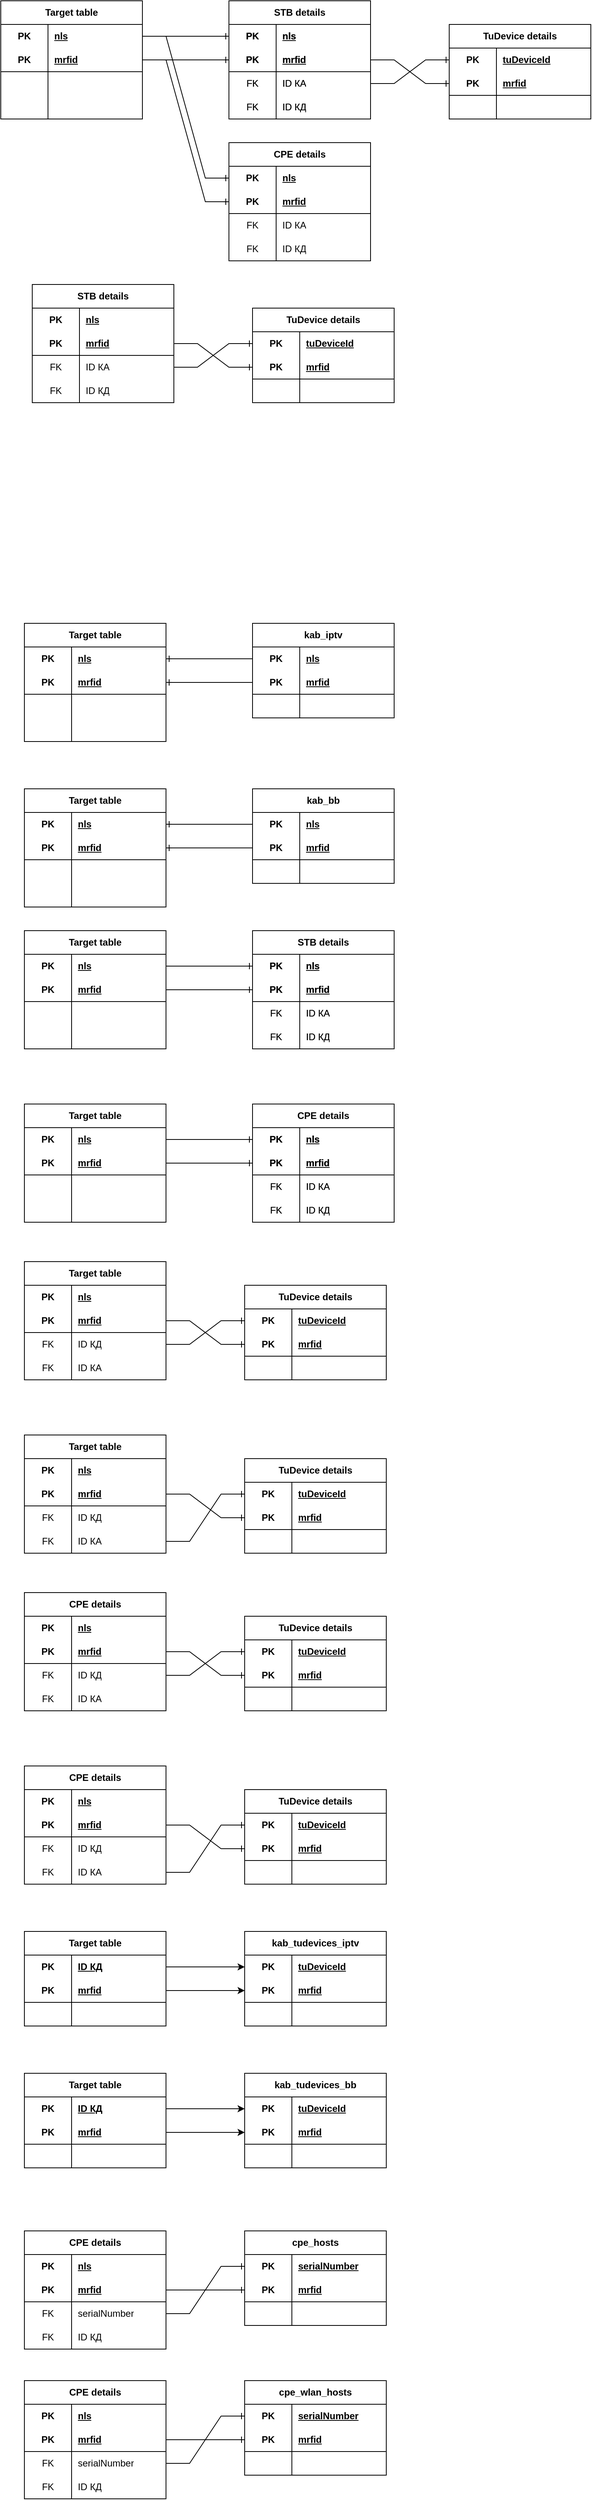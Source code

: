 <mxfile version="26.2.12">
  <diagram id="R2lEEEUBdFMjLlhIrx00" name="Page-1">
    <mxGraphModel dx="1198" dy="479" grid="0" gridSize="10" guides="1" tooltips="1" connect="1" arrows="1" fold="1" page="1" pageScale="1" pageWidth="850" pageHeight="1100" math="0" shadow="0" extFonts="Permanent Marker^https://fonts.googleapis.com/css?family=Permanent+Marker">
      <root>
        <mxCell id="0" />
        <mxCell id="1" parent="0" />
        <mxCell id="HY_fVhrniMOAZjzcTgTA-10" value="STB&lt;span lang=&quot;EN-US&quot;&gt; details&lt;/span&gt;" style="shape=table;startSize=30;container=1;collapsible=1;childLayout=tableLayout;fixedRows=1;rowLines=0;fontStyle=1;align=center;resizeLast=1;html=1;whiteSpace=wrap;" parent="1" vertex="1">
          <mxGeometry x="360" y="90" width="180" height="150" as="geometry" />
        </mxCell>
        <mxCell id="HY_fVhrniMOAZjzcTgTA-11" value="" style="shape=tableRow;horizontal=0;startSize=0;swimlaneHead=0;swimlaneBody=0;fillColor=none;collapsible=0;dropTarget=0;points=[[0,0.5],[1,0.5]];portConstraint=eastwest;top=0;left=0;right=0;bottom=0;html=1;" parent="HY_fVhrniMOAZjzcTgTA-10" vertex="1">
          <mxGeometry y="30" width="180" height="30" as="geometry" />
        </mxCell>
        <mxCell id="HY_fVhrniMOAZjzcTgTA-12" value="PK" style="shape=partialRectangle;connectable=0;fillColor=none;top=0;left=0;bottom=0;right=0;fontStyle=1;overflow=hidden;html=1;whiteSpace=wrap;" parent="HY_fVhrniMOAZjzcTgTA-11" vertex="1">
          <mxGeometry width="60" height="30" as="geometry">
            <mxRectangle width="60" height="30" as="alternateBounds" />
          </mxGeometry>
        </mxCell>
        <mxCell id="HY_fVhrniMOAZjzcTgTA-13" value="nls" style="shape=partialRectangle;connectable=0;fillColor=none;top=0;left=0;bottom=0;right=0;align=left;spacingLeft=6;fontStyle=5;overflow=hidden;html=1;whiteSpace=wrap;" parent="HY_fVhrniMOAZjzcTgTA-11" vertex="1">
          <mxGeometry x="60" width="120" height="30" as="geometry">
            <mxRectangle width="120" height="30" as="alternateBounds" />
          </mxGeometry>
        </mxCell>
        <mxCell id="HY_fVhrniMOAZjzcTgTA-14" value="" style="shape=tableRow;horizontal=0;startSize=0;swimlaneHead=0;swimlaneBody=0;fillColor=none;collapsible=0;dropTarget=0;points=[[0,0.5],[1,0.5]];portConstraint=eastwest;top=0;left=0;right=0;bottom=1;html=1;" parent="HY_fVhrniMOAZjzcTgTA-10" vertex="1">
          <mxGeometry y="60" width="180" height="30" as="geometry" />
        </mxCell>
        <mxCell id="HY_fVhrniMOAZjzcTgTA-15" value="PK" style="shape=partialRectangle;connectable=0;fillColor=none;top=0;left=0;bottom=0;right=0;fontStyle=1;overflow=hidden;html=1;whiteSpace=wrap;" parent="HY_fVhrniMOAZjzcTgTA-14" vertex="1">
          <mxGeometry width="60" height="30" as="geometry">
            <mxRectangle width="60" height="30" as="alternateBounds" />
          </mxGeometry>
        </mxCell>
        <mxCell id="HY_fVhrniMOAZjzcTgTA-16" value="mrfid" style="shape=partialRectangle;connectable=0;fillColor=none;top=0;left=0;bottom=0;right=0;align=left;spacingLeft=6;fontStyle=5;overflow=hidden;html=1;whiteSpace=wrap;" parent="HY_fVhrniMOAZjzcTgTA-14" vertex="1">
          <mxGeometry x="60" width="120" height="30" as="geometry">
            <mxRectangle width="120" height="30" as="alternateBounds" />
          </mxGeometry>
        </mxCell>
        <mxCell id="HY_fVhrniMOAZjzcTgTA-17" value="" style="shape=tableRow;horizontal=0;startSize=0;swimlaneHead=0;swimlaneBody=0;fillColor=none;collapsible=0;dropTarget=0;points=[[0,0.5],[1,0.5]];portConstraint=eastwest;top=0;left=0;right=0;bottom=0;html=1;" parent="HY_fVhrniMOAZjzcTgTA-10" vertex="1">
          <mxGeometry y="90" width="180" height="30" as="geometry" />
        </mxCell>
        <mxCell id="HY_fVhrniMOAZjzcTgTA-18" value="FK" style="shape=partialRectangle;connectable=0;fillColor=none;top=0;left=0;bottom=0;right=0;editable=1;overflow=hidden;html=1;whiteSpace=wrap;" parent="HY_fVhrniMOAZjzcTgTA-17" vertex="1">
          <mxGeometry width="60" height="30" as="geometry">
            <mxRectangle width="60" height="30" as="alternateBounds" />
          </mxGeometry>
        </mxCell>
        <mxCell id="HY_fVhrniMOAZjzcTgTA-19" value="ID &lt;span&gt;КА&lt;/span&gt;" style="shape=partialRectangle;connectable=0;fillColor=none;top=0;left=0;bottom=0;right=0;align=left;spacingLeft=6;overflow=hidden;html=1;whiteSpace=wrap;" parent="HY_fVhrniMOAZjzcTgTA-17" vertex="1">
          <mxGeometry x="60" width="120" height="30" as="geometry">
            <mxRectangle width="120" height="30" as="alternateBounds" />
          </mxGeometry>
        </mxCell>
        <mxCell id="HY_fVhrniMOAZjzcTgTA-20" value="" style="shape=tableRow;horizontal=0;startSize=0;swimlaneHead=0;swimlaneBody=0;fillColor=none;collapsible=0;dropTarget=0;points=[[0,0.5],[1,0.5]];portConstraint=eastwest;top=0;left=0;right=0;bottom=0;html=1;" parent="HY_fVhrniMOAZjzcTgTA-10" vertex="1">
          <mxGeometry y="120" width="180" height="30" as="geometry" />
        </mxCell>
        <mxCell id="HY_fVhrniMOAZjzcTgTA-21" value="FK" style="shape=partialRectangle;connectable=0;fillColor=none;top=0;left=0;bottom=0;right=0;editable=1;overflow=hidden;html=1;whiteSpace=wrap;" parent="HY_fVhrniMOAZjzcTgTA-20" vertex="1">
          <mxGeometry width="60" height="30" as="geometry">
            <mxRectangle width="60" height="30" as="alternateBounds" />
          </mxGeometry>
        </mxCell>
        <mxCell id="HY_fVhrniMOAZjzcTgTA-22" value="ID &lt;span&gt;КД&lt;/span&gt;" style="shape=partialRectangle;connectable=0;fillColor=none;top=0;left=0;bottom=0;right=0;align=left;spacingLeft=6;overflow=hidden;html=1;whiteSpace=wrap;" parent="HY_fVhrniMOAZjzcTgTA-20" vertex="1">
          <mxGeometry x="60" width="120" height="30" as="geometry">
            <mxRectangle width="120" height="30" as="alternateBounds" />
          </mxGeometry>
        </mxCell>
        <mxCell id="HY_fVhrniMOAZjzcTgTA-24" value="CPE&lt;span lang=&quot;EN-US&quot;&gt; details&lt;/span&gt;" style="shape=table;startSize=30;container=1;collapsible=1;childLayout=tableLayout;fixedRows=1;rowLines=0;fontStyle=1;align=center;resizeLast=1;html=1;whiteSpace=wrap;" parent="1" vertex="1">
          <mxGeometry x="360" y="270" width="180" height="150" as="geometry" />
        </mxCell>
        <mxCell id="HY_fVhrniMOAZjzcTgTA-25" value="" style="shape=tableRow;horizontal=0;startSize=0;swimlaneHead=0;swimlaneBody=0;fillColor=none;collapsible=0;dropTarget=0;points=[[0,0.5],[1,0.5]];portConstraint=eastwest;top=0;left=0;right=0;bottom=0;html=1;" parent="HY_fVhrniMOAZjzcTgTA-24" vertex="1">
          <mxGeometry y="30" width="180" height="30" as="geometry" />
        </mxCell>
        <mxCell id="HY_fVhrniMOAZjzcTgTA-26" value="PK" style="shape=partialRectangle;connectable=0;fillColor=none;top=0;left=0;bottom=0;right=0;fontStyle=1;overflow=hidden;html=1;whiteSpace=wrap;" parent="HY_fVhrniMOAZjzcTgTA-25" vertex="1">
          <mxGeometry width="60" height="30" as="geometry">
            <mxRectangle width="60" height="30" as="alternateBounds" />
          </mxGeometry>
        </mxCell>
        <mxCell id="HY_fVhrniMOAZjzcTgTA-27" value="nls" style="shape=partialRectangle;connectable=0;fillColor=none;top=0;left=0;bottom=0;right=0;align=left;spacingLeft=6;fontStyle=5;overflow=hidden;html=1;whiteSpace=wrap;" parent="HY_fVhrniMOAZjzcTgTA-25" vertex="1">
          <mxGeometry x="60" width="120" height="30" as="geometry">
            <mxRectangle width="120" height="30" as="alternateBounds" />
          </mxGeometry>
        </mxCell>
        <mxCell id="HY_fVhrniMOAZjzcTgTA-28" value="" style="shape=tableRow;horizontal=0;startSize=0;swimlaneHead=0;swimlaneBody=0;fillColor=none;collapsible=0;dropTarget=0;points=[[0,0.5],[1,0.5]];portConstraint=eastwest;top=0;left=0;right=0;bottom=1;html=1;" parent="HY_fVhrniMOAZjzcTgTA-24" vertex="1">
          <mxGeometry y="60" width="180" height="30" as="geometry" />
        </mxCell>
        <mxCell id="HY_fVhrniMOAZjzcTgTA-29" value="PK" style="shape=partialRectangle;connectable=0;fillColor=none;top=0;left=0;bottom=0;right=0;fontStyle=1;overflow=hidden;html=1;whiteSpace=wrap;" parent="HY_fVhrniMOAZjzcTgTA-28" vertex="1">
          <mxGeometry width="60" height="30" as="geometry">
            <mxRectangle width="60" height="30" as="alternateBounds" />
          </mxGeometry>
        </mxCell>
        <mxCell id="HY_fVhrniMOAZjzcTgTA-30" value="mrfid" style="shape=partialRectangle;connectable=0;fillColor=none;top=0;left=0;bottom=0;right=0;align=left;spacingLeft=6;fontStyle=5;overflow=hidden;html=1;whiteSpace=wrap;" parent="HY_fVhrniMOAZjzcTgTA-28" vertex="1">
          <mxGeometry x="60" width="120" height="30" as="geometry">
            <mxRectangle width="120" height="30" as="alternateBounds" />
          </mxGeometry>
        </mxCell>
        <mxCell id="HY_fVhrniMOAZjzcTgTA-31" value="" style="shape=tableRow;horizontal=0;startSize=0;swimlaneHead=0;swimlaneBody=0;fillColor=none;collapsible=0;dropTarget=0;points=[[0,0.5],[1,0.5]];portConstraint=eastwest;top=0;left=0;right=0;bottom=0;html=1;" parent="HY_fVhrniMOAZjzcTgTA-24" vertex="1">
          <mxGeometry y="90" width="180" height="30" as="geometry" />
        </mxCell>
        <mxCell id="HY_fVhrniMOAZjzcTgTA-32" value="FK" style="shape=partialRectangle;connectable=0;fillColor=none;top=0;left=0;bottom=0;right=0;editable=1;overflow=hidden;html=1;whiteSpace=wrap;" parent="HY_fVhrniMOAZjzcTgTA-31" vertex="1">
          <mxGeometry width="60" height="30" as="geometry">
            <mxRectangle width="60" height="30" as="alternateBounds" />
          </mxGeometry>
        </mxCell>
        <mxCell id="HY_fVhrniMOAZjzcTgTA-33" value="ID КА" style="shape=partialRectangle;connectable=0;fillColor=none;top=0;left=0;bottom=0;right=0;align=left;spacingLeft=6;overflow=hidden;html=1;whiteSpace=wrap;" parent="HY_fVhrniMOAZjzcTgTA-31" vertex="1">
          <mxGeometry x="60" width="120" height="30" as="geometry">
            <mxRectangle width="120" height="30" as="alternateBounds" />
          </mxGeometry>
        </mxCell>
        <mxCell id="HY_fVhrniMOAZjzcTgTA-34" value="" style="shape=tableRow;horizontal=0;startSize=0;swimlaneHead=0;swimlaneBody=0;fillColor=none;collapsible=0;dropTarget=0;points=[[0,0.5],[1,0.5]];portConstraint=eastwest;top=0;left=0;right=0;bottom=0;html=1;" parent="HY_fVhrniMOAZjzcTgTA-24" vertex="1">
          <mxGeometry y="120" width="180" height="30" as="geometry" />
        </mxCell>
        <mxCell id="HY_fVhrniMOAZjzcTgTA-35" value="FK" style="shape=partialRectangle;connectable=0;fillColor=none;top=0;left=0;bottom=0;right=0;editable=1;overflow=hidden;html=1;whiteSpace=wrap;" parent="HY_fVhrniMOAZjzcTgTA-34" vertex="1">
          <mxGeometry width="60" height="30" as="geometry">
            <mxRectangle width="60" height="30" as="alternateBounds" />
          </mxGeometry>
        </mxCell>
        <mxCell id="HY_fVhrniMOAZjzcTgTA-36" value="ID КД" style="shape=partialRectangle;connectable=0;fillColor=none;top=0;left=0;bottom=0;right=0;align=left;spacingLeft=6;overflow=hidden;html=1;whiteSpace=wrap;" parent="HY_fVhrniMOAZjzcTgTA-34" vertex="1">
          <mxGeometry x="60" width="120" height="30" as="geometry">
            <mxRectangle width="120" height="30" as="alternateBounds" />
          </mxGeometry>
        </mxCell>
        <mxCell id="HY_fVhrniMOAZjzcTgTA-53" value="Target table" style="shape=table;startSize=30;container=1;collapsible=1;childLayout=tableLayout;fixedRows=1;rowLines=0;fontStyle=1;align=center;resizeLast=1;html=1;whiteSpace=wrap;" parent="1" vertex="1">
          <mxGeometry x="70" y="90" width="180" height="150" as="geometry" />
        </mxCell>
        <mxCell id="HY_fVhrniMOAZjzcTgTA-54" value="" style="shape=tableRow;horizontal=0;startSize=0;swimlaneHead=0;swimlaneBody=0;fillColor=none;collapsible=0;dropTarget=0;points=[[0,0.5],[1,0.5]];portConstraint=eastwest;top=0;left=0;right=0;bottom=0;html=1;" parent="HY_fVhrniMOAZjzcTgTA-53" vertex="1">
          <mxGeometry y="30" width="180" height="30" as="geometry" />
        </mxCell>
        <mxCell id="HY_fVhrniMOAZjzcTgTA-55" value="PK" style="shape=partialRectangle;connectable=0;fillColor=none;top=0;left=0;bottom=0;right=0;fontStyle=1;overflow=hidden;html=1;whiteSpace=wrap;" parent="HY_fVhrniMOAZjzcTgTA-54" vertex="1">
          <mxGeometry width="60" height="30" as="geometry">
            <mxRectangle width="60" height="30" as="alternateBounds" />
          </mxGeometry>
        </mxCell>
        <mxCell id="HY_fVhrniMOAZjzcTgTA-56" value="nls" style="shape=partialRectangle;connectable=0;fillColor=none;top=0;left=0;bottom=0;right=0;align=left;spacingLeft=6;fontStyle=5;overflow=hidden;html=1;whiteSpace=wrap;" parent="HY_fVhrniMOAZjzcTgTA-54" vertex="1">
          <mxGeometry x="60" width="120" height="30" as="geometry">
            <mxRectangle width="120" height="30" as="alternateBounds" />
          </mxGeometry>
        </mxCell>
        <mxCell id="HY_fVhrniMOAZjzcTgTA-57" value="" style="shape=tableRow;horizontal=0;startSize=0;swimlaneHead=0;swimlaneBody=0;fillColor=none;collapsible=0;dropTarget=0;points=[[0,0.5],[1,0.5]];portConstraint=eastwest;top=0;left=0;right=0;bottom=1;html=1;" parent="HY_fVhrniMOAZjzcTgTA-53" vertex="1">
          <mxGeometry y="60" width="180" height="30" as="geometry" />
        </mxCell>
        <mxCell id="HY_fVhrniMOAZjzcTgTA-58" value="PK" style="shape=partialRectangle;connectable=0;fillColor=none;top=0;left=0;bottom=0;right=0;fontStyle=1;overflow=hidden;html=1;whiteSpace=wrap;" parent="HY_fVhrniMOAZjzcTgTA-57" vertex="1">
          <mxGeometry width="60" height="30" as="geometry">
            <mxRectangle width="60" height="30" as="alternateBounds" />
          </mxGeometry>
        </mxCell>
        <mxCell id="HY_fVhrniMOAZjzcTgTA-59" value="mrfid" style="shape=partialRectangle;connectable=0;fillColor=none;top=0;left=0;bottom=0;right=0;align=left;spacingLeft=6;fontStyle=5;overflow=hidden;html=1;whiteSpace=wrap;" parent="HY_fVhrniMOAZjzcTgTA-57" vertex="1">
          <mxGeometry x="60" width="120" height="30" as="geometry">
            <mxRectangle width="120" height="30" as="alternateBounds" />
          </mxGeometry>
        </mxCell>
        <mxCell id="HY_fVhrniMOAZjzcTgTA-60" value="" style="shape=tableRow;horizontal=0;startSize=0;swimlaneHead=0;swimlaneBody=0;fillColor=none;collapsible=0;dropTarget=0;points=[[0,0.5],[1,0.5]];portConstraint=eastwest;top=0;left=0;right=0;bottom=0;html=1;" parent="HY_fVhrniMOAZjzcTgTA-53" vertex="1">
          <mxGeometry y="90" width="180" height="30" as="geometry" />
        </mxCell>
        <mxCell id="HY_fVhrniMOAZjzcTgTA-61" value="" style="shape=partialRectangle;connectable=0;fillColor=none;top=0;left=0;bottom=0;right=0;editable=1;overflow=hidden;html=1;whiteSpace=wrap;" parent="HY_fVhrniMOAZjzcTgTA-60" vertex="1">
          <mxGeometry width="60" height="30" as="geometry">
            <mxRectangle width="60" height="30" as="alternateBounds" />
          </mxGeometry>
        </mxCell>
        <mxCell id="HY_fVhrniMOAZjzcTgTA-62" value="" style="shape=partialRectangle;connectable=0;fillColor=none;top=0;left=0;bottom=0;right=0;align=left;spacingLeft=6;overflow=hidden;html=1;whiteSpace=wrap;" parent="HY_fVhrniMOAZjzcTgTA-60" vertex="1">
          <mxGeometry x="60" width="120" height="30" as="geometry">
            <mxRectangle width="120" height="30" as="alternateBounds" />
          </mxGeometry>
        </mxCell>
        <mxCell id="HY_fVhrniMOAZjzcTgTA-63" value="" style="shape=tableRow;horizontal=0;startSize=0;swimlaneHead=0;swimlaneBody=0;fillColor=none;collapsible=0;dropTarget=0;points=[[0,0.5],[1,0.5]];portConstraint=eastwest;top=0;left=0;right=0;bottom=0;html=1;" parent="HY_fVhrniMOAZjzcTgTA-53" vertex="1">
          <mxGeometry y="120" width="180" height="30" as="geometry" />
        </mxCell>
        <mxCell id="HY_fVhrniMOAZjzcTgTA-64" value="" style="shape=partialRectangle;connectable=0;fillColor=none;top=0;left=0;bottom=0;right=0;editable=1;overflow=hidden;html=1;whiteSpace=wrap;" parent="HY_fVhrniMOAZjzcTgTA-63" vertex="1">
          <mxGeometry width="60" height="30" as="geometry">
            <mxRectangle width="60" height="30" as="alternateBounds" />
          </mxGeometry>
        </mxCell>
        <mxCell id="HY_fVhrniMOAZjzcTgTA-65" value="" style="shape=partialRectangle;connectable=0;fillColor=none;top=0;left=0;bottom=0;right=0;align=left;spacingLeft=6;overflow=hidden;html=1;whiteSpace=wrap;" parent="HY_fVhrniMOAZjzcTgTA-63" vertex="1">
          <mxGeometry x="60" width="120" height="30" as="geometry">
            <mxRectangle width="120" height="30" as="alternateBounds" />
          </mxGeometry>
        </mxCell>
        <mxCell id="HY_fVhrniMOAZjzcTgTA-77" value="" style="edgeStyle=entityRelationEdgeStyle;fontSize=12;html=1;endArrow=ERone;endFill=1;rounded=0;" parent="1" source="HY_fVhrniMOAZjzcTgTA-54" target="HY_fVhrniMOAZjzcTgTA-11" edge="1">
          <mxGeometry width="100" height="100" relative="1" as="geometry">
            <mxPoint x="280" y="180" as="sourcePoint" />
            <mxPoint x="380" y="80" as="targetPoint" />
          </mxGeometry>
        </mxCell>
        <mxCell id="HY_fVhrniMOAZjzcTgTA-78" value="" style="edgeStyle=entityRelationEdgeStyle;fontSize=12;html=1;endArrow=ERone;endFill=1;rounded=0;" parent="1" source="HY_fVhrniMOAZjzcTgTA-54" target="HY_fVhrniMOAZjzcTgTA-25" edge="1">
          <mxGeometry width="100" height="100" relative="1" as="geometry">
            <mxPoint x="170" y="310" as="sourcePoint" />
            <mxPoint x="460" y="310" as="targetPoint" />
          </mxGeometry>
        </mxCell>
        <mxCell id="HY_fVhrniMOAZjzcTgTA-79" value="" style="edgeStyle=entityRelationEdgeStyle;fontSize=12;html=1;endArrow=ERone;endFill=1;rounded=0;" parent="1" source="HY_fVhrniMOAZjzcTgTA-57" target="HY_fVhrniMOAZjzcTgTA-14" edge="1">
          <mxGeometry width="100" height="100" relative="1" as="geometry">
            <mxPoint x="200" y="160" as="sourcePoint" />
            <mxPoint x="490" y="160" as="targetPoint" />
          </mxGeometry>
        </mxCell>
        <mxCell id="HY_fVhrniMOAZjzcTgTA-80" value="" style="edgeStyle=entityRelationEdgeStyle;fontSize=12;html=1;endArrow=ERone;endFill=1;rounded=0;" parent="1" source="HY_fVhrniMOAZjzcTgTA-57" target="HY_fVhrniMOAZjzcTgTA-28" edge="1">
          <mxGeometry width="100" height="100" relative="1" as="geometry">
            <mxPoint x="200" y="160" as="sourcePoint" />
            <mxPoint x="490" y="340" as="targetPoint" />
          </mxGeometry>
        </mxCell>
        <mxCell id="HY_fVhrniMOAZjzcTgTA-81" value="TuDevice&lt;span lang=&quot;EN-US&quot;&gt; details&lt;/span&gt;" style="shape=table;startSize=30;container=1;collapsible=1;childLayout=tableLayout;fixedRows=1;rowLines=0;fontStyle=1;align=center;resizeLast=1;html=1;whiteSpace=wrap;" parent="1" vertex="1">
          <mxGeometry x="640" y="120" width="180" height="120" as="geometry" />
        </mxCell>
        <mxCell id="HY_fVhrniMOAZjzcTgTA-82" value="" style="shape=tableRow;horizontal=0;startSize=0;swimlaneHead=0;swimlaneBody=0;fillColor=none;collapsible=0;dropTarget=0;points=[[0,0.5],[1,0.5]];portConstraint=eastwest;top=0;left=0;right=0;bottom=0;html=1;" parent="HY_fVhrniMOAZjzcTgTA-81" vertex="1">
          <mxGeometry y="30" width="180" height="30" as="geometry" />
        </mxCell>
        <mxCell id="HY_fVhrniMOAZjzcTgTA-83" value="PK" style="shape=partialRectangle;connectable=0;fillColor=none;top=0;left=0;bottom=0;right=0;fontStyle=1;overflow=hidden;html=1;whiteSpace=wrap;" parent="HY_fVhrniMOAZjzcTgTA-82" vertex="1">
          <mxGeometry width="60" height="30" as="geometry">
            <mxRectangle width="60" height="30" as="alternateBounds" />
          </mxGeometry>
        </mxCell>
        <mxCell id="HY_fVhrniMOAZjzcTgTA-84" value="tuDeviceId" style="shape=partialRectangle;connectable=0;fillColor=none;top=0;left=0;bottom=0;right=0;align=left;spacingLeft=6;fontStyle=5;overflow=hidden;html=1;whiteSpace=wrap;" parent="HY_fVhrniMOAZjzcTgTA-82" vertex="1">
          <mxGeometry x="60" width="120" height="30" as="geometry">
            <mxRectangle width="120" height="30" as="alternateBounds" />
          </mxGeometry>
        </mxCell>
        <mxCell id="HY_fVhrniMOAZjzcTgTA-85" value="" style="shape=tableRow;horizontal=0;startSize=0;swimlaneHead=0;swimlaneBody=0;fillColor=none;collapsible=0;dropTarget=0;points=[[0,0.5],[1,0.5]];portConstraint=eastwest;top=0;left=0;right=0;bottom=1;html=1;" parent="HY_fVhrniMOAZjzcTgTA-81" vertex="1">
          <mxGeometry y="60" width="180" height="30" as="geometry" />
        </mxCell>
        <mxCell id="HY_fVhrniMOAZjzcTgTA-86" value="PK" style="shape=partialRectangle;connectable=0;fillColor=none;top=0;left=0;bottom=0;right=0;fontStyle=1;overflow=hidden;html=1;whiteSpace=wrap;" parent="HY_fVhrniMOAZjzcTgTA-85" vertex="1">
          <mxGeometry width="60" height="30" as="geometry">
            <mxRectangle width="60" height="30" as="alternateBounds" />
          </mxGeometry>
        </mxCell>
        <mxCell id="HY_fVhrniMOAZjzcTgTA-87" value="mrfid" style="shape=partialRectangle;connectable=0;fillColor=none;top=0;left=0;bottom=0;right=0;align=left;spacingLeft=6;fontStyle=5;overflow=hidden;html=1;whiteSpace=wrap;" parent="HY_fVhrniMOAZjzcTgTA-85" vertex="1">
          <mxGeometry x="60" width="120" height="30" as="geometry">
            <mxRectangle width="120" height="30" as="alternateBounds" />
          </mxGeometry>
        </mxCell>
        <mxCell id="HY_fVhrniMOAZjzcTgTA-91" value="" style="shape=tableRow;horizontal=0;startSize=0;swimlaneHead=0;swimlaneBody=0;fillColor=none;collapsible=0;dropTarget=0;points=[[0,0.5],[1,0.5]];portConstraint=eastwest;top=0;left=0;right=0;bottom=0;html=1;" parent="HY_fVhrniMOAZjzcTgTA-81" vertex="1">
          <mxGeometry y="90" width="180" height="30" as="geometry" />
        </mxCell>
        <mxCell id="HY_fVhrniMOAZjzcTgTA-92" value="" style="shape=partialRectangle;connectable=0;fillColor=none;top=0;left=0;bottom=0;right=0;editable=1;overflow=hidden;html=1;whiteSpace=wrap;" parent="HY_fVhrniMOAZjzcTgTA-91" vertex="1">
          <mxGeometry width="60" height="30" as="geometry">
            <mxRectangle width="60" height="30" as="alternateBounds" />
          </mxGeometry>
        </mxCell>
        <mxCell id="HY_fVhrniMOAZjzcTgTA-93" value="" style="shape=partialRectangle;connectable=0;fillColor=none;top=0;left=0;bottom=0;right=0;align=left;spacingLeft=6;overflow=hidden;html=1;whiteSpace=wrap;" parent="HY_fVhrniMOAZjzcTgTA-91" vertex="1">
          <mxGeometry x="60" width="120" height="30" as="geometry">
            <mxRectangle width="120" height="30" as="alternateBounds" />
          </mxGeometry>
        </mxCell>
        <mxCell id="HY_fVhrniMOAZjzcTgTA-99" value="" style="edgeStyle=entityRelationEdgeStyle;fontSize=12;html=1;endArrow=ERone;endFill=1;rounded=0;exitX=1;exitY=0.5;exitDx=0;exitDy=0;" parent="1" source="HY_fVhrniMOAZjzcTgTA-17" target="HY_fVhrniMOAZjzcTgTA-82" edge="1">
          <mxGeometry width="100" height="100" relative="1" as="geometry">
            <mxPoint x="600" y="120" as="sourcePoint" />
            <mxPoint x="770" y="120" as="targetPoint" />
          </mxGeometry>
        </mxCell>
        <mxCell id="HY_fVhrniMOAZjzcTgTA-100" value="" style="edgeStyle=entityRelationEdgeStyle;fontSize=12;html=1;endArrow=ERone;endFill=1;rounded=0;" parent="1" source="HY_fVhrniMOAZjzcTgTA-14" target="HY_fVhrniMOAZjzcTgTA-85" edge="1">
          <mxGeometry width="100" height="100" relative="1" as="geometry">
            <mxPoint x="570" y="170" as="sourcePoint" />
            <mxPoint x="690" y="220" as="targetPoint" />
            <Array as="points">
              <mxPoint x="600" y="200" />
            </Array>
          </mxGeometry>
        </mxCell>
        <mxCell id="HY_fVhrniMOAZjzcTgTA-104" value="STB&lt;span lang=&quot;EN-US&quot;&gt; details&lt;/span&gt;" style="shape=table;startSize=30;container=1;collapsible=1;childLayout=tableLayout;fixedRows=1;rowLines=0;fontStyle=1;align=center;resizeLast=1;html=1;whiteSpace=wrap;" parent="1" vertex="1">
          <mxGeometry x="110" y="450" width="180" height="150" as="geometry" />
        </mxCell>
        <mxCell id="HY_fVhrniMOAZjzcTgTA-105" value="" style="shape=tableRow;horizontal=0;startSize=0;swimlaneHead=0;swimlaneBody=0;fillColor=none;collapsible=0;dropTarget=0;points=[[0,0.5],[1,0.5]];portConstraint=eastwest;top=0;left=0;right=0;bottom=0;html=1;" parent="HY_fVhrniMOAZjzcTgTA-104" vertex="1">
          <mxGeometry y="30" width="180" height="30" as="geometry" />
        </mxCell>
        <mxCell id="HY_fVhrniMOAZjzcTgTA-106" value="PK" style="shape=partialRectangle;connectable=0;fillColor=none;top=0;left=0;bottom=0;right=0;fontStyle=1;overflow=hidden;html=1;whiteSpace=wrap;" parent="HY_fVhrniMOAZjzcTgTA-105" vertex="1">
          <mxGeometry width="60" height="30" as="geometry">
            <mxRectangle width="60" height="30" as="alternateBounds" />
          </mxGeometry>
        </mxCell>
        <mxCell id="HY_fVhrniMOAZjzcTgTA-107" value="nls" style="shape=partialRectangle;connectable=0;fillColor=none;top=0;left=0;bottom=0;right=0;align=left;spacingLeft=6;fontStyle=5;overflow=hidden;html=1;whiteSpace=wrap;" parent="HY_fVhrniMOAZjzcTgTA-105" vertex="1">
          <mxGeometry x="60" width="120" height="30" as="geometry">
            <mxRectangle width="120" height="30" as="alternateBounds" />
          </mxGeometry>
        </mxCell>
        <mxCell id="HY_fVhrniMOAZjzcTgTA-108" value="" style="shape=tableRow;horizontal=0;startSize=0;swimlaneHead=0;swimlaneBody=0;fillColor=none;collapsible=0;dropTarget=0;points=[[0,0.5],[1,0.5]];portConstraint=eastwest;top=0;left=0;right=0;bottom=1;html=1;" parent="HY_fVhrniMOAZjzcTgTA-104" vertex="1">
          <mxGeometry y="60" width="180" height="30" as="geometry" />
        </mxCell>
        <mxCell id="HY_fVhrniMOAZjzcTgTA-109" value="PK" style="shape=partialRectangle;connectable=0;fillColor=none;top=0;left=0;bottom=0;right=0;fontStyle=1;overflow=hidden;html=1;whiteSpace=wrap;" parent="HY_fVhrniMOAZjzcTgTA-108" vertex="1">
          <mxGeometry width="60" height="30" as="geometry">
            <mxRectangle width="60" height="30" as="alternateBounds" />
          </mxGeometry>
        </mxCell>
        <mxCell id="HY_fVhrniMOAZjzcTgTA-110" value="mrfid" style="shape=partialRectangle;connectable=0;fillColor=none;top=0;left=0;bottom=0;right=0;align=left;spacingLeft=6;fontStyle=5;overflow=hidden;html=1;whiteSpace=wrap;" parent="HY_fVhrniMOAZjzcTgTA-108" vertex="1">
          <mxGeometry x="60" width="120" height="30" as="geometry">
            <mxRectangle width="120" height="30" as="alternateBounds" />
          </mxGeometry>
        </mxCell>
        <mxCell id="HY_fVhrniMOAZjzcTgTA-111" value="" style="shape=tableRow;horizontal=0;startSize=0;swimlaneHead=0;swimlaneBody=0;fillColor=none;collapsible=0;dropTarget=0;points=[[0,0.5],[1,0.5]];portConstraint=eastwest;top=0;left=0;right=0;bottom=0;html=1;" parent="HY_fVhrniMOAZjzcTgTA-104" vertex="1">
          <mxGeometry y="90" width="180" height="30" as="geometry" />
        </mxCell>
        <mxCell id="HY_fVhrniMOAZjzcTgTA-112" value="FK" style="shape=partialRectangle;connectable=0;fillColor=none;top=0;left=0;bottom=0;right=0;editable=1;overflow=hidden;html=1;whiteSpace=wrap;" parent="HY_fVhrniMOAZjzcTgTA-111" vertex="1">
          <mxGeometry width="60" height="30" as="geometry">
            <mxRectangle width="60" height="30" as="alternateBounds" />
          </mxGeometry>
        </mxCell>
        <mxCell id="HY_fVhrniMOAZjzcTgTA-113" value="ID &lt;span&gt;КА&lt;/span&gt;" style="shape=partialRectangle;connectable=0;fillColor=none;top=0;left=0;bottom=0;right=0;align=left;spacingLeft=6;overflow=hidden;html=1;whiteSpace=wrap;" parent="HY_fVhrniMOAZjzcTgTA-111" vertex="1">
          <mxGeometry x="60" width="120" height="30" as="geometry">
            <mxRectangle width="120" height="30" as="alternateBounds" />
          </mxGeometry>
        </mxCell>
        <mxCell id="HY_fVhrniMOAZjzcTgTA-114" value="" style="shape=tableRow;horizontal=0;startSize=0;swimlaneHead=0;swimlaneBody=0;fillColor=none;collapsible=0;dropTarget=0;points=[[0,0.5],[1,0.5]];portConstraint=eastwest;top=0;left=0;right=0;bottom=0;html=1;" parent="HY_fVhrniMOAZjzcTgTA-104" vertex="1">
          <mxGeometry y="120" width="180" height="30" as="geometry" />
        </mxCell>
        <mxCell id="HY_fVhrniMOAZjzcTgTA-115" value="FK" style="shape=partialRectangle;connectable=0;fillColor=none;top=0;left=0;bottom=0;right=0;editable=1;overflow=hidden;html=1;whiteSpace=wrap;" parent="HY_fVhrniMOAZjzcTgTA-114" vertex="1">
          <mxGeometry width="60" height="30" as="geometry">
            <mxRectangle width="60" height="30" as="alternateBounds" />
          </mxGeometry>
        </mxCell>
        <mxCell id="HY_fVhrniMOAZjzcTgTA-116" value="ID &lt;span&gt;КД&lt;/span&gt;" style="shape=partialRectangle;connectable=0;fillColor=none;top=0;left=0;bottom=0;right=0;align=left;spacingLeft=6;overflow=hidden;html=1;whiteSpace=wrap;" parent="HY_fVhrniMOAZjzcTgTA-114" vertex="1">
          <mxGeometry x="60" width="120" height="30" as="geometry">
            <mxRectangle width="120" height="30" as="alternateBounds" />
          </mxGeometry>
        </mxCell>
        <mxCell id="HY_fVhrniMOAZjzcTgTA-117" value="TuDevice&lt;span lang=&quot;EN-US&quot;&gt; details&lt;/span&gt;" style="shape=table;startSize=30;container=1;collapsible=1;childLayout=tableLayout;fixedRows=1;rowLines=0;fontStyle=1;align=center;resizeLast=1;html=1;whiteSpace=wrap;" parent="1" vertex="1">
          <mxGeometry x="390" y="480" width="180" height="120" as="geometry" />
        </mxCell>
        <mxCell id="HY_fVhrniMOAZjzcTgTA-118" value="" style="shape=tableRow;horizontal=0;startSize=0;swimlaneHead=0;swimlaneBody=0;fillColor=none;collapsible=0;dropTarget=0;points=[[0,0.5],[1,0.5]];portConstraint=eastwest;top=0;left=0;right=0;bottom=0;html=1;" parent="HY_fVhrniMOAZjzcTgTA-117" vertex="1">
          <mxGeometry y="30" width="180" height="30" as="geometry" />
        </mxCell>
        <mxCell id="HY_fVhrniMOAZjzcTgTA-119" value="PK" style="shape=partialRectangle;connectable=0;fillColor=none;top=0;left=0;bottom=0;right=0;fontStyle=1;overflow=hidden;html=1;whiteSpace=wrap;" parent="HY_fVhrniMOAZjzcTgTA-118" vertex="1">
          <mxGeometry width="60" height="30" as="geometry">
            <mxRectangle width="60" height="30" as="alternateBounds" />
          </mxGeometry>
        </mxCell>
        <mxCell id="HY_fVhrniMOAZjzcTgTA-120" value="tuDeviceId" style="shape=partialRectangle;connectable=0;fillColor=none;top=0;left=0;bottom=0;right=0;align=left;spacingLeft=6;fontStyle=5;overflow=hidden;html=1;whiteSpace=wrap;" parent="HY_fVhrniMOAZjzcTgTA-118" vertex="1">
          <mxGeometry x="60" width="120" height="30" as="geometry">
            <mxRectangle width="120" height="30" as="alternateBounds" />
          </mxGeometry>
        </mxCell>
        <mxCell id="HY_fVhrniMOAZjzcTgTA-121" value="" style="shape=tableRow;horizontal=0;startSize=0;swimlaneHead=0;swimlaneBody=0;fillColor=none;collapsible=0;dropTarget=0;points=[[0,0.5],[1,0.5]];portConstraint=eastwest;top=0;left=0;right=0;bottom=1;html=1;" parent="HY_fVhrniMOAZjzcTgTA-117" vertex="1">
          <mxGeometry y="60" width="180" height="30" as="geometry" />
        </mxCell>
        <mxCell id="HY_fVhrniMOAZjzcTgTA-122" value="PK" style="shape=partialRectangle;connectable=0;fillColor=none;top=0;left=0;bottom=0;right=0;fontStyle=1;overflow=hidden;html=1;whiteSpace=wrap;" parent="HY_fVhrniMOAZjzcTgTA-121" vertex="1">
          <mxGeometry width="60" height="30" as="geometry">
            <mxRectangle width="60" height="30" as="alternateBounds" />
          </mxGeometry>
        </mxCell>
        <mxCell id="HY_fVhrniMOAZjzcTgTA-123" value="mrfid" style="shape=partialRectangle;connectable=0;fillColor=none;top=0;left=0;bottom=0;right=0;align=left;spacingLeft=6;fontStyle=5;overflow=hidden;html=1;whiteSpace=wrap;" parent="HY_fVhrniMOAZjzcTgTA-121" vertex="1">
          <mxGeometry x="60" width="120" height="30" as="geometry">
            <mxRectangle width="120" height="30" as="alternateBounds" />
          </mxGeometry>
        </mxCell>
        <mxCell id="HY_fVhrniMOAZjzcTgTA-124" value="" style="shape=tableRow;horizontal=0;startSize=0;swimlaneHead=0;swimlaneBody=0;fillColor=none;collapsible=0;dropTarget=0;points=[[0,0.5],[1,0.5]];portConstraint=eastwest;top=0;left=0;right=0;bottom=0;html=1;" parent="HY_fVhrniMOAZjzcTgTA-117" vertex="1">
          <mxGeometry y="90" width="180" height="30" as="geometry" />
        </mxCell>
        <mxCell id="HY_fVhrniMOAZjzcTgTA-125" value="" style="shape=partialRectangle;connectable=0;fillColor=none;top=0;left=0;bottom=0;right=0;editable=1;overflow=hidden;html=1;whiteSpace=wrap;" parent="HY_fVhrniMOAZjzcTgTA-124" vertex="1">
          <mxGeometry width="60" height="30" as="geometry">
            <mxRectangle width="60" height="30" as="alternateBounds" />
          </mxGeometry>
        </mxCell>
        <mxCell id="HY_fVhrniMOAZjzcTgTA-126" value="" style="shape=partialRectangle;connectable=0;fillColor=none;top=0;left=0;bottom=0;right=0;align=left;spacingLeft=6;overflow=hidden;html=1;whiteSpace=wrap;" parent="HY_fVhrniMOAZjzcTgTA-124" vertex="1">
          <mxGeometry x="60" width="120" height="30" as="geometry">
            <mxRectangle width="120" height="30" as="alternateBounds" />
          </mxGeometry>
        </mxCell>
        <mxCell id="HY_fVhrniMOAZjzcTgTA-127" value="" style="edgeStyle=entityRelationEdgeStyle;fontSize=12;html=1;endArrow=ERone;endFill=1;rounded=0;exitX=1;exitY=0.5;exitDx=0;exitDy=0;" parent="1" source="HY_fVhrniMOAZjzcTgTA-111" target="HY_fVhrniMOAZjzcTgTA-118" edge="1">
          <mxGeometry width="100" height="100" relative="1" as="geometry">
            <mxPoint x="350" y="480" as="sourcePoint" />
            <mxPoint x="520" y="480" as="targetPoint" />
          </mxGeometry>
        </mxCell>
        <mxCell id="HY_fVhrniMOAZjzcTgTA-128" value="" style="edgeStyle=entityRelationEdgeStyle;fontSize=12;html=1;endArrow=ERone;endFill=1;rounded=0;" parent="1" source="HY_fVhrniMOAZjzcTgTA-108" target="HY_fVhrniMOAZjzcTgTA-121" edge="1">
          <mxGeometry width="100" height="100" relative="1" as="geometry">
            <mxPoint x="320" y="530" as="sourcePoint" />
            <mxPoint x="440" y="580" as="targetPoint" />
            <Array as="points">
              <mxPoint x="350" y="560" />
            </Array>
          </mxGeometry>
        </mxCell>
        <mxCell id="HY_fVhrniMOAZjzcTgTA-129" value="Target table" style="shape=table;startSize=30;container=1;collapsible=1;childLayout=tableLayout;fixedRows=1;rowLines=0;fontStyle=1;align=center;resizeLast=1;html=1;whiteSpace=wrap;" parent="1" vertex="1">
          <mxGeometry x="100" y="1690" width="180" height="150" as="geometry" />
        </mxCell>
        <mxCell id="HY_fVhrniMOAZjzcTgTA-130" value="" style="shape=tableRow;horizontal=0;startSize=0;swimlaneHead=0;swimlaneBody=0;fillColor=none;collapsible=0;dropTarget=0;points=[[0,0.5],[1,0.5]];portConstraint=eastwest;top=0;left=0;right=0;bottom=0;html=1;" parent="HY_fVhrniMOAZjzcTgTA-129" vertex="1">
          <mxGeometry y="30" width="180" height="30" as="geometry" />
        </mxCell>
        <mxCell id="HY_fVhrniMOAZjzcTgTA-131" value="PK" style="shape=partialRectangle;connectable=0;fillColor=none;top=0;left=0;bottom=0;right=0;fontStyle=1;overflow=hidden;html=1;whiteSpace=wrap;" parent="HY_fVhrniMOAZjzcTgTA-130" vertex="1">
          <mxGeometry width="60" height="30" as="geometry">
            <mxRectangle width="60" height="30" as="alternateBounds" />
          </mxGeometry>
        </mxCell>
        <mxCell id="HY_fVhrniMOAZjzcTgTA-132" value="nls" style="shape=partialRectangle;connectable=0;fillColor=none;top=0;left=0;bottom=0;right=0;align=left;spacingLeft=6;fontStyle=5;overflow=hidden;html=1;whiteSpace=wrap;" parent="HY_fVhrniMOAZjzcTgTA-130" vertex="1">
          <mxGeometry x="60" width="120" height="30" as="geometry">
            <mxRectangle width="120" height="30" as="alternateBounds" />
          </mxGeometry>
        </mxCell>
        <mxCell id="HY_fVhrniMOAZjzcTgTA-133" value="" style="shape=tableRow;horizontal=0;startSize=0;swimlaneHead=0;swimlaneBody=0;fillColor=none;collapsible=0;dropTarget=0;points=[[0,0.5],[1,0.5]];portConstraint=eastwest;top=0;left=0;right=0;bottom=1;html=1;" parent="HY_fVhrniMOAZjzcTgTA-129" vertex="1">
          <mxGeometry y="60" width="180" height="30" as="geometry" />
        </mxCell>
        <mxCell id="HY_fVhrniMOAZjzcTgTA-134" value="PK" style="shape=partialRectangle;connectable=0;fillColor=none;top=0;left=0;bottom=0;right=0;fontStyle=1;overflow=hidden;html=1;whiteSpace=wrap;" parent="HY_fVhrniMOAZjzcTgTA-133" vertex="1">
          <mxGeometry width="60" height="30" as="geometry">
            <mxRectangle width="60" height="30" as="alternateBounds" />
          </mxGeometry>
        </mxCell>
        <mxCell id="HY_fVhrniMOAZjzcTgTA-135" value="mrfid" style="shape=partialRectangle;connectable=0;fillColor=none;top=0;left=0;bottom=0;right=0;align=left;spacingLeft=6;fontStyle=5;overflow=hidden;html=1;whiteSpace=wrap;" parent="HY_fVhrniMOAZjzcTgTA-133" vertex="1">
          <mxGeometry x="60" width="120" height="30" as="geometry">
            <mxRectangle width="120" height="30" as="alternateBounds" />
          </mxGeometry>
        </mxCell>
        <mxCell id="HY_fVhrniMOAZjzcTgTA-136" value="" style="shape=tableRow;horizontal=0;startSize=0;swimlaneHead=0;swimlaneBody=0;fillColor=none;collapsible=0;dropTarget=0;points=[[0,0.5],[1,0.5]];portConstraint=eastwest;top=0;left=0;right=0;bottom=0;html=1;" parent="HY_fVhrniMOAZjzcTgTA-129" vertex="1">
          <mxGeometry y="90" width="180" height="30" as="geometry" />
        </mxCell>
        <mxCell id="HY_fVhrniMOAZjzcTgTA-137" value="FK" style="shape=partialRectangle;connectable=0;fillColor=none;top=0;left=0;bottom=0;right=0;editable=1;overflow=hidden;html=1;whiteSpace=wrap;" parent="HY_fVhrniMOAZjzcTgTA-136" vertex="1">
          <mxGeometry width="60" height="30" as="geometry">
            <mxRectangle width="60" height="30" as="alternateBounds" />
          </mxGeometry>
        </mxCell>
        <mxCell id="HY_fVhrniMOAZjzcTgTA-138" value="ID &lt;span&gt;КД&lt;/span&gt;" style="shape=partialRectangle;connectable=0;fillColor=none;top=0;left=0;bottom=0;right=0;align=left;spacingLeft=6;overflow=hidden;html=1;whiteSpace=wrap;" parent="HY_fVhrniMOAZjzcTgTA-136" vertex="1">
          <mxGeometry x="60" width="120" height="30" as="geometry">
            <mxRectangle width="120" height="30" as="alternateBounds" />
          </mxGeometry>
        </mxCell>
        <mxCell id="HY_fVhrniMOAZjzcTgTA-139" value="" style="shape=tableRow;horizontal=0;startSize=0;swimlaneHead=0;swimlaneBody=0;fillColor=none;collapsible=0;dropTarget=0;points=[[0,0.5],[1,0.5]];portConstraint=eastwest;top=0;left=0;right=0;bottom=0;html=1;" parent="HY_fVhrniMOAZjzcTgTA-129" vertex="1">
          <mxGeometry y="120" width="180" height="30" as="geometry" />
        </mxCell>
        <mxCell id="HY_fVhrniMOAZjzcTgTA-140" value="FK" style="shape=partialRectangle;connectable=0;fillColor=none;top=0;left=0;bottom=0;right=0;editable=1;overflow=hidden;html=1;whiteSpace=wrap;" parent="HY_fVhrniMOAZjzcTgTA-139" vertex="1">
          <mxGeometry width="60" height="30" as="geometry">
            <mxRectangle width="60" height="30" as="alternateBounds" />
          </mxGeometry>
        </mxCell>
        <mxCell id="HY_fVhrniMOAZjzcTgTA-141" value="ID &lt;span&gt;КА&lt;/span&gt;" style="shape=partialRectangle;connectable=0;fillColor=none;top=0;left=0;bottom=0;right=0;align=left;spacingLeft=6;overflow=hidden;html=1;whiteSpace=wrap;" parent="HY_fVhrniMOAZjzcTgTA-139" vertex="1">
          <mxGeometry x="60" width="120" height="30" as="geometry">
            <mxRectangle width="120" height="30" as="alternateBounds" />
          </mxGeometry>
        </mxCell>
        <mxCell id="HY_fVhrniMOAZjzcTgTA-142" value="TuDevice&lt;span lang=&quot;EN-US&quot;&gt; details&lt;/span&gt;" style="shape=table;startSize=30;container=1;collapsible=1;childLayout=tableLayout;fixedRows=1;rowLines=0;fontStyle=1;align=center;resizeLast=1;html=1;whiteSpace=wrap;" parent="1" vertex="1">
          <mxGeometry x="380" y="1720" width="180" height="120" as="geometry" />
        </mxCell>
        <mxCell id="HY_fVhrniMOAZjzcTgTA-143" value="" style="shape=tableRow;horizontal=0;startSize=0;swimlaneHead=0;swimlaneBody=0;fillColor=none;collapsible=0;dropTarget=0;points=[[0,0.5],[1,0.5]];portConstraint=eastwest;top=0;left=0;right=0;bottom=0;html=1;" parent="HY_fVhrniMOAZjzcTgTA-142" vertex="1">
          <mxGeometry y="30" width="180" height="30" as="geometry" />
        </mxCell>
        <mxCell id="HY_fVhrniMOAZjzcTgTA-144" value="PK" style="shape=partialRectangle;connectable=0;fillColor=none;top=0;left=0;bottom=0;right=0;fontStyle=1;overflow=hidden;html=1;whiteSpace=wrap;" parent="HY_fVhrniMOAZjzcTgTA-143" vertex="1">
          <mxGeometry width="60" height="30" as="geometry">
            <mxRectangle width="60" height="30" as="alternateBounds" />
          </mxGeometry>
        </mxCell>
        <mxCell id="HY_fVhrniMOAZjzcTgTA-145" value="tuDeviceId" style="shape=partialRectangle;connectable=0;fillColor=none;top=0;left=0;bottom=0;right=0;align=left;spacingLeft=6;fontStyle=5;overflow=hidden;html=1;whiteSpace=wrap;" parent="HY_fVhrniMOAZjzcTgTA-143" vertex="1">
          <mxGeometry x="60" width="120" height="30" as="geometry">
            <mxRectangle width="120" height="30" as="alternateBounds" />
          </mxGeometry>
        </mxCell>
        <mxCell id="HY_fVhrniMOAZjzcTgTA-146" value="" style="shape=tableRow;horizontal=0;startSize=0;swimlaneHead=0;swimlaneBody=0;fillColor=none;collapsible=0;dropTarget=0;points=[[0,0.5],[1,0.5]];portConstraint=eastwest;top=0;left=0;right=0;bottom=1;html=1;" parent="HY_fVhrniMOAZjzcTgTA-142" vertex="1">
          <mxGeometry y="60" width="180" height="30" as="geometry" />
        </mxCell>
        <mxCell id="HY_fVhrniMOAZjzcTgTA-147" value="PK" style="shape=partialRectangle;connectable=0;fillColor=none;top=0;left=0;bottom=0;right=0;fontStyle=1;overflow=hidden;html=1;whiteSpace=wrap;" parent="HY_fVhrniMOAZjzcTgTA-146" vertex="1">
          <mxGeometry width="60" height="30" as="geometry">
            <mxRectangle width="60" height="30" as="alternateBounds" />
          </mxGeometry>
        </mxCell>
        <mxCell id="HY_fVhrniMOAZjzcTgTA-148" value="mrfid" style="shape=partialRectangle;connectable=0;fillColor=none;top=0;left=0;bottom=0;right=0;align=left;spacingLeft=6;fontStyle=5;overflow=hidden;html=1;whiteSpace=wrap;" parent="HY_fVhrniMOAZjzcTgTA-146" vertex="1">
          <mxGeometry x="60" width="120" height="30" as="geometry">
            <mxRectangle width="120" height="30" as="alternateBounds" />
          </mxGeometry>
        </mxCell>
        <mxCell id="HY_fVhrniMOAZjzcTgTA-149" value="" style="shape=tableRow;horizontal=0;startSize=0;swimlaneHead=0;swimlaneBody=0;fillColor=none;collapsible=0;dropTarget=0;points=[[0,0.5],[1,0.5]];portConstraint=eastwest;top=0;left=0;right=0;bottom=0;html=1;" parent="HY_fVhrniMOAZjzcTgTA-142" vertex="1">
          <mxGeometry y="90" width="180" height="30" as="geometry" />
        </mxCell>
        <mxCell id="HY_fVhrniMOAZjzcTgTA-150" value="" style="shape=partialRectangle;connectable=0;fillColor=none;top=0;left=0;bottom=0;right=0;editable=1;overflow=hidden;html=1;whiteSpace=wrap;" parent="HY_fVhrniMOAZjzcTgTA-149" vertex="1">
          <mxGeometry width="60" height="30" as="geometry">
            <mxRectangle width="60" height="30" as="alternateBounds" />
          </mxGeometry>
        </mxCell>
        <mxCell id="HY_fVhrniMOAZjzcTgTA-151" value="" style="shape=partialRectangle;connectable=0;fillColor=none;top=0;left=0;bottom=0;right=0;align=left;spacingLeft=6;overflow=hidden;html=1;whiteSpace=wrap;" parent="HY_fVhrniMOAZjzcTgTA-149" vertex="1">
          <mxGeometry x="60" width="120" height="30" as="geometry">
            <mxRectangle width="120" height="30" as="alternateBounds" />
          </mxGeometry>
        </mxCell>
        <mxCell id="HY_fVhrniMOAZjzcTgTA-152" value="" style="edgeStyle=entityRelationEdgeStyle;fontSize=12;html=1;endArrow=ERone;endFill=1;rounded=0;exitX=1;exitY=0.5;exitDx=0;exitDy=0;" parent="1" source="HY_fVhrniMOAZjzcTgTA-136" target="HY_fVhrniMOAZjzcTgTA-143" edge="1">
          <mxGeometry width="100" height="100" relative="1" as="geometry">
            <mxPoint x="340" y="1720" as="sourcePoint" />
            <mxPoint x="510" y="1720" as="targetPoint" />
          </mxGeometry>
        </mxCell>
        <mxCell id="HY_fVhrniMOAZjzcTgTA-153" value="" style="edgeStyle=entityRelationEdgeStyle;fontSize=12;html=1;endArrow=ERone;endFill=1;rounded=0;" parent="1" source="HY_fVhrniMOAZjzcTgTA-133" target="HY_fVhrniMOAZjzcTgTA-146" edge="1">
          <mxGeometry width="100" height="100" relative="1" as="geometry">
            <mxPoint x="310" y="1770" as="sourcePoint" />
            <mxPoint x="430" y="1820" as="targetPoint" />
            <Array as="points">
              <mxPoint x="340" y="1800" />
            </Array>
          </mxGeometry>
        </mxCell>
        <mxCell id="HY_fVhrniMOAZjzcTgTA-167" value="kab&lt;span&gt;_&lt;/span&gt;&lt;span lang=&quot;EN-US&quot;&gt;iptv&lt;/span&gt;" style="shape=table;startSize=30;container=1;collapsible=1;childLayout=tableLayout;fixedRows=1;rowLines=0;fontStyle=1;align=center;resizeLast=1;html=1;whiteSpace=wrap;" parent="1" vertex="1">
          <mxGeometry x="390" y="880" width="180" height="120" as="geometry" />
        </mxCell>
        <mxCell id="HY_fVhrniMOAZjzcTgTA-168" value="" style="shape=tableRow;horizontal=0;startSize=0;swimlaneHead=0;swimlaneBody=0;fillColor=none;collapsible=0;dropTarget=0;points=[[0,0.5],[1,0.5]];portConstraint=eastwest;top=0;left=0;right=0;bottom=0;html=1;" parent="HY_fVhrniMOAZjzcTgTA-167" vertex="1">
          <mxGeometry y="30" width="180" height="30" as="geometry" />
        </mxCell>
        <mxCell id="HY_fVhrniMOAZjzcTgTA-169" value="PK" style="shape=partialRectangle;connectable=0;fillColor=none;top=0;left=0;bottom=0;right=0;fontStyle=1;overflow=hidden;html=1;whiteSpace=wrap;" parent="HY_fVhrniMOAZjzcTgTA-168" vertex="1">
          <mxGeometry width="60" height="30" as="geometry">
            <mxRectangle width="60" height="30" as="alternateBounds" />
          </mxGeometry>
        </mxCell>
        <mxCell id="HY_fVhrniMOAZjzcTgTA-170" value="nls" style="shape=partialRectangle;connectable=0;fillColor=none;top=0;left=0;bottom=0;right=0;align=left;spacingLeft=6;fontStyle=5;overflow=hidden;html=1;whiteSpace=wrap;" parent="HY_fVhrniMOAZjzcTgTA-168" vertex="1">
          <mxGeometry x="60" width="120" height="30" as="geometry">
            <mxRectangle width="120" height="30" as="alternateBounds" />
          </mxGeometry>
        </mxCell>
        <mxCell id="HY_fVhrniMOAZjzcTgTA-171" value="" style="shape=tableRow;horizontal=0;startSize=0;swimlaneHead=0;swimlaneBody=0;fillColor=none;collapsible=0;dropTarget=0;points=[[0,0.5],[1,0.5]];portConstraint=eastwest;top=0;left=0;right=0;bottom=1;html=1;" parent="HY_fVhrniMOAZjzcTgTA-167" vertex="1">
          <mxGeometry y="60" width="180" height="30" as="geometry" />
        </mxCell>
        <mxCell id="HY_fVhrniMOAZjzcTgTA-172" value="PK" style="shape=partialRectangle;connectable=0;fillColor=none;top=0;left=0;bottom=0;right=0;fontStyle=1;overflow=hidden;html=1;whiteSpace=wrap;" parent="HY_fVhrniMOAZjzcTgTA-171" vertex="1">
          <mxGeometry width="60" height="30" as="geometry">
            <mxRectangle width="60" height="30" as="alternateBounds" />
          </mxGeometry>
        </mxCell>
        <mxCell id="HY_fVhrniMOAZjzcTgTA-173" value="mrfid" style="shape=partialRectangle;connectable=0;fillColor=none;top=0;left=0;bottom=0;right=0;align=left;spacingLeft=6;fontStyle=5;overflow=hidden;html=1;whiteSpace=wrap;" parent="HY_fVhrniMOAZjzcTgTA-171" vertex="1">
          <mxGeometry x="60" width="120" height="30" as="geometry">
            <mxRectangle width="120" height="30" as="alternateBounds" />
          </mxGeometry>
        </mxCell>
        <mxCell id="HY_fVhrniMOAZjzcTgTA-174" value="" style="shape=tableRow;horizontal=0;startSize=0;swimlaneHead=0;swimlaneBody=0;fillColor=none;collapsible=0;dropTarget=0;points=[[0,0.5],[1,0.5]];portConstraint=eastwest;top=0;left=0;right=0;bottom=0;html=1;" parent="HY_fVhrniMOAZjzcTgTA-167" vertex="1">
          <mxGeometry y="90" width="180" height="30" as="geometry" />
        </mxCell>
        <mxCell id="HY_fVhrniMOAZjzcTgTA-175" value="" style="shape=partialRectangle;connectable=0;fillColor=none;top=0;left=0;bottom=0;right=0;editable=1;overflow=hidden;html=1;whiteSpace=wrap;" parent="HY_fVhrniMOAZjzcTgTA-174" vertex="1">
          <mxGeometry width="60" height="30" as="geometry">
            <mxRectangle width="60" height="30" as="alternateBounds" />
          </mxGeometry>
        </mxCell>
        <mxCell id="HY_fVhrniMOAZjzcTgTA-176" value="" style="shape=partialRectangle;connectable=0;fillColor=none;top=0;left=0;bottom=0;right=0;align=left;spacingLeft=6;overflow=hidden;html=1;whiteSpace=wrap;" parent="HY_fVhrniMOAZjzcTgTA-174" vertex="1">
          <mxGeometry x="60" width="120" height="30" as="geometry">
            <mxRectangle width="120" height="30" as="alternateBounds" />
          </mxGeometry>
        </mxCell>
        <mxCell id="HY_fVhrniMOAZjzcTgTA-177" value="" style="edgeStyle=entityRelationEdgeStyle;fontSize=12;html=1;endArrow=ERone;endFill=1;rounded=0;" parent="1" source="HY_fVhrniMOAZjzcTgTA-168" target="HY_fVhrniMOAZjzcTgTA-218" edge="1">
          <mxGeometry width="100" height="100" relative="1" as="geometry">
            <mxPoint x="290" y="925" as="sourcePoint" />
            <mxPoint x="330" y="1040" as="targetPoint" />
          </mxGeometry>
        </mxCell>
        <mxCell id="HY_fVhrniMOAZjzcTgTA-178" value="" style="edgeStyle=entityRelationEdgeStyle;fontSize=12;html=1;endArrow=ERone;endFill=1;rounded=0;" parent="1" source="HY_fVhrniMOAZjzcTgTA-171" target="HY_fVhrniMOAZjzcTgTA-221" edge="1">
          <mxGeometry width="100" height="100" relative="1" as="geometry">
            <mxPoint x="340" y="1040" as="sourcePoint" />
            <mxPoint x="450" y="1040" as="targetPoint" />
            <Array as="points">
              <mxPoint x="410" y="1075" />
            </Array>
          </mxGeometry>
        </mxCell>
        <mxCell id="HY_fVhrniMOAZjzcTgTA-192" value="kab&lt;span&gt;_&lt;/span&gt;bb" style="shape=table;startSize=30;container=1;collapsible=1;childLayout=tableLayout;fixedRows=1;rowLines=0;fontStyle=1;align=center;resizeLast=1;html=1;whiteSpace=wrap;" parent="1" vertex="1">
          <mxGeometry x="390" y="1090" width="180" height="120" as="geometry" />
        </mxCell>
        <mxCell id="HY_fVhrniMOAZjzcTgTA-193" value="" style="shape=tableRow;horizontal=0;startSize=0;swimlaneHead=0;swimlaneBody=0;fillColor=none;collapsible=0;dropTarget=0;points=[[0,0.5],[1,0.5]];portConstraint=eastwest;top=0;left=0;right=0;bottom=0;html=1;" parent="HY_fVhrniMOAZjzcTgTA-192" vertex="1">
          <mxGeometry y="30" width="180" height="30" as="geometry" />
        </mxCell>
        <mxCell id="HY_fVhrniMOAZjzcTgTA-194" value="PK" style="shape=partialRectangle;connectable=0;fillColor=none;top=0;left=0;bottom=0;right=0;fontStyle=1;overflow=hidden;html=1;whiteSpace=wrap;" parent="HY_fVhrniMOAZjzcTgTA-193" vertex="1">
          <mxGeometry width="60" height="30" as="geometry">
            <mxRectangle width="60" height="30" as="alternateBounds" />
          </mxGeometry>
        </mxCell>
        <mxCell id="HY_fVhrniMOAZjzcTgTA-195" value="nls" style="shape=partialRectangle;connectable=0;fillColor=none;top=0;left=0;bottom=0;right=0;align=left;spacingLeft=6;fontStyle=5;overflow=hidden;html=1;whiteSpace=wrap;" parent="HY_fVhrniMOAZjzcTgTA-193" vertex="1">
          <mxGeometry x="60" width="120" height="30" as="geometry">
            <mxRectangle width="120" height="30" as="alternateBounds" />
          </mxGeometry>
        </mxCell>
        <mxCell id="HY_fVhrniMOAZjzcTgTA-196" value="" style="shape=tableRow;horizontal=0;startSize=0;swimlaneHead=0;swimlaneBody=0;fillColor=none;collapsible=0;dropTarget=0;points=[[0,0.5],[1,0.5]];portConstraint=eastwest;top=0;left=0;right=0;bottom=1;html=1;" parent="HY_fVhrniMOAZjzcTgTA-192" vertex="1">
          <mxGeometry y="60" width="180" height="30" as="geometry" />
        </mxCell>
        <mxCell id="HY_fVhrniMOAZjzcTgTA-197" value="PK" style="shape=partialRectangle;connectable=0;fillColor=none;top=0;left=0;bottom=0;right=0;fontStyle=1;overflow=hidden;html=1;whiteSpace=wrap;" parent="HY_fVhrniMOAZjzcTgTA-196" vertex="1">
          <mxGeometry width="60" height="30" as="geometry">
            <mxRectangle width="60" height="30" as="alternateBounds" />
          </mxGeometry>
        </mxCell>
        <mxCell id="HY_fVhrniMOAZjzcTgTA-198" value="mrfid" style="shape=partialRectangle;connectable=0;fillColor=none;top=0;left=0;bottom=0;right=0;align=left;spacingLeft=6;fontStyle=5;overflow=hidden;html=1;whiteSpace=wrap;" parent="HY_fVhrniMOAZjzcTgTA-196" vertex="1">
          <mxGeometry x="60" width="120" height="30" as="geometry">
            <mxRectangle width="120" height="30" as="alternateBounds" />
          </mxGeometry>
        </mxCell>
        <mxCell id="HY_fVhrniMOAZjzcTgTA-199" value="" style="shape=tableRow;horizontal=0;startSize=0;swimlaneHead=0;swimlaneBody=0;fillColor=none;collapsible=0;dropTarget=0;points=[[0,0.5],[1,0.5]];portConstraint=eastwest;top=0;left=0;right=0;bottom=0;html=1;" parent="HY_fVhrniMOAZjzcTgTA-192" vertex="1">
          <mxGeometry y="90" width="180" height="30" as="geometry" />
        </mxCell>
        <mxCell id="HY_fVhrniMOAZjzcTgTA-200" value="" style="shape=partialRectangle;connectable=0;fillColor=none;top=0;left=0;bottom=0;right=0;editable=1;overflow=hidden;html=1;whiteSpace=wrap;" parent="HY_fVhrniMOAZjzcTgTA-199" vertex="1">
          <mxGeometry width="60" height="30" as="geometry">
            <mxRectangle width="60" height="30" as="alternateBounds" />
          </mxGeometry>
        </mxCell>
        <mxCell id="HY_fVhrniMOAZjzcTgTA-201" value="" style="shape=partialRectangle;connectable=0;fillColor=none;top=0;left=0;bottom=0;right=0;align=left;spacingLeft=6;overflow=hidden;html=1;whiteSpace=wrap;" parent="HY_fVhrniMOAZjzcTgTA-199" vertex="1">
          <mxGeometry x="60" width="120" height="30" as="geometry">
            <mxRectangle width="120" height="30" as="alternateBounds" />
          </mxGeometry>
        </mxCell>
        <mxCell id="HY_fVhrniMOAZjzcTgTA-202" value="" style="edgeStyle=entityRelationEdgeStyle;fontSize=12;html=1;endArrow=ERone;endFill=1;rounded=0;" parent="1" source="HY_fVhrniMOAZjzcTgTA-193" target="HY_fVhrniMOAZjzcTgTA-231" edge="1">
          <mxGeometry width="100" height="100" relative="1" as="geometry">
            <mxPoint x="290" y="1135" as="sourcePoint" />
            <mxPoint x="370" y="1050" as="targetPoint" />
          </mxGeometry>
        </mxCell>
        <mxCell id="HY_fVhrniMOAZjzcTgTA-203" value="" style="edgeStyle=entityRelationEdgeStyle;fontSize=12;html=1;endArrow=ERone;endFill=1;rounded=0;" parent="1" source="HY_fVhrniMOAZjzcTgTA-196" target="HY_fVhrniMOAZjzcTgTA-234" edge="1">
          <mxGeometry width="100" height="100" relative="1" as="geometry">
            <mxPoint x="290" y="1165" as="sourcePoint" />
            <mxPoint x="330" y="1050" as="targetPoint" />
            <Array as="points">
              <mxPoint x="350" y="1200" />
            </Array>
          </mxGeometry>
        </mxCell>
        <mxCell id="HY_fVhrniMOAZjzcTgTA-217" value="Target table" style="shape=table;startSize=30;container=1;collapsible=1;childLayout=tableLayout;fixedRows=1;rowLines=0;fontStyle=1;align=center;resizeLast=1;html=1;whiteSpace=wrap;" parent="1" vertex="1">
          <mxGeometry x="100" y="880" width="180" height="150" as="geometry" />
        </mxCell>
        <mxCell id="HY_fVhrniMOAZjzcTgTA-218" value="" style="shape=tableRow;horizontal=0;startSize=0;swimlaneHead=0;swimlaneBody=0;fillColor=none;collapsible=0;dropTarget=0;points=[[0,0.5],[1,0.5]];portConstraint=eastwest;top=0;left=0;right=0;bottom=0;html=1;" parent="HY_fVhrniMOAZjzcTgTA-217" vertex="1">
          <mxGeometry y="30" width="180" height="30" as="geometry" />
        </mxCell>
        <mxCell id="HY_fVhrniMOAZjzcTgTA-219" value="PK" style="shape=partialRectangle;connectable=0;fillColor=none;top=0;left=0;bottom=0;right=0;fontStyle=1;overflow=hidden;html=1;whiteSpace=wrap;" parent="HY_fVhrniMOAZjzcTgTA-218" vertex="1">
          <mxGeometry width="60" height="30" as="geometry">
            <mxRectangle width="60" height="30" as="alternateBounds" />
          </mxGeometry>
        </mxCell>
        <mxCell id="HY_fVhrniMOAZjzcTgTA-220" value="nls" style="shape=partialRectangle;connectable=0;fillColor=none;top=0;left=0;bottom=0;right=0;align=left;spacingLeft=6;fontStyle=5;overflow=hidden;html=1;whiteSpace=wrap;" parent="HY_fVhrniMOAZjzcTgTA-218" vertex="1">
          <mxGeometry x="60" width="120" height="30" as="geometry">
            <mxRectangle width="120" height="30" as="alternateBounds" />
          </mxGeometry>
        </mxCell>
        <mxCell id="HY_fVhrniMOAZjzcTgTA-221" value="" style="shape=tableRow;horizontal=0;startSize=0;swimlaneHead=0;swimlaneBody=0;fillColor=none;collapsible=0;dropTarget=0;points=[[0,0.5],[1,0.5]];portConstraint=eastwest;top=0;left=0;right=0;bottom=1;html=1;" parent="HY_fVhrniMOAZjzcTgTA-217" vertex="1">
          <mxGeometry y="60" width="180" height="30" as="geometry" />
        </mxCell>
        <mxCell id="HY_fVhrniMOAZjzcTgTA-222" value="PK" style="shape=partialRectangle;connectable=0;fillColor=none;top=0;left=0;bottom=0;right=0;fontStyle=1;overflow=hidden;html=1;whiteSpace=wrap;" parent="HY_fVhrniMOAZjzcTgTA-221" vertex="1">
          <mxGeometry width="60" height="30" as="geometry">
            <mxRectangle width="60" height="30" as="alternateBounds" />
          </mxGeometry>
        </mxCell>
        <mxCell id="HY_fVhrniMOAZjzcTgTA-223" value="mrfid" style="shape=partialRectangle;connectable=0;fillColor=none;top=0;left=0;bottom=0;right=0;align=left;spacingLeft=6;fontStyle=5;overflow=hidden;html=1;whiteSpace=wrap;" parent="HY_fVhrniMOAZjzcTgTA-221" vertex="1">
          <mxGeometry x="60" width="120" height="30" as="geometry">
            <mxRectangle width="120" height="30" as="alternateBounds" />
          </mxGeometry>
        </mxCell>
        <mxCell id="HY_fVhrniMOAZjzcTgTA-224" value="" style="shape=tableRow;horizontal=0;startSize=0;swimlaneHead=0;swimlaneBody=0;fillColor=none;collapsible=0;dropTarget=0;points=[[0,0.5],[1,0.5]];portConstraint=eastwest;top=0;left=0;right=0;bottom=0;html=1;" parent="HY_fVhrniMOAZjzcTgTA-217" vertex="1">
          <mxGeometry y="90" width="180" height="30" as="geometry" />
        </mxCell>
        <mxCell id="HY_fVhrniMOAZjzcTgTA-225" value="" style="shape=partialRectangle;connectable=0;fillColor=none;top=0;left=0;bottom=0;right=0;editable=1;overflow=hidden;html=1;whiteSpace=wrap;" parent="HY_fVhrniMOAZjzcTgTA-224" vertex="1">
          <mxGeometry width="60" height="30" as="geometry">
            <mxRectangle width="60" height="30" as="alternateBounds" />
          </mxGeometry>
        </mxCell>
        <mxCell id="HY_fVhrniMOAZjzcTgTA-226" value="" style="shape=partialRectangle;connectable=0;fillColor=none;top=0;left=0;bottom=0;right=0;align=left;spacingLeft=6;overflow=hidden;html=1;whiteSpace=wrap;" parent="HY_fVhrniMOAZjzcTgTA-224" vertex="1">
          <mxGeometry x="60" width="120" height="30" as="geometry">
            <mxRectangle width="120" height="30" as="alternateBounds" />
          </mxGeometry>
        </mxCell>
        <mxCell id="HY_fVhrniMOAZjzcTgTA-227" value="" style="shape=tableRow;horizontal=0;startSize=0;swimlaneHead=0;swimlaneBody=0;fillColor=none;collapsible=0;dropTarget=0;points=[[0,0.5],[1,0.5]];portConstraint=eastwest;top=0;left=0;right=0;bottom=0;html=1;" parent="HY_fVhrniMOAZjzcTgTA-217" vertex="1">
          <mxGeometry y="120" width="180" height="30" as="geometry" />
        </mxCell>
        <mxCell id="HY_fVhrniMOAZjzcTgTA-228" value="" style="shape=partialRectangle;connectable=0;fillColor=none;top=0;left=0;bottom=0;right=0;editable=1;overflow=hidden;html=1;whiteSpace=wrap;" parent="HY_fVhrniMOAZjzcTgTA-227" vertex="1">
          <mxGeometry width="60" height="30" as="geometry">
            <mxRectangle width="60" height="30" as="alternateBounds" />
          </mxGeometry>
        </mxCell>
        <mxCell id="HY_fVhrniMOAZjzcTgTA-229" value="" style="shape=partialRectangle;connectable=0;fillColor=none;top=0;left=0;bottom=0;right=0;align=left;spacingLeft=6;overflow=hidden;html=1;whiteSpace=wrap;" parent="HY_fVhrniMOAZjzcTgTA-227" vertex="1">
          <mxGeometry x="60" width="120" height="30" as="geometry">
            <mxRectangle width="120" height="30" as="alternateBounds" />
          </mxGeometry>
        </mxCell>
        <mxCell id="HY_fVhrniMOAZjzcTgTA-230" value="Target table" style="shape=table;startSize=30;container=1;collapsible=1;childLayout=tableLayout;fixedRows=1;rowLines=0;fontStyle=1;align=center;resizeLast=1;html=1;whiteSpace=wrap;" parent="1" vertex="1">
          <mxGeometry x="100" y="1090" width="180" height="150" as="geometry" />
        </mxCell>
        <mxCell id="HY_fVhrniMOAZjzcTgTA-231" value="" style="shape=tableRow;horizontal=0;startSize=0;swimlaneHead=0;swimlaneBody=0;fillColor=none;collapsible=0;dropTarget=0;points=[[0,0.5],[1,0.5]];portConstraint=eastwest;top=0;left=0;right=0;bottom=0;html=1;" parent="HY_fVhrniMOAZjzcTgTA-230" vertex="1">
          <mxGeometry y="30" width="180" height="30" as="geometry" />
        </mxCell>
        <mxCell id="HY_fVhrniMOAZjzcTgTA-232" value="PK" style="shape=partialRectangle;connectable=0;fillColor=none;top=0;left=0;bottom=0;right=0;fontStyle=1;overflow=hidden;html=1;whiteSpace=wrap;" parent="HY_fVhrniMOAZjzcTgTA-231" vertex="1">
          <mxGeometry width="60" height="30" as="geometry">
            <mxRectangle width="60" height="30" as="alternateBounds" />
          </mxGeometry>
        </mxCell>
        <mxCell id="HY_fVhrniMOAZjzcTgTA-233" value="nls" style="shape=partialRectangle;connectable=0;fillColor=none;top=0;left=0;bottom=0;right=0;align=left;spacingLeft=6;fontStyle=5;overflow=hidden;html=1;whiteSpace=wrap;" parent="HY_fVhrniMOAZjzcTgTA-231" vertex="1">
          <mxGeometry x="60" width="120" height="30" as="geometry">
            <mxRectangle width="120" height="30" as="alternateBounds" />
          </mxGeometry>
        </mxCell>
        <mxCell id="HY_fVhrniMOAZjzcTgTA-234" value="" style="shape=tableRow;horizontal=0;startSize=0;swimlaneHead=0;swimlaneBody=0;fillColor=none;collapsible=0;dropTarget=0;points=[[0,0.5],[1,0.5]];portConstraint=eastwest;top=0;left=0;right=0;bottom=1;html=1;" parent="HY_fVhrniMOAZjzcTgTA-230" vertex="1">
          <mxGeometry y="60" width="180" height="30" as="geometry" />
        </mxCell>
        <mxCell id="HY_fVhrniMOAZjzcTgTA-235" value="PK" style="shape=partialRectangle;connectable=0;fillColor=none;top=0;left=0;bottom=0;right=0;fontStyle=1;overflow=hidden;html=1;whiteSpace=wrap;" parent="HY_fVhrniMOAZjzcTgTA-234" vertex="1">
          <mxGeometry width="60" height="30" as="geometry">
            <mxRectangle width="60" height="30" as="alternateBounds" />
          </mxGeometry>
        </mxCell>
        <mxCell id="HY_fVhrniMOAZjzcTgTA-236" value="mrfid" style="shape=partialRectangle;connectable=0;fillColor=none;top=0;left=0;bottom=0;right=0;align=left;spacingLeft=6;fontStyle=5;overflow=hidden;html=1;whiteSpace=wrap;" parent="HY_fVhrniMOAZjzcTgTA-234" vertex="1">
          <mxGeometry x="60" width="120" height="30" as="geometry">
            <mxRectangle width="120" height="30" as="alternateBounds" />
          </mxGeometry>
        </mxCell>
        <mxCell id="HY_fVhrniMOAZjzcTgTA-237" value="" style="shape=tableRow;horizontal=0;startSize=0;swimlaneHead=0;swimlaneBody=0;fillColor=none;collapsible=0;dropTarget=0;points=[[0,0.5],[1,0.5]];portConstraint=eastwest;top=0;left=0;right=0;bottom=0;html=1;" parent="HY_fVhrniMOAZjzcTgTA-230" vertex="1">
          <mxGeometry y="90" width="180" height="30" as="geometry" />
        </mxCell>
        <mxCell id="HY_fVhrniMOAZjzcTgTA-238" value="" style="shape=partialRectangle;connectable=0;fillColor=none;top=0;left=0;bottom=0;right=0;editable=1;overflow=hidden;html=1;whiteSpace=wrap;" parent="HY_fVhrniMOAZjzcTgTA-237" vertex="1">
          <mxGeometry width="60" height="30" as="geometry">
            <mxRectangle width="60" height="30" as="alternateBounds" />
          </mxGeometry>
        </mxCell>
        <mxCell id="HY_fVhrniMOAZjzcTgTA-239" value="" style="shape=partialRectangle;connectable=0;fillColor=none;top=0;left=0;bottom=0;right=0;align=left;spacingLeft=6;overflow=hidden;html=1;whiteSpace=wrap;" parent="HY_fVhrniMOAZjzcTgTA-237" vertex="1">
          <mxGeometry x="60" width="120" height="30" as="geometry">
            <mxRectangle width="120" height="30" as="alternateBounds" />
          </mxGeometry>
        </mxCell>
        <mxCell id="HY_fVhrniMOAZjzcTgTA-240" value="" style="shape=tableRow;horizontal=0;startSize=0;swimlaneHead=0;swimlaneBody=0;fillColor=none;collapsible=0;dropTarget=0;points=[[0,0.5],[1,0.5]];portConstraint=eastwest;top=0;left=0;right=0;bottom=0;html=1;" parent="HY_fVhrniMOAZjzcTgTA-230" vertex="1">
          <mxGeometry y="120" width="180" height="30" as="geometry" />
        </mxCell>
        <mxCell id="HY_fVhrniMOAZjzcTgTA-241" value="" style="shape=partialRectangle;connectable=0;fillColor=none;top=0;left=0;bottom=0;right=0;editable=1;overflow=hidden;html=1;whiteSpace=wrap;" parent="HY_fVhrniMOAZjzcTgTA-240" vertex="1">
          <mxGeometry width="60" height="30" as="geometry">
            <mxRectangle width="60" height="30" as="alternateBounds" />
          </mxGeometry>
        </mxCell>
        <mxCell id="HY_fVhrniMOAZjzcTgTA-242" value="" style="shape=partialRectangle;connectable=0;fillColor=none;top=0;left=0;bottom=0;right=0;align=left;spacingLeft=6;overflow=hidden;html=1;whiteSpace=wrap;" parent="HY_fVhrniMOAZjzcTgTA-240" vertex="1">
          <mxGeometry x="60" width="120" height="30" as="geometry">
            <mxRectangle width="120" height="30" as="alternateBounds" />
          </mxGeometry>
        </mxCell>
        <mxCell id="HY_fVhrniMOAZjzcTgTA-271" value="STB&lt;span lang=&quot;EN-US&quot;&gt; details&lt;/span&gt;" style="shape=table;startSize=30;container=1;collapsible=1;childLayout=tableLayout;fixedRows=1;rowLines=0;fontStyle=1;align=center;resizeLast=1;html=1;whiteSpace=wrap;" parent="1" vertex="1">
          <mxGeometry x="360" y="90" width="180" height="150" as="geometry" />
        </mxCell>
        <mxCell id="HY_fVhrniMOAZjzcTgTA-272" value="" style="shape=tableRow;horizontal=0;startSize=0;swimlaneHead=0;swimlaneBody=0;fillColor=none;collapsible=0;dropTarget=0;points=[[0,0.5],[1,0.5]];portConstraint=eastwest;top=0;left=0;right=0;bottom=0;html=1;" parent="HY_fVhrniMOAZjzcTgTA-271" vertex="1">
          <mxGeometry y="30" width="180" height="30" as="geometry" />
        </mxCell>
        <mxCell id="HY_fVhrniMOAZjzcTgTA-273" value="PK" style="shape=partialRectangle;connectable=0;fillColor=none;top=0;left=0;bottom=0;right=0;fontStyle=1;overflow=hidden;html=1;whiteSpace=wrap;" parent="HY_fVhrniMOAZjzcTgTA-272" vertex="1">
          <mxGeometry width="60" height="30" as="geometry">
            <mxRectangle width="60" height="30" as="alternateBounds" />
          </mxGeometry>
        </mxCell>
        <mxCell id="HY_fVhrniMOAZjzcTgTA-274" value="nls" style="shape=partialRectangle;connectable=0;fillColor=none;top=0;left=0;bottom=0;right=0;align=left;spacingLeft=6;fontStyle=5;overflow=hidden;html=1;whiteSpace=wrap;" parent="HY_fVhrniMOAZjzcTgTA-272" vertex="1">
          <mxGeometry x="60" width="120" height="30" as="geometry">
            <mxRectangle width="120" height="30" as="alternateBounds" />
          </mxGeometry>
        </mxCell>
        <mxCell id="HY_fVhrniMOAZjzcTgTA-275" value="" style="shape=tableRow;horizontal=0;startSize=0;swimlaneHead=0;swimlaneBody=0;fillColor=none;collapsible=0;dropTarget=0;points=[[0,0.5],[1,0.5]];portConstraint=eastwest;top=0;left=0;right=0;bottom=1;html=1;" parent="HY_fVhrniMOAZjzcTgTA-271" vertex="1">
          <mxGeometry y="60" width="180" height="30" as="geometry" />
        </mxCell>
        <mxCell id="HY_fVhrniMOAZjzcTgTA-276" value="PK" style="shape=partialRectangle;connectable=0;fillColor=none;top=0;left=0;bottom=0;right=0;fontStyle=1;overflow=hidden;html=1;whiteSpace=wrap;" parent="HY_fVhrniMOAZjzcTgTA-275" vertex="1">
          <mxGeometry width="60" height="30" as="geometry">
            <mxRectangle width="60" height="30" as="alternateBounds" />
          </mxGeometry>
        </mxCell>
        <mxCell id="HY_fVhrniMOAZjzcTgTA-277" value="mrfid" style="shape=partialRectangle;connectable=0;fillColor=none;top=0;left=0;bottom=0;right=0;align=left;spacingLeft=6;fontStyle=5;overflow=hidden;html=1;whiteSpace=wrap;" parent="HY_fVhrniMOAZjzcTgTA-275" vertex="1">
          <mxGeometry x="60" width="120" height="30" as="geometry">
            <mxRectangle width="120" height="30" as="alternateBounds" />
          </mxGeometry>
        </mxCell>
        <mxCell id="HY_fVhrniMOAZjzcTgTA-278" value="" style="shape=tableRow;horizontal=0;startSize=0;swimlaneHead=0;swimlaneBody=0;fillColor=none;collapsible=0;dropTarget=0;points=[[0,0.5],[1,0.5]];portConstraint=eastwest;top=0;left=0;right=0;bottom=0;html=1;" parent="HY_fVhrniMOAZjzcTgTA-271" vertex="1">
          <mxGeometry y="90" width="180" height="30" as="geometry" />
        </mxCell>
        <mxCell id="HY_fVhrniMOAZjzcTgTA-279" value="FK" style="shape=partialRectangle;connectable=0;fillColor=none;top=0;left=0;bottom=0;right=0;editable=1;overflow=hidden;html=1;whiteSpace=wrap;" parent="HY_fVhrniMOAZjzcTgTA-278" vertex="1">
          <mxGeometry width="60" height="30" as="geometry">
            <mxRectangle width="60" height="30" as="alternateBounds" />
          </mxGeometry>
        </mxCell>
        <mxCell id="HY_fVhrniMOAZjzcTgTA-280" value="ID &lt;span&gt;КА&lt;/span&gt;" style="shape=partialRectangle;connectable=0;fillColor=none;top=0;left=0;bottom=0;right=0;align=left;spacingLeft=6;overflow=hidden;html=1;whiteSpace=wrap;" parent="HY_fVhrniMOAZjzcTgTA-278" vertex="1">
          <mxGeometry x="60" width="120" height="30" as="geometry">
            <mxRectangle width="120" height="30" as="alternateBounds" />
          </mxGeometry>
        </mxCell>
        <mxCell id="HY_fVhrniMOAZjzcTgTA-281" value="" style="shape=tableRow;horizontal=0;startSize=0;swimlaneHead=0;swimlaneBody=0;fillColor=none;collapsible=0;dropTarget=0;points=[[0,0.5],[1,0.5]];portConstraint=eastwest;top=0;left=0;right=0;bottom=0;html=1;" parent="HY_fVhrniMOAZjzcTgTA-271" vertex="1">
          <mxGeometry y="120" width="180" height="30" as="geometry" />
        </mxCell>
        <mxCell id="HY_fVhrniMOAZjzcTgTA-282" value="FK" style="shape=partialRectangle;connectable=0;fillColor=none;top=0;left=0;bottom=0;right=0;editable=1;overflow=hidden;html=1;whiteSpace=wrap;" parent="HY_fVhrniMOAZjzcTgTA-281" vertex="1">
          <mxGeometry width="60" height="30" as="geometry">
            <mxRectangle width="60" height="30" as="alternateBounds" />
          </mxGeometry>
        </mxCell>
        <mxCell id="HY_fVhrniMOAZjzcTgTA-283" value="ID &lt;span&gt;КД&lt;/span&gt;" style="shape=partialRectangle;connectable=0;fillColor=none;top=0;left=0;bottom=0;right=0;align=left;spacingLeft=6;overflow=hidden;html=1;whiteSpace=wrap;" parent="HY_fVhrniMOAZjzcTgTA-281" vertex="1">
          <mxGeometry x="60" width="120" height="30" as="geometry">
            <mxRectangle width="120" height="30" as="alternateBounds" />
          </mxGeometry>
        </mxCell>
        <mxCell id="HY_fVhrniMOAZjzcTgTA-284" value="STB&lt;span lang=&quot;EN-US&quot;&gt; details&lt;/span&gt;" style="shape=table;startSize=30;container=1;collapsible=1;childLayout=tableLayout;fixedRows=1;rowLines=0;fontStyle=1;align=center;resizeLast=1;html=1;whiteSpace=wrap;" parent="1" vertex="1">
          <mxGeometry x="390" y="1270" width="180" height="150" as="geometry" />
        </mxCell>
        <mxCell id="HY_fVhrniMOAZjzcTgTA-285" value="" style="shape=tableRow;horizontal=0;startSize=0;swimlaneHead=0;swimlaneBody=0;fillColor=none;collapsible=0;dropTarget=0;points=[[0,0.5],[1,0.5]];portConstraint=eastwest;top=0;left=0;right=0;bottom=0;html=1;" parent="HY_fVhrniMOAZjzcTgTA-284" vertex="1">
          <mxGeometry y="30" width="180" height="30" as="geometry" />
        </mxCell>
        <mxCell id="HY_fVhrniMOAZjzcTgTA-286" value="PK" style="shape=partialRectangle;connectable=0;fillColor=none;top=0;left=0;bottom=0;right=0;fontStyle=1;overflow=hidden;html=1;whiteSpace=wrap;" parent="HY_fVhrniMOAZjzcTgTA-285" vertex="1">
          <mxGeometry width="60" height="30" as="geometry">
            <mxRectangle width="60" height="30" as="alternateBounds" />
          </mxGeometry>
        </mxCell>
        <mxCell id="HY_fVhrniMOAZjzcTgTA-287" value="nls" style="shape=partialRectangle;connectable=0;fillColor=none;top=0;left=0;bottom=0;right=0;align=left;spacingLeft=6;fontStyle=5;overflow=hidden;html=1;whiteSpace=wrap;" parent="HY_fVhrniMOAZjzcTgTA-285" vertex="1">
          <mxGeometry x="60" width="120" height="30" as="geometry">
            <mxRectangle width="120" height="30" as="alternateBounds" />
          </mxGeometry>
        </mxCell>
        <mxCell id="HY_fVhrniMOAZjzcTgTA-288" value="" style="shape=tableRow;horizontal=0;startSize=0;swimlaneHead=0;swimlaneBody=0;fillColor=none;collapsible=0;dropTarget=0;points=[[0,0.5],[1,0.5]];portConstraint=eastwest;top=0;left=0;right=0;bottom=1;html=1;" parent="HY_fVhrniMOAZjzcTgTA-284" vertex="1">
          <mxGeometry y="60" width="180" height="30" as="geometry" />
        </mxCell>
        <mxCell id="HY_fVhrniMOAZjzcTgTA-289" value="PK" style="shape=partialRectangle;connectable=0;fillColor=none;top=0;left=0;bottom=0;right=0;fontStyle=1;overflow=hidden;html=1;whiteSpace=wrap;" parent="HY_fVhrniMOAZjzcTgTA-288" vertex="1">
          <mxGeometry width="60" height="30" as="geometry">
            <mxRectangle width="60" height="30" as="alternateBounds" />
          </mxGeometry>
        </mxCell>
        <mxCell id="HY_fVhrniMOAZjzcTgTA-290" value="mrfid" style="shape=partialRectangle;connectable=0;fillColor=none;top=0;left=0;bottom=0;right=0;align=left;spacingLeft=6;fontStyle=5;overflow=hidden;html=1;whiteSpace=wrap;" parent="HY_fVhrniMOAZjzcTgTA-288" vertex="1">
          <mxGeometry x="60" width="120" height="30" as="geometry">
            <mxRectangle width="120" height="30" as="alternateBounds" />
          </mxGeometry>
        </mxCell>
        <mxCell id="HY_fVhrniMOAZjzcTgTA-291" value="" style="shape=tableRow;horizontal=0;startSize=0;swimlaneHead=0;swimlaneBody=0;fillColor=none;collapsible=0;dropTarget=0;points=[[0,0.5],[1,0.5]];portConstraint=eastwest;top=0;left=0;right=0;bottom=0;html=1;" parent="HY_fVhrniMOAZjzcTgTA-284" vertex="1">
          <mxGeometry y="90" width="180" height="30" as="geometry" />
        </mxCell>
        <mxCell id="HY_fVhrniMOAZjzcTgTA-292" value="FK" style="shape=partialRectangle;connectable=0;fillColor=none;top=0;left=0;bottom=0;right=0;editable=1;overflow=hidden;html=1;whiteSpace=wrap;" parent="HY_fVhrniMOAZjzcTgTA-291" vertex="1">
          <mxGeometry width="60" height="30" as="geometry">
            <mxRectangle width="60" height="30" as="alternateBounds" />
          </mxGeometry>
        </mxCell>
        <mxCell id="HY_fVhrniMOAZjzcTgTA-293" value="ID &lt;span&gt;КА&lt;/span&gt;" style="shape=partialRectangle;connectable=0;fillColor=none;top=0;left=0;bottom=0;right=0;align=left;spacingLeft=6;overflow=hidden;html=1;whiteSpace=wrap;" parent="HY_fVhrniMOAZjzcTgTA-291" vertex="1">
          <mxGeometry x="60" width="120" height="30" as="geometry">
            <mxRectangle width="120" height="30" as="alternateBounds" />
          </mxGeometry>
        </mxCell>
        <mxCell id="HY_fVhrniMOAZjzcTgTA-294" value="" style="shape=tableRow;horizontal=0;startSize=0;swimlaneHead=0;swimlaneBody=0;fillColor=none;collapsible=0;dropTarget=0;points=[[0,0.5],[1,0.5]];portConstraint=eastwest;top=0;left=0;right=0;bottom=0;html=1;" parent="HY_fVhrniMOAZjzcTgTA-284" vertex="1">
          <mxGeometry y="120" width="180" height="30" as="geometry" />
        </mxCell>
        <mxCell id="HY_fVhrniMOAZjzcTgTA-295" value="FK" style="shape=partialRectangle;connectable=0;fillColor=none;top=0;left=0;bottom=0;right=0;editable=1;overflow=hidden;html=1;whiteSpace=wrap;" parent="HY_fVhrniMOAZjzcTgTA-294" vertex="1">
          <mxGeometry width="60" height="30" as="geometry">
            <mxRectangle width="60" height="30" as="alternateBounds" />
          </mxGeometry>
        </mxCell>
        <mxCell id="HY_fVhrniMOAZjzcTgTA-296" value="ID &lt;span&gt;КД&lt;/span&gt;" style="shape=partialRectangle;connectable=0;fillColor=none;top=0;left=0;bottom=0;right=0;align=left;spacingLeft=6;overflow=hidden;html=1;whiteSpace=wrap;" parent="HY_fVhrniMOAZjzcTgTA-294" vertex="1">
          <mxGeometry x="60" width="120" height="30" as="geometry">
            <mxRectangle width="120" height="30" as="alternateBounds" />
          </mxGeometry>
        </mxCell>
        <mxCell id="HY_fVhrniMOAZjzcTgTA-297" value="Target table" style="shape=table;startSize=30;container=1;collapsible=1;childLayout=tableLayout;fixedRows=1;rowLines=0;fontStyle=1;align=center;resizeLast=1;html=1;whiteSpace=wrap;" parent="1" vertex="1">
          <mxGeometry x="100" y="1270" width="180" height="150" as="geometry" />
        </mxCell>
        <mxCell id="HY_fVhrniMOAZjzcTgTA-298" value="" style="shape=tableRow;horizontal=0;startSize=0;swimlaneHead=0;swimlaneBody=0;fillColor=none;collapsible=0;dropTarget=0;points=[[0,0.5],[1,0.5]];portConstraint=eastwest;top=0;left=0;right=0;bottom=0;html=1;" parent="HY_fVhrniMOAZjzcTgTA-297" vertex="1">
          <mxGeometry y="30" width="180" height="30" as="geometry" />
        </mxCell>
        <mxCell id="HY_fVhrniMOAZjzcTgTA-299" value="PK" style="shape=partialRectangle;connectable=0;fillColor=none;top=0;left=0;bottom=0;right=0;fontStyle=1;overflow=hidden;html=1;whiteSpace=wrap;" parent="HY_fVhrniMOAZjzcTgTA-298" vertex="1">
          <mxGeometry width="60" height="30" as="geometry">
            <mxRectangle width="60" height="30" as="alternateBounds" />
          </mxGeometry>
        </mxCell>
        <mxCell id="HY_fVhrniMOAZjzcTgTA-300" value="nls" style="shape=partialRectangle;connectable=0;fillColor=none;top=0;left=0;bottom=0;right=0;align=left;spacingLeft=6;fontStyle=5;overflow=hidden;html=1;whiteSpace=wrap;" parent="HY_fVhrniMOAZjzcTgTA-298" vertex="1">
          <mxGeometry x="60" width="120" height="30" as="geometry">
            <mxRectangle width="120" height="30" as="alternateBounds" />
          </mxGeometry>
        </mxCell>
        <mxCell id="HY_fVhrniMOAZjzcTgTA-301" value="" style="shape=tableRow;horizontal=0;startSize=0;swimlaneHead=0;swimlaneBody=0;fillColor=none;collapsible=0;dropTarget=0;points=[[0,0.5],[1,0.5]];portConstraint=eastwest;top=0;left=0;right=0;bottom=1;html=1;" parent="HY_fVhrniMOAZjzcTgTA-297" vertex="1">
          <mxGeometry y="60" width="180" height="30" as="geometry" />
        </mxCell>
        <mxCell id="HY_fVhrniMOAZjzcTgTA-302" value="PK" style="shape=partialRectangle;connectable=0;fillColor=none;top=0;left=0;bottom=0;right=0;fontStyle=1;overflow=hidden;html=1;whiteSpace=wrap;" parent="HY_fVhrniMOAZjzcTgTA-301" vertex="1">
          <mxGeometry width="60" height="30" as="geometry">
            <mxRectangle width="60" height="30" as="alternateBounds" />
          </mxGeometry>
        </mxCell>
        <mxCell id="HY_fVhrniMOAZjzcTgTA-303" value="mrfid" style="shape=partialRectangle;connectable=0;fillColor=none;top=0;left=0;bottom=0;right=0;align=left;spacingLeft=6;fontStyle=5;overflow=hidden;html=1;whiteSpace=wrap;" parent="HY_fVhrniMOAZjzcTgTA-301" vertex="1">
          <mxGeometry x="60" width="120" height="30" as="geometry">
            <mxRectangle width="120" height="30" as="alternateBounds" />
          </mxGeometry>
        </mxCell>
        <mxCell id="HY_fVhrniMOAZjzcTgTA-304" value="" style="shape=tableRow;horizontal=0;startSize=0;swimlaneHead=0;swimlaneBody=0;fillColor=none;collapsible=0;dropTarget=0;points=[[0,0.5],[1,0.5]];portConstraint=eastwest;top=0;left=0;right=0;bottom=0;html=1;" parent="HY_fVhrniMOAZjzcTgTA-297" vertex="1">
          <mxGeometry y="90" width="180" height="30" as="geometry" />
        </mxCell>
        <mxCell id="HY_fVhrniMOAZjzcTgTA-305" value="" style="shape=partialRectangle;connectable=0;fillColor=none;top=0;left=0;bottom=0;right=0;editable=1;overflow=hidden;html=1;whiteSpace=wrap;" parent="HY_fVhrniMOAZjzcTgTA-304" vertex="1">
          <mxGeometry width="60" height="30" as="geometry">
            <mxRectangle width="60" height="30" as="alternateBounds" />
          </mxGeometry>
        </mxCell>
        <mxCell id="HY_fVhrniMOAZjzcTgTA-306" value="" style="shape=partialRectangle;connectable=0;fillColor=none;top=0;left=0;bottom=0;right=0;align=left;spacingLeft=6;overflow=hidden;html=1;whiteSpace=wrap;" parent="HY_fVhrniMOAZjzcTgTA-304" vertex="1">
          <mxGeometry x="60" width="120" height="30" as="geometry">
            <mxRectangle width="120" height="30" as="alternateBounds" />
          </mxGeometry>
        </mxCell>
        <mxCell id="HY_fVhrniMOAZjzcTgTA-307" value="" style="shape=tableRow;horizontal=0;startSize=0;swimlaneHead=0;swimlaneBody=0;fillColor=none;collapsible=0;dropTarget=0;points=[[0,0.5],[1,0.5]];portConstraint=eastwest;top=0;left=0;right=0;bottom=0;html=1;" parent="HY_fVhrniMOAZjzcTgTA-297" vertex="1">
          <mxGeometry y="120" width="180" height="30" as="geometry" />
        </mxCell>
        <mxCell id="HY_fVhrniMOAZjzcTgTA-308" value="" style="shape=partialRectangle;connectable=0;fillColor=none;top=0;left=0;bottom=0;right=0;editable=1;overflow=hidden;html=1;whiteSpace=wrap;" parent="HY_fVhrniMOAZjzcTgTA-307" vertex="1">
          <mxGeometry width="60" height="30" as="geometry">
            <mxRectangle width="60" height="30" as="alternateBounds" />
          </mxGeometry>
        </mxCell>
        <mxCell id="HY_fVhrniMOAZjzcTgTA-309" value="" style="shape=partialRectangle;connectable=0;fillColor=none;top=0;left=0;bottom=0;right=0;align=left;spacingLeft=6;overflow=hidden;html=1;whiteSpace=wrap;" parent="HY_fVhrniMOAZjzcTgTA-307" vertex="1">
          <mxGeometry x="60" width="120" height="30" as="geometry">
            <mxRectangle width="120" height="30" as="alternateBounds" />
          </mxGeometry>
        </mxCell>
        <mxCell id="HY_fVhrniMOAZjzcTgTA-310" value="" style="edgeStyle=entityRelationEdgeStyle;fontSize=12;html=1;endArrow=ERone;endFill=1;rounded=0;" parent="1" source="HY_fVhrniMOAZjzcTgTA-298" target="HY_fVhrniMOAZjzcTgTA-285" edge="1">
          <mxGeometry width="100" height="100" relative="1" as="geometry">
            <mxPoint x="310" y="1360" as="sourcePoint" />
            <mxPoint x="410" y="1260" as="targetPoint" />
          </mxGeometry>
        </mxCell>
        <mxCell id="HY_fVhrniMOAZjzcTgTA-311" value="" style="edgeStyle=entityRelationEdgeStyle;fontSize=12;html=1;endArrow=ERone;endFill=1;rounded=0;" parent="1" source="HY_fVhrniMOAZjzcTgTA-301" target="HY_fVhrniMOAZjzcTgTA-288" edge="1">
          <mxGeometry width="100" height="100" relative="1" as="geometry">
            <mxPoint x="230" y="1340" as="sourcePoint" />
            <mxPoint x="520" y="1340" as="targetPoint" />
          </mxGeometry>
        </mxCell>
        <mxCell id="HY_fVhrniMOAZjzcTgTA-312" value="STB&lt;span lang=&quot;EN-US&quot;&gt; details&lt;/span&gt;" style="shape=table;startSize=30;container=1;collapsible=1;childLayout=tableLayout;fixedRows=1;rowLines=0;fontStyle=1;align=center;resizeLast=1;html=1;whiteSpace=wrap;" parent="1" vertex="1">
          <mxGeometry x="390" y="1270" width="180" height="150" as="geometry" />
        </mxCell>
        <mxCell id="HY_fVhrniMOAZjzcTgTA-313" value="" style="shape=tableRow;horizontal=0;startSize=0;swimlaneHead=0;swimlaneBody=0;fillColor=none;collapsible=0;dropTarget=0;points=[[0,0.5],[1,0.5]];portConstraint=eastwest;top=0;left=0;right=0;bottom=0;html=1;" parent="HY_fVhrniMOAZjzcTgTA-312" vertex="1">
          <mxGeometry y="30" width="180" height="30" as="geometry" />
        </mxCell>
        <mxCell id="HY_fVhrniMOAZjzcTgTA-314" value="PK" style="shape=partialRectangle;connectable=0;fillColor=none;top=0;left=0;bottom=0;right=0;fontStyle=1;overflow=hidden;html=1;whiteSpace=wrap;" parent="HY_fVhrniMOAZjzcTgTA-313" vertex="1">
          <mxGeometry width="60" height="30" as="geometry">
            <mxRectangle width="60" height="30" as="alternateBounds" />
          </mxGeometry>
        </mxCell>
        <mxCell id="HY_fVhrniMOAZjzcTgTA-315" value="nls" style="shape=partialRectangle;connectable=0;fillColor=none;top=0;left=0;bottom=0;right=0;align=left;spacingLeft=6;fontStyle=5;overflow=hidden;html=1;whiteSpace=wrap;" parent="HY_fVhrniMOAZjzcTgTA-313" vertex="1">
          <mxGeometry x="60" width="120" height="30" as="geometry">
            <mxRectangle width="120" height="30" as="alternateBounds" />
          </mxGeometry>
        </mxCell>
        <mxCell id="HY_fVhrniMOAZjzcTgTA-316" value="" style="shape=tableRow;horizontal=0;startSize=0;swimlaneHead=0;swimlaneBody=0;fillColor=none;collapsible=0;dropTarget=0;points=[[0,0.5],[1,0.5]];portConstraint=eastwest;top=0;left=0;right=0;bottom=1;html=1;" parent="HY_fVhrniMOAZjzcTgTA-312" vertex="1">
          <mxGeometry y="60" width="180" height="30" as="geometry" />
        </mxCell>
        <mxCell id="HY_fVhrniMOAZjzcTgTA-317" value="PK" style="shape=partialRectangle;connectable=0;fillColor=none;top=0;left=0;bottom=0;right=0;fontStyle=1;overflow=hidden;html=1;whiteSpace=wrap;" parent="HY_fVhrniMOAZjzcTgTA-316" vertex="1">
          <mxGeometry width="60" height="30" as="geometry">
            <mxRectangle width="60" height="30" as="alternateBounds" />
          </mxGeometry>
        </mxCell>
        <mxCell id="HY_fVhrniMOAZjzcTgTA-318" value="mrfid" style="shape=partialRectangle;connectable=0;fillColor=none;top=0;left=0;bottom=0;right=0;align=left;spacingLeft=6;fontStyle=5;overflow=hidden;html=1;whiteSpace=wrap;" parent="HY_fVhrniMOAZjzcTgTA-316" vertex="1">
          <mxGeometry x="60" width="120" height="30" as="geometry">
            <mxRectangle width="120" height="30" as="alternateBounds" />
          </mxGeometry>
        </mxCell>
        <mxCell id="HY_fVhrniMOAZjzcTgTA-319" value="" style="shape=tableRow;horizontal=0;startSize=0;swimlaneHead=0;swimlaneBody=0;fillColor=none;collapsible=0;dropTarget=0;points=[[0,0.5],[1,0.5]];portConstraint=eastwest;top=0;left=0;right=0;bottom=0;html=1;" parent="HY_fVhrniMOAZjzcTgTA-312" vertex="1">
          <mxGeometry y="90" width="180" height="30" as="geometry" />
        </mxCell>
        <mxCell id="HY_fVhrniMOAZjzcTgTA-320" value="FK" style="shape=partialRectangle;connectable=0;fillColor=none;top=0;left=0;bottom=0;right=0;editable=1;overflow=hidden;html=1;whiteSpace=wrap;" parent="HY_fVhrniMOAZjzcTgTA-319" vertex="1">
          <mxGeometry width="60" height="30" as="geometry">
            <mxRectangle width="60" height="30" as="alternateBounds" />
          </mxGeometry>
        </mxCell>
        <mxCell id="HY_fVhrniMOAZjzcTgTA-321" value="ID &lt;span&gt;КА&lt;/span&gt;" style="shape=partialRectangle;connectable=0;fillColor=none;top=0;left=0;bottom=0;right=0;align=left;spacingLeft=6;overflow=hidden;html=1;whiteSpace=wrap;" parent="HY_fVhrniMOAZjzcTgTA-319" vertex="1">
          <mxGeometry x="60" width="120" height="30" as="geometry">
            <mxRectangle width="120" height="30" as="alternateBounds" />
          </mxGeometry>
        </mxCell>
        <mxCell id="HY_fVhrniMOAZjzcTgTA-322" value="" style="shape=tableRow;horizontal=0;startSize=0;swimlaneHead=0;swimlaneBody=0;fillColor=none;collapsible=0;dropTarget=0;points=[[0,0.5],[1,0.5]];portConstraint=eastwest;top=0;left=0;right=0;bottom=0;html=1;" parent="HY_fVhrniMOAZjzcTgTA-312" vertex="1">
          <mxGeometry y="120" width="180" height="30" as="geometry" />
        </mxCell>
        <mxCell id="HY_fVhrniMOAZjzcTgTA-323" value="FK" style="shape=partialRectangle;connectable=0;fillColor=none;top=0;left=0;bottom=0;right=0;editable=1;overflow=hidden;html=1;whiteSpace=wrap;" parent="HY_fVhrniMOAZjzcTgTA-322" vertex="1">
          <mxGeometry width="60" height="30" as="geometry">
            <mxRectangle width="60" height="30" as="alternateBounds" />
          </mxGeometry>
        </mxCell>
        <mxCell id="HY_fVhrniMOAZjzcTgTA-324" value="ID &lt;span&gt;КД&lt;/span&gt;" style="shape=partialRectangle;connectable=0;fillColor=none;top=0;left=0;bottom=0;right=0;align=left;spacingLeft=6;overflow=hidden;html=1;whiteSpace=wrap;" parent="HY_fVhrniMOAZjzcTgTA-322" vertex="1">
          <mxGeometry x="60" width="120" height="30" as="geometry">
            <mxRectangle width="120" height="30" as="alternateBounds" />
          </mxGeometry>
        </mxCell>
        <mxCell id="HY_fVhrniMOAZjzcTgTA-325" value="Target table" style="shape=table;startSize=30;container=1;collapsible=1;childLayout=tableLayout;fixedRows=1;rowLines=0;fontStyle=1;align=center;resizeLast=1;html=1;whiteSpace=wrap;" parent="1" vertex="1">
          <mxGeometry x="100" y="1910" width="180" height="150" as="geometry" />
        </mxCell>
        <mxCell id="HY_fVhrniMOAZjzcTgTA-326" value="" style="shape=tableRow;horizontal=0;startSize=0;swimlaneHead=0;swimlaneBody=0;fillColor=none;collapsible=0;dropTarget=0;points=[[0,0.5],[1,0.5]];portConstraint=eastwest;top=0;left=0;right=0;bottom=0;html=1;" parent="HY_fVhrniMOAZjzcTgTA-325" vertex="1">
          <mxGeometry y="30" width="180" height="30" as="geometry" />
        </mxCell>
        <mxCell id="HY_fVhrniMOAZjzcTgTA-327" value="PK" style="shape=partialRectangle;connectable=0;fillColor=none;top=0;left=0;bottom=0;right=0;fontStyle=1;overflow=hidden;html=1;whiteSpace=wrap;" parent="HY_fVhrniMOAZjzcTgTA-326" vertex="1">
          <mxGeometry width="60" height="30" as="geometry">
            <mxRectangle width="60" height="30" as="alternateBounds" />
          </mxGeometry>
        </mxCell>
        <mxCell id="HY_fVhrniMOAZjzcTgTA-328" value="nls" style="shape=partialRectangle;connectable=0;fillColor=none;top=0;left=0;bottom=0;right=0;align=left;spacingLeft=6;fontStyle=5;overflow=hidden;html=1;whiteSpace=wrap;" parent="HY_fVhrniMOAZjzcTgTA-326" vertex="1">
          <mxGeometry x="60" width="120" height="30" as="geometry">
            <mxRectangle width="120" height="30" as="alternateBounds" />
          </mxGeometry>
        </mxCell>
        <mxCell id="HY_fVhrniMOAZjzcTgTA-329" value="" style="shape=tableRow;horizontal=0;startSize=0;swimlaneHead=0;swimlaneBody=0;fillColor=none;collapsible=0;dropTarget=0;points=[[0,0.5],[1,0.5]];portConstraint=eastwest;top=0;left=0;right=0;bottom=1;html=1;" parent="HY_fVhrniMOAZjzcTgTA-325" vertex="1">
          <mxGeometry y="60" width="180" height="30" as="geometry" />
        </mxCell>
        <mxCell id="HY_fVhrniMOAZjzcTgTA-330" value="PK" style="shape=partialRectangle;connectable=0;fillColor=none;top=0;left=0;bottom=0;right=0;fontStyle=1;overflow=hidden;html=1;whiteSpace=wrap;" parent="HY_fVhrniMOAZjzcTgTA-329" vertex="1">
          <mxGeometry width="60" height="30" as="geometry">
            <mxRectangle width="60" height="30" as="alternateBounds" />
          </mxGeometry>
        </mxCell>
        <mxCell id="HY_fVhrniMOAZjzcTgTA-331" value="mrfid" style="shape=partialRectangle;connectable=0;fillColor=none;top=0;left=0;bottom=0;right=0;align=left;spacingLeft=6;fontStyle=5;overflow=hidden;html=1;whiteSpace=wrap;" parent="HY_fVhrniMOAZjzcTgTA-329" vertex="1">
          <mxGeometry x="60" width="120" height="30" as="geometry">
            <mxRectangle width="120" height="30" as="alternateBounds" />
          </mxGeometry>
        </mxCell>
        <mxCell id="HY_fVhrniMOAZjzcTgTA-332" value="" style="shape=tableRow;horizontal=0;startSize=0;swimlaneHead=0;swimlaneBody=0;fillColor=none;collapsible=0;dropTarget=0;points=[[0,0.5],[1,0.5]];portConstraint=eastwest;top=0;left=0;right=0;bottom=0;html=1;" parent="HY_fVhrniMOAZjzcTgTA-325" vertex="1">
          <mxGeometry y="90" width="180" height="30" as="geometry" />
        </mxCell>
        <mxCell id="HY_fVhrniMOAZjzcTgTA-333" value="FK" style="shape=partialRectangle;connectable=0;fillColor=none;top=0;left=0;bottom=0;right=0;editable=1;overflow=hidden;html=1;whiteSpace=wrap;" parent="HY_fVhrniMOAZjzcTgTA-332" vertex="1">
          <mxGeometry width="60" height="30" as="geometry">
            <mxRectangle width="60" height="30" as="alternateBounds" />
          </mxGeometry>
        </mxCell>
        <mxCell id="HY_fVhrniMOAZjzcTgTA-334" value="ID &lt;span&gt;КД&lt;/span&gt;" style="shape=partialRectangle;connectable=0;fillColor=none;top=0;left=0;bottom=0;right=0;align=left;spacingLeft=6;overflow=hidden;html=1;whiteSpace=wrap;" parent="HY_fVhrniMOAZjzcTgTA-332" vertex="1">
          <mxGeometry x="60" width="120" height="30" as="geometry">
            <mxRectangle width="120" height="30" as="alternateBounds" />
          </mxGeometry>
        </mxCell>
        <mxCell id="HY_fVhrniMOAZjzcTgTA-335" value="" style="shape=tableRow;horizontal=0;startSize=0;swimlaneHead=0;swimlaneBody=0;fillColor=none;collapsible=0;dropTarget=0;points=[[0,0.5],[1,0.5]];portConstraint=eastwest;top=0;left=0;right=0;bottom=0;html=1;" parent="HY_fVhrniMOAZjzcTgTA-325" vertex="1">
          <mxGeometry y="120" width="180" height="30" as="geometry" />
        </mxCell>
        <mxCell id="HY_fVhrniMOAZjzcTgTA-336" value="FK" style="shape=partialRectangle;connectable=0;fillColor=none;top=0;left=0;bottom=0;right=0;editable=1;overflow=hidden;html=1;whiteSpace=wrap;" parent="HY_fVhrniMOAZjzcTgTA-335" vertex="1">
          <mxGeometry width="60" height="30" as="geometry">
            <mxRectangle width="60" height="30" as="alternateBounds" />
          </mxGeometry>
        </mxCell>
        <mxCell id="HY_fVhrniMOAZjzcTgTA-337" value="ID &lt;span&gt;КА&lt;/span&gt;" style="shape=partialRectangle;connectable=0;fillColor=none;top=0;left=0;bottom=0;right=0;align=left;spacingLeft=6;overflow=hidden;html=1;whiteSpace=wrap;" parent="HY_fVhrniMOAZjzcTgTA-335" vertex="1">
          <mxGeometry x="60" width="120" height="30" as="geometry">
            <mxRectangle width="120" height="30" as="alternateBounds" />
          </mxGeometry>
        </mxCell>
        <mxCell id="HY_fVhrniMOAZjzcTgTA-338" value="TuDevice&lt;span lang=&quot;EN-US&quot;&gt; details&lt;/span&gt;" style="shape=table;startSize=30;container=1;collapsible=1;childLayout=tableLayout;fixedRows=1;rowLines=0;fontStyle=1;align=center;resizeLast=1;html=1;whiteSpace=wrap;" parent="1" vertex="1">
          <mxGeometry x="380" y="1940" width="180" height="120" as="geometry" />
        </mxCell>
        <mxCell id="HY_fVhrniMOAZjzcTgTA-339" value="" style="shape=tableRow;horizontal=0;startSize=0;swimlaneHead=0;swimlaneBody=0;fillColor=none;collapsible=0;dropTarget=0;points=[[0,0.5],[1,0.5]];portConstraint=eastwest;top=0;left=0;right=0;bottom=0;html=1;" parent="HY_fVhrniMOAZjzcTgTA-338" vertex="1">
          <mxGeometry y="30" width="180" height="30" as="geometry" />
        </mxCell>
        <mxCell id="HY_fVhrniMOAZjzcTgTA-340" value="PK" style="shape=partialRectangle;connectable=0;fillColor=none;top=0;left=0;bottom=0;right=0;fontStyle=1;overflow=hidden;html=1;whiteSpace=wrap;" parent="HY_fVhrniMOAZjzcTgTA-339" vertex="1">
          <mxGeometry width="60" height="30" as="geometry">
            <mxRectangle width="60" height="30" as="alternateBounds" />
          </mxGeometry>
        </mxCell>
        <mxCell id="HY_fVhrniMOAZjzcTgTA-341" value="tuDeviceId" style="shape=partialRectangle;connectable=0;fillColor=none;top=0;left=0;bottom=0;right=0;align=left;spacingLeft=6;fontStyle=5;overflow=hidden;html=1;whiteSpace=wrap;" parent="HY_fVhrniMOAZjzcTgTA-339" vertex="1">
          <mxGeometry x="60" width="120" height="30" as="geometry">
            <mxRectangle width="120" height="30" as="alternateBounds" />
          </mxGeometry>
        </mxCell>
        <mxCell id="HY_fVhrniMOAZjzcTgTA-342" value="" style="shape=tableRow;horizontal=0;startSize=0;swimlaneHead=0;swimlaneBody=0;fillColor=none;collapsible=0;dropTarget=0;points=[[0,0.5],[1,0.5]];portConstraint=eastwest;top=0;left=0;right=0;bottom=1;html=1;" parent="HY_fVhrniMOAZjzcTgTA-338" vertex="1">
          <mxGeometry y="60" width="180" height="30" as="geometry" />
        </mxCell>
        <mxCell id="HY_fVhrniMOAZjzcTgTA-343" value="PK" style="shape=partialRectangle;connectable=0;fillColor=none;top=0;left=0;bottom=0;right=0;fontStyle=1;overflow=hidden;html=1;whiteSpace=wrap;" parent="HY_fVhrniMOAZjzcTgTA-342" vertex="1">
          <mxGeometry width="60" height="30" as="geometry">
            <mxRectangle width="60" height="30" as="alternateBounds" />
          </mxGeometry>
        </mxCell>
        <mxCell id="HY_fVhrniMOAZjzcTgTA-344" value="mrfid" style="shape=partialRectangle;connectable=0;fillColor=none;top=0;left=0;bottom=0;right=0;align=left;spacingLeft=6;fontStyle=5;overflow=hidden;html=1;whiteSpace=wrap;" parent="HY_fVhrniMOAZjzcTgTA-342" vertex="1">
          <mxGeometry x="60" width="120" height="30" as="geometry">
            <mxRectangle width="120" height="30" as="alternateBounds" />
          </mxGeometry>
        </mxCell>
        <mxCell id="HY_fVhrniMOAZjzcTgTA-345" value="" style="shape=tableRow;horizontal=0;startSize=0;swimlaneHead=0;swimlaneBody=0;fillColor=none;collapsible=0;dropTarget=0;points=[[0,0.5],[1,0.5]];portConstraint=eastwest;top=0;left=0;right=0;bottom=0;html=1;" parent="HY_fVhrniMOAZjzcTgTA-338" vertex="1">
          <mxGeometry y="90" width="180" height="30" as="geometry" />
        </mxCell>
        <mxCell id="HY_fVhrniMOAZjzcTgTA-346" value="" style="shape=partialRectangle;connectable=0;fillColor=none;top=0;left=0;bottom=0;right=0;editable=1;overflow=hidden;html=1;whiteSpace=wrap;" parent="HY_fVhrniMOAZjzcTgTA-345" vertex="1">
          <mxGeometry width="60" height="30" as="geometry">
            <mxRectangle width="60" height="30" as="alternateBounds" />
          </mxGeometry>
        </mxCell>
        <mxCell id="HY_fVhrniMOAZjzcTgTA-347" value="" style="shape=partialRectangle;connectable=0;fillColor=none;top=0;left=0;bottom=0;right=0;align=left;spacingLeft=6;overflow=hidden;html=1;whiteSpace=wrap;" parent="HY_fVhrniMOAZjzcTgTA-345" vertex="1">
          <mxGeometry x="60" width="120" height="30" as="geometry">
            <mxRectangle width="120" height="30" as="alternateBounds" />
          </mxGeometry>
        </mxCell>
        <mxCell id="HY_fVhrniMOAZjzcTgTA-348" value="" style="edgeStyle=entityRelationEdgeStyle;fontSize=12;html=1;endArrow=ERone;endFill=1;rounded=0;" parent="1" source="HY_fVhrniMOAZjzcTgTA-335" target="HY_fVhrniMOAZjzcTgTA-339" edge="1">
          <mxGeometry width="100" height="100" relative="1" as="geometry">
            <mxPoint x="340" y="1940" as="sourcePoint" />
            <mxPoint x="510" y="1940" as="targetPoint" />
          </mxGeometry>
        </mxCell>
        <mxCell id="HY_fVhrniMOAZjzcTgTA-349" value="" style="edgeStyle=entityRelationEdgeStyle;fontSize=12;html=1;endArrow=ERone;endFill=1;rounded=0;" parent="1" source="HY_fVhrniMOAZjzcTgTA-329" target="HY_fVhrniMOAZjzcTgTA-342" edge="1">
          <mxGeometry width="100" height="100" relative="1" as="geometry">
            <mxPoint x="310" y="1990" as="sourcePoint" />
            <mxPoint x="430" y="2040" as="targetPoint" />
            <Array as="points">
              <mxPoint x="340" y="2020" />
            </Array>
          </mxGeometry>
        </mxCell>
        <mxCell id="HY_fVhrniMOAZjzcTgTA-350" value="CPE&lt;span lang=&quot;EN-US&quot;&gt; details&lt;/span&gt;" style="shape=table;startSize=30;container=1;collapsible=1;childLayout=tableLayout;fixedRows=1;rowLines=0;fontStyle=1;align=center;resizeLast=1;html=1;whiteSpace=wrap;" parent="1" vertex="1">
          <mxGeometry x="100" y="2110" width="180" height="150" as="geometry" />
        </mxCell>
        <mxCell id="HY_fVhrniMOAZjzcTgTA-351" value="" style="shape=tableRow;horizontal=0;startSize=0;swimlaneHead=0;swimlaneBody=0;fillColor=none;collapsible=0;dropTarget=0;points=[[0,0.5],[1,0.5]];portConstraint=eastwest;top=0;left=0;right=0;bottom=0;html=1;" parent="HY_fVhrniMOAZjzcTgTA-350" vertex="1">
          <mxGeometry y="30" width="180" height="30" as="geometry" />
        </mxCell>
        <mxCell id="HY_fVhrniMOAZjzcTgTA-352" value="PK" style="shape=partialRectangle;connectable=0;fillColor=none;top=0;left=0;bottom=0;right=0;fontStyle=1;overflow=hidden;html=1;whiteSpace=wrap;" parent="HY_fVhrniMOAZjzcTgTA-351" vertex="1">
          <mxGeometry width="60" height="30" as="geometry">
            <mxRectangle width="60" height="30" as="alternateBounds" />
          </mxGeometry>
        </mxCell>
        <mxCell id="HY_fVhrniMOAZjzcTgTA-353" value="nls" style="shape=partialRectangle;connectable=0;fillColor=none;top=0;left=0;bottom=0;right=0;align=left;spacingLeft=6;fontStyle=5;overflow=hidden;html=1;whiteSpace=wrap;" parent="HY_fVhrniMOAZjzcTgTA-351" vertex="1">
          <mxGeometry x="60" width="120" height="30" as="geometry">
            <mxRectangle width="120" height="30" as="alternateBounds" />
          </mxGeometry>
        </mxCell>
        <mxCell id="HY_fVhrniMOAZjzcTgTA-354" value="" style="shape=tableRow;horizontal=0;startSize=0;swimlaneHead=0;swimlaneBody=0;fillColor=none;collapsible=0;dropTarget=0;points=[[0,0.5],[1,0.5]];portConstraint=eastwest;top=0;left=0;right=0;bottom=1;html=1;" parent="HY_fVhrniMOAZjzcTgTA-350" vertex="1">
          <mxGeometry y="60" width="180" height="30" as="geometry" />
        </mxCell>
        <mxCell id="HY_fVhrniMOAZjzcTgTA-355" value="PK" style="shape=partialRectangle;connectable=0;fillColor=none;top=0;left=0;bottom=0;right=0;fontStyle=1;overflow=hidden;html=1;whiteSpace=wrap;" parent="HY_fVhrniMOAZjzcTgTA-354" vertex="1">
          <mxGeometry width="60" height="30" as="geometry">
            <mxRectangle width="60" height="30" as="alternateBounds" />
          </mxGeometry>
        </mxCell>
        <mxCell id="HY_fVhrniMOAZjzcTgTA-356" value="mrfid" style="shape=partialRectangle;connectable=0;fillColor=none;top=0;left=0;bottom=0;right=0;align=left;spacingLeft=6;fontStyle=5;overflow=hidden;html=1;whiteSpace=wrap;" parent="HY_fVhrniMOAZjzcTgTA-354" vertex="1">
          <mxGeometry x="60" width="120" height="30" as="geometry">
            <mxRectangle width="120" height="30" as="alternateBounds" />
          </mxGeometry>
        </mxCell>
        <mxCell id="HY_fVhrniMOAZjzcTgTA-357" value="" style="shape=tableRow;horizontal=0;startSize=0;swimlaneHead=0;swimlaneBody=0;fillColor=none;collapsible=0;dropTarget=0;points=[[0,0.5],[1,0.5]];portConstraint=eastwest;top=0;left=0;right=0;bottom=0;html=1;" parent="HY_fVhrniMOAZjzcTgTA-350" vertex="1">
          <mxGeometry y="90" width="180" height="30" as="geometry" />
        </mxCell>
        <mxCell id="HY_fVhrniMOAZjzcTgTA-358" value="FK" style="shape=partialRectangle;connectable=0;fillColor=none;top=0;left=0;bottom=0;right=0;editable=1;overflow=hidden;html=1;whiteSpace=wrap;" parent="HY_fVhrniMOAZjzcTgTA-357" vertex="1">
          <mxGeometry width="60" height="30" as="geometry">
            <mxRectangle width="60" height="30" as="alternateBounds" />
          </mxGeometry>
        </mxCell>
        <mxCell id="HY_fVhrniMOAZjzcTgTA-359" value="ID &lt;span&gt;КД&lt;/span&gt;" style="shape=partialRectangle;connectable=0;fillColor=none;top=0;left=0;bottom=0;right=0;align=left;spacingLeft=6;overflow=hidden;html=1;whiteSpace=wrap;" parent="HY_fVhrniMOAZjzcTgTA-357" vertex="1">
          <mxGeometry x="60" width="120" height="30" as="geometry">
            <mxRectangle width="120" height="30" as="alternateBounds" />
          </mxGeometry>
        </mxCell>
        <mxCell id="HY_fVhrniMOAZjzcTgTA-360" value="" style="shape=tableRow;horizontal=0;startSize=0;swimlaneHead=0;swimlaneBody=0;fillColor=none;collapsible=0;dropTarget=0;points=[[0,0.5],[1,0.5]];portConstraint=eastwest;top=0;left=0;right=0;bottom=0;html=1;" parent="HY_fVhrniMOAZjzcTgTA-350" vertex="1">
          <mxGeometry y="120" width="180" height="30" as="geometry" />
        </mxCell>
        <mxCell id="HY_fVhrniMOAZjzcTgTA-361" value="FK" style="shape=partialRectangle;connectable=0;fillColor=none;top=0;left=0;bottom=0;right=0;editable=1;overflow=hidden;html=1;whiteSpace=wrap;" parent="HY_fVhrniMOAZjzcTgTA-360" vertex="1">
          <mxGeometry width="60" height="30" as="geometry">
            <mxRectangle width="60" height="30" as="alternateBounds" />
          </mxGeometry>
        </mxCell>
        <mxCell id="HY_fVhrniMOAZjzcTgTA-362" value="ID &lt;span&gt;КА&lt;/span&gt;" style="shape=partialRectangle;connectable=0;fillColor=none;top=0;left=0;bottom=0;right=0;align=left;spacingLeft=6;overflow=hidden;html=1;whiteSpace=wrap;" parent="HY_fVhrniMOAZjzcTgTA-360" vertex="1">
          <mxGeometry x="60" width="120" height="30" as="geometry">
            <mxRectangle width="120" height="30" as="alternateBounds" />
          </mxGeometry>
        </mxCell>
        <mxCell id="HY_fVhrniMOAZjzcTgTA-363" value="TuDevice&lt;span lang=&quot;EN-US&quot;&gt; details&lt;/span&gt;" style="shape=table;startSize=30;container=1;collapsible=1;childLayout=tableLayout;fixedRows=1;rowLines=0;fontStyle=1;align=center;resizeLast=1;html=1;whiteSpace=wrap;" parent="1" vertex="1">
          <mxGeometry x="380" y="2140" width="180" height="120" as="geometry" />
        </mxCell>
        <mxCell id="HY_fVhrniMOAZjzcTgTA-364" value="" style="shape=tableRow;horizontal=0;startSize=0;swimlaneHead=0;swimlaneBody=0;fillColor=none;collapsible=0;dropTarget=0;points=[[0,0.5],[1,0.5]];portConstraint=eastwest;top=0;left=0;right=0;bottom=0;html=1;" parent="HY_fVhrniMOAZjzcTgTA-363" vertex="1">
          <mxGeometry y="30" width="180" height="30" as="geometry" />
        </mxCell>
        <mxCell id="HY_fVhrniMOAZjzcTgTA-365" value="PK" style="shape=partialRectangle;connectable=0;fillColor=none;top=0;left=0;bottom=0;right=0;fontStyle=1;overflow=hidden;html=1;whiteSpace=wrap;" parent="HY_fVhrniMOAZjzcTgTA-364" vertex="1">
          <mxGeometry width="60" height="30" as="geometry">
            <mxRectangle width="60" height="30" as="alternateBounds" />
          </mxGeometry>
        </mxCell>
        <mxCell id="HY_fVhrniMOAZjzcTgTA-366" value="tuDeviceId" style="shape=partialRectangle;connectable=0;fillColor=none;top=0;left=0;bottom=0;right=0;align=left;spacingLeft=6;fontStyle=5;overflow=hidden;html=1;whiteSpace=wrap;" parent="HY_fVhrniMOAZjzcTgTA-364" vertex="1">
          <mxGeometry x="60" width="120" height="30" as="geometry">
            <mxRectangle width="120" height="30" as="alternateBounds" />
          </mxGeometry>
        </mxCell>
        <mxCell id="HY_fVhrniMOAZjzcTgTA-367" value="" style="shape=tableRow;horizontal=0;startSize=0;swimlaneHead=0;swimlaneBody=0;fillColor=none;collapsible=0;dropTarget=0;points=[[0,0.5],[1,0.5]];portConstraint=eastwest;top=0;left=0;right=0;bottom=1;html=1;" parent="HY_fVhrniMOAZjzcTgTA-363" vertex="1">
          <mxGeometry y="60" width="180" height="30" as="geometry" />
        </mxCell>
        <mxCell id="HY_fVhrniMOAZjzcTgTA-368" value="PK" style="shape=partialRectangle;connectable=0;fillColor=none;top=0;left=0;bottom=0;right=0;fontStyle=1;overflow=hidden;html=1;whiteSpace=wrap;" parent="HY_fVhrniMOAZjzcTgTA-367" vertex="1">
          <mxGeometry width="60" height="30" as="geometry">
            <mxRectangle width="60" height="30" as="alternateBounds" />
          </mxGeometry>
        </mxCell>
        <mxCell id="HY_fVhrniMOAZjzcTgTA-369" value="mrfid" style="shape=partialRectangle;connectable=0;fillColor=none;top=0;left=0;bottom=0;right=0;align=left;spacingLeft=6;fontStyle=5;overflow=hidden;html=1;whiteSpace=wrap;" parent="HY_fVhrniMOAZjzcTgTA-367" vertex="1">
          <mxGeometry x="60" width="120" height="30" as="geometry">
            <mxRectangle width="120" height="30" as="alternateBounds" />
          </mxGeometry>
        </mxCell>
        <mxCell id="HY_fVhrniMOAZjzcTgTA-370" value="" style="shape=tableRow;horizontal=0;startSize=0;swimlaneHead=0;swimlaneBody=0;fillColor=none;collapsible=0;dropTarget=0;points=[[0,0.5],[1,0.5]];portConstraint=eastwest;top=0;left=0;right=0;bottom=0;html=1;" parent="HY_fVhrniMOAZjzcTgTA-363" vertex="1">
          <mxGeometry y="90" width="180" height="30" as="geometry" />
        </mxCell>
        <mxCell id="HY_fVhrniMOAZjzcTgTA-371" value="" style="shape=partialRectangle;connectable=0;fillColor=none;top=0;left=0;bottom=0;right=0;editable=1;overflow=hidden;html=1;whiteSpace=wrap;" parent="HY_fVhrniMOAZjzcTgTA-370" vertex="1">
          <mxGeometry width="60" height="30" as="geometry">
            <mxRectangle width="60" height="30" as="alternateBounds" />
          </mxGeometry>
        </mxCell>
        <mxCell id="HY_fVhrniMOAZjzcTgTA-372" value="" style="shape=partialRectangle;connectable=0;fillColor=none;top=0;left=0;bottom=0;right=0;align=left;spacingLeft=6;overflow=hidden;html=1;whiteSpace=wrap;" parent="HY_fVhrniMOAZjzcTgTA-370" vertex="1">
          <mxGeometry x="60" width="120" height="30" as="geometry">
            <mxRectangle width="120" height="30" as="alternateBounds" />
          </mxGeometry>
        </mxCell>
        <mxCell id="HY_fVhrniMOAZjzcTgTA-373" value="" style="edgeStyle=entityRelationEdgeStyle;fontSize=12;html=1;endArrow=ERone;endFill=1;rounded=0;exitX=1;exitY=0.5;exitDx=0;exitDy=0;" parent="1" source="HY_fVhrniMOAZjzcTgTA-357" target="HY_fVhrniMOAZjzcTgTA-364" edge="1">
          <mxGeometry width="100" height="100" relative="1" as="geometry">
            <mxPoint x="340" y="2140" as="sourcePoint" />
            <mxPoint x="510" y="2140" as="targetPoint" />
          </mxGeometry>
        </mxCell>
        <mxCell id="HY_fVhrniMOAZjzcTgTA-374" value="" style="edgeStyle=entityRelationEdgeStyle;fontSize=12;html=1;endArrow=ERone;endFill=1;rounded=0;" parent="1" source="HY_fVhrniMOAZjzcTgTA-354" target="HY_fVhrniMOAZjzcTgTA-367" edge="1">
          <mxGeometry width="100" height="100" relative="1" as="geometry">
            <mxPoint x="310" y="2190" as="sourcePoint" />
            <mxPoint x="430" y="2240" as="targetPoint" />
            <Array as="points">
              <mxPoint x="340" y="2220" />
            </Array>
          </mxGeometry>
        </mxCell>
        <mxCell id="HY_fVhrniMOAZjzcTgTA-375" value="CPE&lt;span lang=&quot;EN-US&quot;&gt; details&lt;/span&gt;" style="shape=table;startSize=30;container=1;collapsible=1;childLayout=tableLayout;fixedRows=1;rowLines=0;fontStyle=1;align=center;resizeLast=1;html=1;whiteSpace=wrap;" parent="1" vertex="1">
          <mxGeometry x="100" y="2330" width="180" height="150" as="geometry" />
        </mxCell>
        <mxCell id="HY_fVhrniMOAZjzcTgTA-376" value="" style="shape=tableRow;horizontal=0;startSize=0;swimlaneHead=0;swimlaneBody=0;fillColor=none;collapsible=0;dropTarget=0;points=[[0,0.5],[1,0.5]];portConstraint=eastwest;top=0;left=0;right=0;bottom=0;html=1;" parent="HY_fVhrniMOAZjzcTgTA-375" vertex="1">
          <mxGeometry y="30" width="180" height="30" as="geometry" />
        </mxCell>
        <mxCell id="HY_fVhrniMOAZjzcTgTA-377" value="PK" style="shape=partialRectangle;connectable=0;fillColor=none;top=0;left=0;bottom=0;right=0;fontStyle=1;overflow=hidden;html=1;whiteSpace=wrap;" parent="HY_fVhrniMOAZjzcTgTA-376" vertex="1">
          <mxGeometry width="60" height="30" as="geometry">
            <mxRectangle width="60" height="30" as="alternateBounds" />
          </mxGeometry>
        </mxCell>
        <mxCell id="HY_fVhrniMOAZjzcTgTA-378" value="nls" style="shape=partialRectangle;connectable=0;fillColor=none;top=0;left=0;bottom=0;right=0;align=left;spacingLeft=6;fontStyle=5;overflow=hidden;html=1;whiteSpace=wrap;" parent="HY_fVhrniMOAZjzcTgTA-376" vertex="1">
          <mxGeometry x="60" width="120" height="30" as="geometry">
            <mxRectangle width="120" height="30" as="alternateBounds" />
          </mxGeometry>
        </mxCell>
        <mxCell id="HY_fVhrniMOAZjzcTgTA-379" value="" style="shape=tableRow;horizontal=0;startSize=0;swimlaneHead=0;swimlaneBody=0;fillColor=none;collapsible=0;dropTarget=0;points=[[0,0.5],[1,0.5]];portConstraint=eastwest;top=0;left=0;right=0;bottom=1;html=1;" parent="HY_fVhrniMOAZjzcTgTA-375" vertex="1">
          <mxGeometry y="60" width="180" height="30" as="geometry" />
        </mxCell>
        <mxCell id="HY_fVhrniMOAZjzcTgTA-380" value="PK" style="shape=partialRectangle;connectable=0;fillColor=none;top=0;left=0;bottom=0;right=0;fontStyle=1;overflow=hidden;html=1;whiteSpace=wrap;" parent="HY_fVhrniMOAZjzcTgTA-379" vertex="1">
          <mxGeometry width="60" height="30" as="geometry">
            <mxRectangle width="60" height="30" as="alternateBounds" />
          </mxGeometry>
        </mxCell>
        <mxCell id="HY_fVhrniMOAZjzcTgTA-381" value="mrfid" style="shape=partialRectangle;connectable=0;fillColor=none;top=0;left=0;bottom=0;right=0;align=left;spacingLeft=6;fontStyle=5;overflow=hidden;html=1;whiteSpace=wrap;" parent="HY_fVhrniMOAZjzcTgTA-379" vertex="1">
          <mxGeometry x="60" width="120" height="30" as="geometry">
            <mxRectangle width="120" height="30" as="alternateBounds" />
          </mxGeometry>
        </mxCell>
        <mxCell id="HY_fVhrniMOAZjzcTgTA-382" value="" style="shape=tableRow;horizontal=0;startSize=0;swimlaneHead=0;swimlaneBody=0;fillColor=none;collapsible=0;dropTarget=0;points=[[0,0.5],[1,0.5]];portConstraint=eastwest;top=0;left=0;right=0;bottom=0;html=1;" parent="HY_fVhrniMOAZjzcTgTA-375" vertex="1">
          <mxGeometry y="90" width="180" height="30" as="geometry" />
        </mxCell>
        <mxCell id="HY_fVhrniMOAZjzcTgTA-383" value="FK" style="shape=partialRectangle;connectable=0;fillColor=none;top=0;left=0;bottom=0;right=0;editable=1;overflow=hidden;html=1;whiteSpace=wrap;" parent="HY_fVhrniMOAZjzcTgTA-382" vertex="1">
          <mxGeometry width="60" height="30" as="geometry">
            <mxRectangle width="60" height="30" as="alternateBounds" />
          </mxGeometry>
        </mxCell>
        <mxCell id="HY_fVhrniMOAZjzcTgTA-384" value="ID &lt;span&gt;КД&lt;/span&gt;" style="shape=partialRectangle;connectable=0;fillColor=none;top=0;left=0;bottom=0;right=0;align=left;spacingLeft=6;overflow=hidden;html=1;whiteSpace=wrap;" parent="HY_fVhrniMOAZjzcTgTA-382" vertex="1">
          <mxGeometry x="60" width="120" height="30" as="geometry">
            <mxRectangle width="120" height="30" as="alternateBounds" />
          </mxGeometry>
        </mxCell>
        <mxCell id="HY_fVhrniMOAZjzcTgTA-385" value="" style="shape=tableRow;horizontal=0;startSize=0;swimlaneHead=0;swimlaneBody=0;fillColor=none;collapsible=0;dropTarget=0;points=[[0,0.5],[1,0.5]];portConstraint=eastwest;top=0;left=0;right=0;bottom=0;html=1;" parent="HY_fVhrniMOAZjzcTgTA-375" vertex="1">
          <mxGeometry y="120" width="180" height="30" as="geometry" />
        </mxCell>
        <mxCell id="HY_fVhrniMOAZjzcTgTA-386" value="FK" style="shape=partialRectangle;connectable=0;fillColor=none;top=0;left=0;bottom=0;right=0;editable=1;overflow=hidden;html=1;whiteSpace=wrap;" parent="HY_fVhrniMOAZjzcTgTA-385" vertex="1">
          <mxGeometry width="60" height="30" as="geometry">
            <mxRectangle width="60" height="30" as="alternateBounds" />
          </mxGeometry>
        </mxCell>
        <mxCell id="HY_fVhrniMOAZjzcTgTA-387" value="ID &lt;span&gt;КА&lt;/span&gt;" style="shape=partialRectangle;connectable=0;fillColor=none;top=0;left=0;bottom=0;right=0;align=left;spacingLeft=6;overflow=hidden;html=1;whiteSpace=wrap;" parent="HY_fVhrniMOAZjzcTgTA-385" vertex="1">
          <mxGeometry x="60" width="120" height="30" as="geometry">
            <mxRectangle width="120" height="30" as="alternateBounds" />
          </mxGeometry>
        </mxCell>
        <mxCell id="HY_fVhrniMOAZjzcTgTA-388" value="TuDevice&lt;span lang=&quot;EN-US&quot;&gt; details&lt;/span&gt;" style="shape=table;startSize=30;container=1;collapsible=1;childLayout=tableLayout;fixedRows=1;rowLines=0;fontStyle=1;align=center;resizeLast=1;html=1;whiteSpace=wrap;" parent="1" vertex="1">
          <mxGeometry x="380" y="2360" width="180" height="120" as="geometry" />
        </mxCell>
        <mxCell id="HY_fVhrniMOAZjzcTgTA-389" value="" style="shape=tableRow;horizontal=0;startSize=0;swimlaneHead=0;swimlaneBody=0;fillColor=none;collapsible=0;dropTarget=0;points=[[0,0.5],[1,0.5]];portConstraint=eastwest;top=0;left=0;right=0;bottom=0;html=1;" parent="HY_fVhrniMOAZjzcTgTA-388" vertex="1">
          <mxGeometry y="30" width="180" height="30" as="geometry" />
        </mxCell>
        <mxCell id="HY_fVhrniMOAZjzcTgTA-390" value="PK" style="shape=partialRectangle;connectable=0;fillColor=none;top=0;left=0;bottom=0;right=0;fontStyle=1;overflow=hidden;html=1;whiteSpace=wrap;" parent="HY_fVhrniMOAZjzcTgTA-389" vertex="1">
          <mxGeometry width="60" height="30" as="geometry">
            <mxRectangle width="60" height="30" as="alternateBounds" />
          </mxGeometry>
        </mxCell>
        <mxCell id="HY_fVhrniMOAZjzcTgTA-391" value="tuDeviceId" style="shape=partialRectangle;connectable=0;fillColor=none;top=0;left=0;bottom=0;right=0;align=left;spacingLeft=6;fontStyle=5;overflow=hidden;html=1;whiteSpace=wrap;" parent="HY_fVhrniMOAZjzcTgTA-389" vertex="1">
          <mxGeometry x="60" width="120" height="30" as="geometry">
            <mxRectangle width="120" height="30" as="alternateBounds" />
          </mxGeometry>
        </mxCell>
        <mxCell id="HY_fVhrniMOAZjzcTgTA-392" value="" style="shape=tableRow;horizontal=0;startSize=0;swimlaneHead=0;swimlaneBody=0;fillColor=none;collapsible=0;dropTarget=0;points=[[0,0.5],[1,0.5]];portConstraint=eastwest;top=0;left=0;right=0;bottom=1;html=1;" parent="HY_fVhrniMOAZjzcTgTA-388" vertex="1">
          <mxGeometry y="60" width="180" height="30" as="geometry" />
        </mxCell>
        <mxCell id="HY_fVhrniMOAZjzcTgTA-393" value="PK" style="shape=partialRectangle;connectable=0;fillColor=none;top=0;left=0;bottom=0;right=0;fontStyle=1;overflow=hidden;html=1;whiteSpace=wrap;" parent="HY_fVhrniMOAZjzcTgTA-392" vertex="1">
          <mxGeometry width="60" height="30" as="geometry">
            <mxRectangle width="60" height="30" as="alternateBounds" />
          </mxGeometry>
        </mxCell>
        <mxCell id="HY_fVhrniMOAZjzcTgTA-394" value="mrfid" style="shape=partialRectangle;connectable=0;fillColor=none;top=0;left=0;bottom=0;right=0;align=left;spacingLeft=6;fontStyle=5;overflow=hidden;html=1;whiteSpace=wrap;" parent="HY_fVhrniMOAZjzcTgTA-392" vertex="1">
          <mxGeometry x="60" width="120" height="30" as="geometry">
            <mxRectangle width="120" height="30" as="alternateBounds" />
          </mxGeometry>
        </mxCell>
        <mxCell id="HY_fVhrniMOAZjzcTgTA-395" value="" style="shape=tableRow;horizontal=0;startSize=0;swimlaneHead=0;swimlaneBody=0;fillColor=none;collapsible=0;dropTarget=0;points=[[0,0.5],[1,0.5]];portConstraint=eastwest;top=0;left=0;right=0;bottom=0;html=1;" parent="HY_fVhrniMOAZjzcTgTA-388" vertex="1">
          <mxGeometry y="90" width="180" height="30" as="geometry" />
        </mxCell>
        <mxCell id="HY_fVhrniMOAZjzcTgTA-396" value="" style="shape=partialRectangle;connectable=0;fillColor=none;top=0;left=0;bottom=0;right=0;editable=1;overflow=hidden;html=1;whiteSpace=wrap;" parent="HY_fVhrniMOAZjzcTgTA-395" vertex="1">
          <mxGeometry width="60" height="30" as="geometry">
            <mxRectangle width="60" height="30" as="alternateBounds" />
          </mxGeometry>
        </mxCell>
        <mxCell id="HY_fVhrniMOAZjzcTgTA-397" value="" style="shape=partialRectangle;connectable=0;fillColor=none;top=0;left=0;bottom=0;right=0;align=left;spacingLeft=6;overflow=hidden;html=1;whiteSpace=wrap;" parent="HY_fVhrniMOAZjzcTgTA-395" vertex="1">
          <mxGeometry x="60" width="120" height="30" as="geometry">
            <mxRectangle width="120" height="30" as="alternateBounds" />
          </mxGeometry>
        </mxCell>
        <mxCell id="HY_fVhrniMOAZjzcTgTA-398" value="" style="edgeStyle=entityRelationEdgeStyle;fontSize=12;html=1;endArrow=ERone;endFill=1;rounded=0;" parent="1" source="HY_fVhrniMOAZjzcTgTA-385" target="HY_fVhrniMOAZjzcTgTA-389" edge="1">
          <mxGeometry width="100" height="100" relative="1" as="geometry">
            <mxPoint x="340" y="2360" as="sourcePoint" />
            <mxPoint x="510" y="2360" as="targetPoint" />
          </mxGeometry>
        </mxCell>
        <mxCell id="HY_fVhrniMOAZjzcTgTA-399" value="" style="edgeStyle=entityRelationEdgeStyle;fontSize=12;html=1;endArrow=ERone;endFill=1;rounded=0;" parent="1" source="HY_fVhrniMOAZjzcTgTA-379" target="HY_fVhrniMOAZjzcTgTA-392" edge="1">
          <mxGeometry width="100" height="100" relative="1" as="geometry">
            <mxPoint x="310" y="2410" as="sourcePoint" />
            <mxPoint x="430" y="2460" as="targetPoint" />
            <Array as="points">
              <mxPoint x="340" y="2440" />
            </Array>
          </mxGeometry>
        </mxCell>
        <mxCell id="HY_fVhrniMOAZjzcTgTA-400" value="Target table" style="shape=table;startSize=30;container=1;collapsible=1;childLayout=tableLayout;fixedRows=1;rowLines=0;fontStyle=1;align=center;resizeLast=1;html=1;whiteSpace=wrap;" parent="1" vertex="1">
          <mxGeometry x="100" y="2540" width="180" height="120" as="geometry" />
        </mxCell>
        <mxCell id="HY_fVhrniMOAZjzcTgTA-401" value="" style="shape=tableRow;horizontal=0;startSize=0;swimlaneHead=0;swimlaneBody=0;fillColor=none;collapsible=0;dropTarget=0;points=[[0,0.5],[1,0.5]];portConstraint=eastwest;top=0;left=0;right=0;bottom=0;html=1;" parent="HY_fVhrniMOAZjzcTgTA-400" vertex="1">
          <mxGeometry y="30" width="180" height="30" as="geometry" />
        </mxCell>
        <mxCell id="HY_fVhrniMOAZjzcTgTA-402" value="PK" style="shape=partialRectangle;connectable=0;fillColor=none;top=0;left=0;bottom=0;right=0;fontStyle=1;overflow=hidden;html=1;whiteSpace=wrap;" parent="HY_fVhrniMOAZjzcTgTA-401" vertex="1">
          <mxGeometry width="60" height="30" as="geometry">
            <mxRectangle width="60" height="30" as="alternateBounds" />
          </mxGeometry>
        </mxCell>
        <mxCell id="HY_fVhrniMOAZjzcTgTA-403" value="ID КД" style="shape=partialRectangle;connectable=0;fillColor=none;top=0;left=0;bottom=0;right=0;align=left;spacingLeft=6;fontStyle=5;overflow=hidden;html=1;whiteSpace=wrap;" parent="HY_fVhrniMOAZjzcTgTA-401" vertex="1">
          <mxGeometry x="60" width="120" height="30" as="geometry">
            <mxRectangle width="120" height="30" as="alternateBounds" />
          </mxGeometry>
        </mxCell>
        <mxCell id="HY_fVhrniMOAZjzcTgTA-404" value="" style="shape=tableRow;horizontal=0;startSize=0;swimlaneHead=0;swimlaneBody=0;fillColor=none;collapsible=0;dropTarget=0;points=[[0,0.5],[1,0.5]];portConstraint=eastwest;top=0;left=0;right=0;bottom=1;html=1;" parent="HY_fVhrniMOAZjzcTgTA-400" vertex="1">
          <mxGeometry y="60" width="180" height="30" as="geometry" />
        </mxCell>
        <mxCell id="HY_fVhrniMOAZjzcTgTA-405" value="PK" style="shape=partialRectangle;connectable=0;fillColor=none;top=0;left=0;bottom=0;right=0;fontStyle=1;overflow=hidden;html=1;whiteSpace=wrap;" parent="HY_fVhrniMOAZjzcTgTA-404" vertex="1">
          <mxGeometry width="60" height="30" as="geometry">
            <mxRectangle width="60" height="30" as="alternateBounds" />
          </mxGeometry>
        </mxCell>
        <mxCell id="HY_fVhrniMOAZjzcTgTA-406" value="mrfid" style="shape=partialRectangle;connectable=0;fillColor=none;top=0;left=0;bottom=0;right=0;align=left;spacingLeft=6;fontStyle=5;overflow=hidden;html=1;whiteSpace=wrap;" parent="HY_fVhrniMOAZjzcTgTA-404" vertex="1">
          <mxGeometry x="60" width="120" height="30" as="geometry">
            <mxRectangle width="120" height="30" as="alternateBounds" />
          </mxGeometry>
        </mxCell>
        <mxCell id="HY_fVhrniMOAZjzcTgTA-407" value="" style="shape=tableRow;horizontal=0;startSize=0;swimlaneHead=0;swimlaneBody=0;fillColor=none;collapsible=0;dropTarget=0;points=[[0,0.5],[1,0.5]];portConstraint=eastwest;top=0;left=0;right=0;bottom=0;html=1;" parent="HY_fVhrniMOAZjzcTgTA-400" vertex="1">
          <mxGeometry y="90" width="180" height="30" as="geometry" />
        </mxCell>
        <mxCell id="HY_fVhrniMOAZjzcTgTA-408" value="" style="shape=partialRectangle;connectable=0;fillColor=none;top=0;left=0;bottom=0;right=0;editable=1;overflow=hidden;html=1;whiteSpace=wrap;" parent="HY_fVhrniMOAZjzcTgTA-407" vertex="1">
          <mxGeometry width="60" height="30" as="geometry">
            <mxRectangle width="60" height="30" as="alternateBounds" />
          </mxGeometry>
        </mxCell>
        <mxCell id="HY_fVhrniMOAZjzcTgTA-409" value="" style="shape=partialRectangle;connectable=0;fillColor=none;top=0;left=0;bottom=0;right=0;align=left;spacingLeft=6;overflow=hidden;html=1;whiteSpace=wrap;" parent="HY_fVhrniMOAZjzcTgTA-407" vertex="1">
          <mxGeometry x="60" width="120" height="30" as="geometry">
            <mxRectangle width="120" height="30" as="alternateBounds" />
          </mxGeometry>
        </mxCell>
        <mxCell id="HY_fVhrniMOAZjzcTgTA-410" value="kab&lt;span&gt;_&lt;/span&gt;&lt;span lang=&quot;EN-US&quot;&gt;tudevices&lt;/span&gt;&lt;span&gt;_&lt;/span&gt;iptv" style="shape=table;startSize=30;container=1;collapsible=1;childLayout=tableLayout;fixedRows=1;rowLines=0;fontStyle=1;align=center;resizeLast=1;html=1;whiteSpace=wrap;" parent="1" vertex="1">
          <mxGeometry x="380" y="2540" width="180" height="120" as="geometry" />
        </mxCell>
        <mxCell id="HY_fVhrniMOAZjzcTgTA-411" value="" style="shape=tableRow;horizontal=0;startSize=0;swimlaneHead=0;swimlaneBody=0;fillColor=none;collapsible=0;dropTarget=0;points=[[0,0.5],[1,0.5]];portConstraint=eastwest;top=0;left=0;right=0;bottom=0;html=1;" parent="HY_fVhrniMOAZjzcTgTA-410" vertex="1">
          <mxGeometry y="30" width="180" height="30" as="geometry" />
        </mxCell>
        <mxCell id="HY_fVhrniMOAZjzcTgTA-412" value="PK" style="shape=partialRectangle;connectable=0;fillColor=none;top=0;left=0;bottom=0;right=0;fontStyle=1;overflow=hidden;html=1;whiteSpace=wrap;" parent="HY_fVhrniMOAZjzcTgTA-411" vertex="1">
          <mxGeometry width="60" height="30" as="geometry">
            <mxRectangle width="60" height="30" as="alternateBounds" />
          </mxGeometry>
        </mxCell>
        <mxCell id="HY_fVhrniMOAZjzcTgTA-413" value="tuDeviceId" style="shape=partialRectangle;connectable=0;fillColor=none;top=0;left=0;bottom=0;right=0;align=left;spacingLeft=6;fontStyle=5;overflow=hidden;html=1;whiteSpace=wrap;" parent="HY_fVhrniMOAZjzcTgTA-411" vertex="1">
          <mxGeometry x="60" width="120" height="30" as="geometry">
            <mxRectangle width="120" height="30" as="alternateBounds" />
          </mxGeometry>
        </mxCell>
        <mxCell id="HY_fVhrniMOAZjzcTgTA-414" value="" style="shape=tableRow;horizontal=0;startSize=0;swimlaneHead=0;swimlaneBody=0;fillColor=none;collapsible=0;dropTarget=0;points=[[0,0.5],[1,0.5]];portConstraint=eastwest;top=0;left=0;right=0;bottom=1;html=1;" parent="HY_fVhrniMOAZjzcTgTA-410" vertex="1">
          <mxGeometry y="60" width="180" height="30" as="geometry" />
        </mxCell>
        <mxCell id="HY_fVhrniMOAZjzcTgTA-415" value="PK" style="shape=partialRectangle;connectable=0;fillColor=none;top=0;left=0;bottom=0;right=0;fontStyle=1;overflow=hidden;html=1;whiteSpace=wrap;" parent="HY_fVhrniMOAZjzcTgTA-414" vertex="1">
          <mxGeometry width="60" height="30" as="geometry">
            <mxRectangle width="60" height="30" as="alternateBounds" />
          </mxGeometry>
        </mxCell>
        <mxCell id="HY_fVhrniMOAZjzcTgTA-416" value="mrfid" style="shape=partialRectangle;connectable=0;fillColor=none;top=0;left=0;bottom=0;right=0;align=left;spacingLeft=6;fontStyle=5;overflow=hidden;html=1;whiteSpace=wrap;" parent="HY_fVhrniMOAZjzcTgTA-414" vertex="1">
          <mxGeometry x="60" width="120" height="30" as="geometry">
            <mxRectangle width="120" height="30" as="alternateBounds" />
          </mxGeometry>
        </mxCell>
        <mxCell id="HY_fVhrniMOAZjzcTgTA-417" value="" style="shape=tableRow;horizontal=0;startSize=0;swimlaneHead=0;swimlaneBody=0;fillColor=none;collapsible=0;dropTarget=0;points=[[0,0.5],[1,0.5]];portConstraint=eastwest;top=0;left=0;right=0;bottom=0;html=1;" parent="HY_fVhrniMOAZjzcTgTA-410" vertex="1">
          <mxGeometry y="90" width="180" height="30" as="geometry" />
        </mxCell>
        <mxCell id="HY_fVhrniMOAZjzcTgTA-418" value="" style="shape=partialRectangle;connectable=0;fillColor=none;top=0;left=0;bottom=0;right=0;editable=1;overflow=hidden;html=1;whiteSpace=wrap;" parent="HY_fVhrniMOAZjzcTgTA-417" vertex="1">
          <mxGeometry width="60" height="30" as="geometry">
            <mxRectangle width="60" height="30" as="alternateBounds" />
          </mxGeometry>
        </mxCell>
        <mxCell id="HY_fVhrniMOAZjzcTgTA-419" value="" style="shape=partialRectangle;connectable=0;fillColor=none;top=0;left=0;bottom=0;right=0;align=left;spacingLeft=6;overflow=hidden;html=1;whiteSpace=wrap;" parent="HY_fVhrniMOAZjzcTgTA-417" vertex="1">
          <mxGeometry x="60" width="120" height="30" as="geometry">
            <mxRectangle width="120" height="30" as="alternateBounds" />
          </mxGeometry>
        </mxCell>
        <mxCell id="HY_fVhrniMOAZjzcTgTA-420" style="edgeStyle=orthogonalEdgeStyle;rounded=0;orthogonalLoop=1;jettySize=auto;html=1;" parent="1" source="HY_fVhrniMOAZjzcTgTA-401" target="HY_fVhrniMOAZjzcTgTA-411" edge="1">
          <mxGeometry relative="1" as="geometry" />
        </mxCell>
        <mxCell id="HY_fVhrniMOAZjzcTgTA-421" style="edgeStyle=orthogonalEdgeStyle;rounded=0;orthogonalLoop=1;jettySize=auto;html=1;" parent="1" source="HY_fVhrniMOAZjzcTgTA-404" target="HY_fVhrniMOAZjzcTgTA-414" edge="1">
          <mxGeometry relative="1" as="geometry" />
        </mxCell>
        <mxCell id="HY_fVhrniMOAZjzcTgTA-422" value="STB&lt;span lang=&quot;EN-US&quot;&gt; details&lt;/span&gt;" style="shape=table;startSize=30;container=1;collapsible=1;childLayout=tableLayout;fixedRows=1;rowLines=0;fontStyle=1;align=center;resizeLast=1;html=1;whiteSpace=wrap;" parent="1" vertex="1">
          <mxGeometry x="390" y="1490" width="180" height="150" as="geometry" />
        </mxCell>
        <mxCell id="HY_fVhrniMOAZjzcTgTA-423" value="" style="shape=tableRow;horizontal=0;startSize=0;swimlaneHead=0;swimlaneBody=0;fillColor=none;collapsible=0;dropTarget=0;points=[[0,0.5],[1,0.5]];portConstraint=eastwest;top=0;left=0;right=0;bottom=0;html=1;" parent="HY_fVhrniMOAZjzcTgTA-422" vertex="1">
          <mxGeometry y="30" width="180" height="30" as="geometry" />
        </mxCell>
        <mxCell id="HY_fVhrniMOAZjzcTgTA-424" value="PK" style="shape=partialRectangle;connectable=0;fillColor=none;top=0;left=0;bottom=0;right=0;fontStyle=1;overflow=hidden;html=1;whiteSpace=wrap;" parent="HY_fVhrniMOAZjzcTgTA-423" vertex="1">
          <mxGeometry width="60" height="30" as="geometry">
            <mxRectangle width="60" height="30" as="alternateBounds" />
          </mxGeometry>
        </mxCell>
        <mxCell id="HY_fVhrniMOAZjzcTgTA-425" value="nls" style="shape=partialRectangle;connectable=0;fillColor=none;top=0;left=0;bottom=0;right=0;align=left;spacingLeft=6;fontStyle=5;overflow=hidden;html=1;whiteSpace=wrap;" parent="HY_fVhrniMOAZjzcTgTA-423" vertex="1">
          <mxGeometry x="60" width="120" height="30" as="geometry">
            <mxRectangle width="120" height="30" as="alternateBounds" />
          </mxGeometry>
        </mxCell>
        <mxCell id="HY_fVhrniMOAZjzcTgTA-426" value="" style="shape=tableRow;horizontal=0;startSize=0;swimlaneHead=0;swimlaneBody=0;fillColor=none;collapsible=0;dropTarget=0;points=[[0,0.5],[1,0.5]];portConstraint=eastwest;top=0;left=0;right=0;bottom=1;html=1;" parent="HY_fVhrniMOAZjzcTgTA-422" vertex="1">
          <mxGeometry y="60" width="180" height="30" as="geometry" />
        </mxCell>
        <mxCell id="HY_fVhrniMOAZjzcTgTA-427" value="PK" style="shape=partialRectangle;connectable=0;fillColor=none;top=0;left=0;bottom=0;right=0;fontStyle=1;overflow=hidden;html=1;whiteSpace=wrap;" parent="HY_fVhrniMOAZjzcTgTA-426" vertex="1">
          <mxGeometry width="60" height="30" as="geometry">
            <mxRectangle width="60" height="30" as="alternateBounds" />
          </mxGeometry>
        </mxCell>
        <mxCell id="HY_fVhrniMOAZjzcTgTA-428" value="mrfid" style="shape=partialRectangle;connectable=0;fillColor=none;top=0;left=0;bottom=0;right=0;align=left;spacingLeft=6;fontStyle=5;overflow=hidden;html=1;whiteSpace=wrap;" parent="HY_fVhrniMOAZjzcTgTA-426" vertex="1">
          <mxGeometry x="60" width="120" height="30" as="geometry">
            <mxRectangle width="120" height="30" as="alternateBounds" />
          </mxGeometry>
        </mxCell>
        <mxCell id="HY_fVhrniMOAZjzcTgTA-429" value="" style="shape=tableRow;horizontal=0;startSize=0;swimlaneHead=0;swimlaneBody=0;fillColor=none;collapsible=0;dropTarget=0;points=[[0,0.5],[1,0.5]];portConstraint=eastwest;top=0;left=0;right=0;bottom=0;html=1;" parent="HY_fVhrniMOAZjzcTgTA-422" vertex="1">
          <mxGeometry y="90" width="180" height="30" as="geometry" />
        </mxCell>
        <mxCell id="HY_fVhrniMOAZjzcTgTA-430" value="FK" style="shape=partialRectangle;connectable=0;fillColor=none;top=0;left=0;bottom=0;right=0;editable=1;overflow=hidden;html=1;whiteSpace=wrap;" parent="HY_fVhrniMOAZjzcTgTA-429" vertex="1">
          <mxGeometry width="60" height="30" as="geometry">
            <mxRectangle width="60" height="30" as="alternateBounds" />
          </mxGeometry>
        </mxCell>
        <mxCell id="HY_fVhrniMOAZjzcTgTA-431" value="ID &lt;span&gt;КА&lt;/span&gt;" style="shape=partialRectangle;connectable=0;fillColor=none;top=0;left=0;bottom=0;right=0;align=left;spacingLeft=6;overflow=hidden;html=1;whiteSpace=wrap;" parent="HY_fVhrniMOAZjzcTgTA-429" vertex="1">
          <mxGeometry x="60" width="120" height="30" as="geometry">
            <mxRectangle width="120" height="30" as="alternateBounds" />
          </mxGeometry>
        </mxCell>
        <mxCell id="HY_fVhrniMOAZjzcTgTA-432" value="" style="shape=tableRow;horizontal=0;startSize=0;swimlaneHead=0;swimlaneBody=0;fillColor=none;collapsible=0;dropTarget=0;points=[[0,0.5],[1,0.5]];portConstraint=eastwest;top=0;left=0;right=0;bottom=0;html=1;" parent="HY_fVhrniMOAZjzcTgTA-422" vertex="1">
          <mxGeometry y="120" width="180" height="30" as="geometry" />
        </mxCell>
        <mxCell id="HY_fVhrniMOAZjzcTgTA-433" value="FK" style="shape=partialRectangle;connectable=0;fillColor=none;top=0;left=0;bottom=0;right=0;editable=1;overflow=hidden;html=1;whiteSpace=wrap;" parent="HY_fVhrniMOAZjzcTgTA-432" vertex="1">
          <mxGeometry width="60" height="30" as="geometry">
            <mxRectangle width="60" height="30" as="alternateBounds" />
          </mxGeometry>
        </mxCell>
        <mxCell id="HY_fVhrniMOAZjzcTgTA-434" value="ID &lt;span&gt;КД&lt;/span&gt;" style="shape=partialRectangle;connectable=0;fillColor=none;top=0;left=0;bottom=0;right=0;align=left;spacingLeft=6;overflow=hidden;html=1;whiteSpace=wrap;" parent="HY_fVhrniMOAZjzcTgTA-432" vertex="1">
          <mxGeometry x="60" width="120" height="30" as="geometry">
            <mxRectangle width="120" height="30" as="alternateBounds" />
          </mxGeometry>
        </mxCell>
        <mxCell id="HY_fVhrniMOAZjzcTgTA-435" value="Target table" style="shape=table;startSize=30;container=1;collapsible=1;childLayout=tableLayout;fixedRows=1;rowLines=0;fontStyle=1;align=center;resizeLast=1;html=1;whiteSpace=wrap;" parent="1" vertex="1">
          <mxGeometry x="100" y="1490" width="180" height="150" as="geometry" />
        </mxCell>
        <mxCell id="HY_fVhrniMOAZjzcTgTA-436" value="" style="shape=tableRow;horizontal=0;startSize=0;swimlaneHead=0;swimlaneBody=0;fillColor=none;collapsible=0;dropTarget=0;points=[[0,0.5],[1,0.5]];portConstraint=eastwest;top=0;left=0;right=0;bottom=0;html=1;" parent="HY_fVhrniMOAZjzcTgTA-435" vertex="1">
          <mxGeometry y="30" width="180" height="30" as="geometry" />
        </mxCell>
        <mxCell id="HY_fVhrniMOAZjzcTgTA-437" value="PK" style="shape=partialRectangle;connectable=0;fillColor=none;top=0;left=0;bottom=0;right=0;fontStyle=1;overflow=hidden;html=1;whiteSpace=wrap;" parent="HY_fVhrniMOAZjzcTgTA-436" vertex="1">
          <mxGeometry width="60" height="30" as="geometry">
            <mxRectangle width="60" height="30" as="alternateBounds" />
          </mxGeometry>
        </mxCell>
        <mxCell id="HY_fVhrniMOAZjzcTgTA-438" value="nls" style="shape=partialRectangle;connectable=0;fillColor=none;top=0;left=0;bottom=0;right=0;align=left;spacingLeft=6;fontStyle=5;overflow=hidden;html=1;whiteSpace=wrap;" parent="HY_fVhrniMOAZjzcTgTA-436" vertex="1">
          <mxGeometry x="60" width="120" height="30" as="geometry">
            <mxRectangle width="120" height="30" as="alternateBounds" />
          </mxGeometry>
        </mxCell>
        <mxCell id="HY_fVhrniMOAZjzcTgTA-439" value="" style="shape=tableRow;horizontal=0;startSize=0;swimlaneHead=0;swimlaneBody=0;fillColor=none;collapsible=0;dropTarget=0;points=[[0,0.5],[1,0.5]];portConstraint=eastwest;top=0;left=0;right=0;bottom=1;html=1;" parent="HY_fVhrniMOAZjzcTgTA-435" vertex="1">
          <mxGeometry y="60" width="180" height="30" as="geometry" />
        </mxCell>
        <mxCell id="HY_fVhrniMOAZjzcTgTA-440" value="PK" style="shape=partialRectangle;connectable=0;fillColor=none;top=0;left=0;bottom=0;right=0;fontStyle=1;overflow=hidden;html=1;whiteSpace=wrap;" parent="HY_fVhrniMOAZjzcTgTA-439" vertex="1">
          <mxGeometry width="60" height="30" as="geometry">
            <mxRectangle width="60" height="30" as="alternateBounds" />
          </mxGeometry>
        </mxCell>
        <mxCell id="HY_fVhrniMOAZjzcTgTA-441" value="mrfid" style="shape=partialRectangle;connectable=0;fillColor=none;top=0;left=0;bottom=0;right=0;align=left;spacingLeft=6;fontStyle=5;overflow=hidden;html=1;whiteSpace=wrap;" parent="HY_fVhrniMOAZjzcTgTA-439" vertex="1">
          <mxGeometry x="60" width="120" height="30" as="geometry">
            <mxRectangle width="120" height="30" as="alternateBounds" />
          </mxGeometry>
        </mxCell>
        <mxCell id="HY_fVhrniMOAZjzcTgTA-442" value="" style="shape=tableRow;horizontal=0;startSize=0;swimlaneHead=0;swimlaneBody=0;fillColor=none;collapsible=0;dropTarget=0;points=[[0,0.5],[1,0.5]];portConstraint=eastwest;top=0;left=0;right=0;bottom=0;html=1;" parent="HY_fVhrniMOAZjzcTgTA-435" vertex="1">
          <mxGeometry y="90" width="180" height="30" as="geometry" />
        </mxCell>
        <mxCell id="HY_fVhrniMOAZjzcTgTA-443" value="" style="shape=partialRectangle;connectable=0;fillColor=none;top=0;left=0;bottom=0;right=0;editable=1;overflow=hidden;html=1;whiteSpace=wrap;" parent="HY_fVhrniMOAZjzcTgTA-442" vertex="1">
          <mxGeometry width="60" height="30" as="geometry">
            <mxRectangle width="60" height="30" as="alternateBounds" />
          </mxGeometry>
        </mxCell>
        <mxCell id="HY_fVhrniMOAZjzcTgTA-444" value="" style="shape=partialRectangle;connectable=0;fillColor=none;top=0;left=0;bottom=0;right=0;align=left;spacingLeft=6;overflow=hidden;html=1;whiteSpace=wrap;" parent="HY_fVhrniMOAZjzcTgTA-442" vertex="1">
          <mxGeometry x="60" width="120" height="30" as="geometry">
            <mxRectangle width="120" height="30" as="alternateBounds" />
          </mxGeometry>
        </mxCell>
        <mxCell id="HY_fVhrniMOAZjzcTgTA-445" value="" style="shape=tableRow;horizontal=0;startSize=0;swimlaneHead=0;swimlaneBody=0;fillColor=none;collapsible=0;dropTarget=0;points=[[0,0.5],[1,0.5]];portConstraint=eastwest;top=0;left=0;right=0;bottom=0;html=1;" parent="HY_fVhrniMOAZjzcTgTA-435" vertex="1">
          <mxGeometry y="120" width="180" height="30" as="geometry" />
        </mxCell>
        <mxCell id="HY_fVhrniMOAZjzcTgTA-446" value="" style="shape=partialRectangle;connectable=0;fillColor=none;top=0;left=0;bottom=0;right=0;editable=1;overflow=hidden;html=1;whiteSpace=wrap;" parent="HY_fVhrniMOAZjzcTgTA-445" vertex="1">
          <mxGeometry width="60" height="30" as="geometry">
            <mxRectangle width="60" height="30" as="alternateBounds" />
          </mxGeometry>
        </mxCell>
        <mxCell id="HY_fVhrniMOAZjzcTgTA-447" value="" style="shape=partialRectangle;connectable=0;fillColor=none;top=0;left=0;bottom=0;right=0;align=left;spacingLeft=6;overflow=hidden;html=1;whiteSpace=wrap;" parent="HY_fVhrniMOAZjzcTgTA-445" vertex="1">
          <mxGeometry x="60" width="120" height="30" as="geometry">
            <mxRectangle width="120" height="30" as="alternateBounds" />
          </mxGeometry>
        </mxCell>
        <mxCell id="HY_fVhrniMOAZjzcTgTA-448" value="" style="edgeStyle=entityRelationEdgeStyle;fontSize=12;html=1;endArrow=ERone;endFill=1;rounded=0;" parent="1" source="HY_fVhrniMOAZjzcTgTA-436" target="HY_fVhrniMOAZjzcTgTA-423" edge="1">
          <mxGeometry width="100" height="100" relative="1" as="geometry">
            <mxPoint x="310" y="1580" as="sourcePoint" />
            <mxPoint x="410" y="1480" as="targetPoint" />
          </mxGeometry>
        </mxCell>
        <mxCell id="HY_fVhrniMOAZjzcTgTA-449" value="" style="edgeStyle=entityRelationEdgeStyle;fontSize=12;html=1;endArrow=ERone;endFill=1;rounded=0;" parent="1" source="HY_fVhrniMOAZjzcTgTA-439" target="HY_fVhrniMOAZjzcTgTA-426" edge="1">
          <mxGeometry width="100" height="100" relative="1" as="geometry">
            <mxPoint x="230" y="1560" as="sourcePoint" />
            <mxPoint x="520" y="1560" as="targetPoint" />
          </mxGeometry>
        </mxCell>
        <mxCell id="HY_fVhrniMOAZjzcTgTA-450" value="CPE&lt;span lang=&quot;EN-US&quot;&gt; details&lt;/span&gt;" style="shape=table;startSize=30;container=1;collapsible=1;childLayout=tableLayout;fixedRows=1;rowLines=0;fontStyle=1;align=center;resizeLast=1;html=1;whiteSpace=wrap;" parent="1" vertex="1">
          <mxGeometry x="390" y="1490" width="180" height="150" as="geometry" />
        </mxCell>
        <mxCell id="HY_fVhrniMOAZjzcTgTA-451" value="" style="shape=tableRow;horizontal=0;startSize=0;swimlaneHead=0;swimlaneBody=0;fillColor=none;collapsible=0;dropTarget=0;points=[[0,0.5],[1,0.5]];portConstraint=eastwest;top=0;left=0;right=0;bottom=0;html=1;" parent="HY_fVhrniMOAZjzcTgTA-450" vertex="1">
          <mxGeometry y="30" width="180" height="30" as="geometry" />
        </mxCell>
        <mxCell id="HY_fVhrniMOAZjzcTgTA-452" value="PK" style="shape=partialRectangle;connectable=0;fillColor=none;top=0;left=0;bottom=0;right=0;fontStyle=1;overflow=hidden;html=1;whiteSpace=wrap;" parent="HY_fVhrniMOAZjzcTgTA-451" vertex="1">
          <mxGeometry width="60" height="30" as="geometry">
            <mxRectangle width="60" height="30" as="alternateBounds" />
          </mxGeometry>
        </mxCell>
        <mxCell id="HY_fVhrniMOAZjzcTgTA-453" value="nls" style="shape=partialRectangle;connectable=0;fillColor=none;top=0;left=0;bottom=0;right=0;align=left;spacingLeft=6;fontStyle=5;overflow=hidden;html=1;whiteSpace=wrap;" parent="HY_fVhrniMOAZjzcTgTA-451" vertex="1">
          <mxGeometry x="60" width="120" height="30" as="geometry">
            <mxRectangle width="120" height="30" as="alternateBounds" />
          </mxGeometry>
        </mxCell>
        <mxCell id="HY_fVhrniMOAZjzcTgTA-454" value="" style="shape=tableRow;horizontal=0;startSize=0;swimlaneHead=0;swimlaneBody=0;fillColor=none;collapsible=0;dropTarget=0;points=[[0,0.5],[1,0.5]];portConstraint=eastwest;top=0;left=0;right=0;bottom=1;html=1;" parent="HY_fVhrniMOAZjzcTgTA-450" vertex="1">
          <mxGeometry y="60" width="180" height="30" as="geometry" />
        </mxCell>
        <mxCell id="HY_fVhrniMOAZjzcTgTA-455" value="PK" style="shape=partialRectangle;connectable=0;fillColor=none;top=0;left=0;bottom=0;right=0;fontStyle=1;overflow=hidden;html=1;whiteSpace=wrap;" parent="HY_fVhrniMOAZjzcTgTA-454" vertex="1">
          <mxGeometry width="60" height="30" as="geometry">
            <mxRectangle width="60" height="30" as="alternateBounds" />
          </mxGeometry>
        </mxCell>
        <mxCell id="HY_fVhrniMOAZjzcTgTA-456" value="mrfid" style="shape=partialRectangle;connectable=0;fillColor=none;top=0;left=0;bottom=0;right=0;align=left;spacingLeft=6;fontStyle=5;overflow=hidden;html=1;whiteSpace=wrap;" parent="HY_fVhrniMOAZjzcTgTA-454" vertex="1">
          <mxGeometry x="60" width="120" height="30" as="geometry">
            <mxRectangle width="120" height="30" as="alternateBounds" />
          </mxGeometry>
        </mxCell>
        <mxCell id="HY_fVhrniMOAZjzcTgTA-457" value="" style="shape=tableRow;horizontal=0;startSize=0;swimlaneHead=0;swimlaneBody=0;fillColor=none;collapsible=0;dropTarget=0;points=[[0,0.5],[1,0.5]];portConstraint=eastwest;top=0;left=0;right=0;bottom=0;html=1;" parent="HY_fVhrniMOAZjzcTgTA-450" vertex="1">
          <mxGeometry y="90" width="180" height="30" as="geometry" />
        </mxCell>
        <mxCell id="HY_fVhrniMOAZjzcTgTA-458" value="FK" style="shape=partialRectangle;connectable=0;fillColor=none;top=0;left=0;bottom=0;right=0;editable=1;overflow=hidden;html=1;whiteSpace=wrap;" parent="HY_fVhrniMOAZjzcTgTA-457" vertex="1">
          <mxGeometry width="60" height="30" as="geometry">
            <mxRectangle width="60" height="30" as="alternateBounds" />
          </mxGeometry>
        </mxCell>
        <mxCell id="HY_fVhrniMOAZjzcTgTA-459" value="ID &lt;span&gt;КА&lt;/span&gt;" style="shape=partialRectangle;connectable=0;fillColor=none;top=0;left=0;bottom=0;right=0;align=left;spacingLeft=6;overflow=hidden;html=1;whiteSpace=wrap;" parent="HY_fVhrniMOAZjzcTgTA-457" vertex="1">
          <mxGeometry x="60" width="120" height="30" as="geometry">
            <mxRectangle width="120" height="30" as="alternateBounds" />
          </mxGeometry>
        </mxCell>
        <mxCell id="HY_fVhrniMOAZjzcTgTA-460" value="" style="shape=tableRow;horizontal=0;startSize=0;swimlaneHead=0;swimlaneBody=0;fillColor=none;collapsible=0;dropTarget=0;points=[[0,0.5],[1,0.5]];portConstraint=eastwest;top=0;left=0;right=0;bottom=0;html=1;" parent="HY_fVhrniMOAZjzcTgTA-450" vertex="1">
          <mxGeometry y="120" width="180" height="30" as="geometry" />
        </mxCell>
        <mxCell id="HY_fVhrniMOAZjzcTgTA-461" value="FK" style="shape=partialRectangle;connectable=0;fillColor=none;top=0;left=0;bottom=0;right=0;editable=1;overflow=hidden;html=1;whiteSpace=wrap;" parent="HY_fVhrniMOAZjzcTgTA-460" vertex="1">
          <mxGeometry width="60" height="30" as="geometry">
            <mxRectangle width="60" height="30" as="alternateBounds" />
          </mxGeometry>
        </mxCell>
        <mxCell id="HY_fVhrniMOAZjzcTgTA-462" value="ID &lt;span&gt;КД&lt;/span&gt;" style="shape=partialRectangle;connectable=0;fillColor=none;top=0;left=0;bottom=0;right=0;align=left;spacingLeft=6;overflow=hidden;html=1;whiteSpace=wrap;" parent="HY_fVhrniMOAZjzcTgTA-460" vertex="1">
          <mxGeometry x="60" width="120" height="30" as="geometry">
            <mxRectangle width="120" height="30" as="alternateBounds" />
          </mxGeometry>
        </mxCell>
        <mxCell id="HY_fVhrniMOAZjzcTgTA-463" value="Target table" style="shape=table;startSize=30;container=1;collapsible=1;childLayout=tableLayout;fixedRows=1;rowLines=0;fontStyle=1;align=center;resizeLast=1;html=1;whiteSpace=wrap;" parent="1" vertex="1">
          <mxGeometry x="100" y="2720" width="180" height="120" as="geometry" />
        </mxCell>
        <mxCell id="HY_fVhrniMOAZjzcTgTA-464" value="" style="shape=tableRow;horizontal=0;startSize=0;swimlaneHead=0;swimlaneBody=0;fillColor=none;collapsible=0;dropTarget=0;points=[[0,0.5],[1,0.5]];portConstraint=eastwest;top=0;left=0;right=0;bottom=0;html=1;" parent="HY_fVhrniMOAZjzcTgTA-463" vertex="1">
          <mxGeometry y="30" width="180" height="30" as="geometry" />
        </mxCell>
        <mxCell id="HY_fVhrniMOAZjzcTgTA-465" value="PK" style="shape=partialRectangle;connectable=0;fillColor=none;top=0;left=0;bottom=0;right=0;fontStyle=1;overflow=hidden;html=1;whiteSpace=wrap;" parent="HY_fVhrniMOAZjzcTgTA-464" vertex="1">
          <mxGeometry width="60" height="30" as="geometry">
            <mxRectangle width="60" height="30" as="alternateBounds" />
          </mxGeometry>
        </mxCell>
        <mxCell id="HY_fVhrniMOAZjzcTgTA-466" value="ID КД" style="shape=partialRectangle;connectable=0;fillColor=none;top=0;left=0;bottom=0;right=0;align=left;spacingLeft=6;fontStyle=5;overflow=hidden;html=1;whiteSpace=wrap;" parent="HY_fVhrniMOAZjzcTgTA-464" vertex="1">
          <mxGeometry x="60" width="120" height="30" as="geometry">
            <mxRectangle width="120" height="30" as="alternateBounds" />
          </mxGeometry>
        </mxCell>
        <mxCell id="HY_fVhrniMOAZjzcTgTA-467" value="" style="shape=tableRow;horizontal=0;startSize=0;swimlaneHead=0;swimlaneBody=0;fillColor=none;collapsible=0;dropTarget=0;points=[[0,0.5],[1,0.5]];portConstraint=eastwest;top=0;left=0;right=0;bottom=1;html=1;" parent="HY_fVhrniMOAZjzcTgTA-463" vertex="1">
          <mxGeometry y="60" width="180" height="30" as="geometry" />
        </mxCell>
        <mxCell id="HY_fVhrniMOAZjzcTgTA-468" value="PK" style="shape=partialRectangle;connectable=0;fillColor=none;top=0;left=0;bottom=0;right=0;fontStyle=1;overflow=hidden;html=1;whiteSpace=wrap;" parent="HY_fVhrniMOAZjzcTgTA-467" vertex="1">
          <mxGeometry width="60" height="30" as="geometry">
            <mxRectangle width="60" height="30" as="alternateBounds" />
          </mxGeometry>
        </mxCell>
        <mxCell id="HY_fVhrniMOAZjzcTgTA-469" value="mrfid" style="shape=partialRectangle;connectable=0;fillColor=none;top=0;left=0;bottom=0;right=0;align=left;spacingLeft=6;fontStyle=5;overflow=hidden;html=1;whiteSpace=wrap;" parent="HY_fVhrniMOAZjzcTgTA-467" vertex="1">
          <mxGeometry x="60" width="120" height="30" as="geometry">
            <mxRectangle width="120" height="30" as="alternateBounds" />
          </mxGeometry>
        </mxCell>
        <mxCell id="HY_fVhrniMOAZjzcTgTA-470" value="" style="shape=tableRow;horizontal=0;startSize=0;swimlaneHead=0;swimlaneBody=0;fillColor=none;collapsible=0;dropTarget=0;points=[[0,0.5],[1,0.5]];portConstraint=eastwest;top=0;left=0;right=0;bottom=0;html=1;" parent="HY_fVhrniMOAZjzcTgTA-463" vertex="1">
          <mxGeometry y="90" width="180" height="30" as="geometry" />
        </mxCell>
        <mxCell id="HY_fVhrniMOAZjzcTgTA-471" value="" style="shape=partialRectangle;connectable=0;fillColor=none;top=0;left=0;bottom=0;right=0;editable=1;overflow=hidden;html=1;whiteSpace=wrap;" parent="HY_fVhrniMOAZjzcTgTA-470" vertex="1">
          <mxGeometry width="60" height="30" as="geometry">
            <mxRectangle width="60" height="30" as="alternateBounds" />
          </mxGeometry>
        </mxCell>
        <mxCell id="HY_fVhrniMOAZjzcTgTA-472" value="" style="shape=partialRectangle;connectable=0;fillColor=none;top=0;left=0;bottom=0;right=0;align=left;spacingLeft=6;overflow=hidden;html=1;whiteSpace=wrap;" parent="HY_fVhrniMOAZjzcTgTA-470" vertex="1">
          <mxGeometry x="60" width="120" height="30" as="geometry">
            <mxRectangle width="120" height="30" as="alternateBounds" />
          </mxGeometry>
        </mxCell>
        <mxCell id="HY_fVhrniMOAZjzcTgTA-473" value="kab&lt;span&gt;_&lt;/span&gt;&lt;span lang=&quot;EN-US&quot;&gt;tudevices&lt;/span&gt;&lt;span&gt;_&lt;/span&gt;bb" style="shape=table;startSize=30;container=1;collapsible=1;childLayout=tableLayout;fixedRows=1;rowLines=0;fontStyle=1;align=center;resizeLast=1;html=1;whiteSpace=wrap;" parent="1" vertex="1">
          <mxGeometry x="380" y="2720" width="180" height="120" as="geometry" />
        </mxCell>
        <mxCell id="HY_fVhrniMOAZjzcTgTA-474" value="" style="shape=tableRow;horizontal=0;startSize=0;swimlaneHead=0;swimlaneBody=0;fillColor=none;collapsible=0;dropTarget=0;points=[[0,0.5],[1,0.5]];portConstraint=eastwest;top=0;left=0;right=0;bottom=0;html=1;" parent="HY_fVhrniMOAZjzcTgTA-473" vertex="1">
          <mxGeometry y="30" width="180" height="30" as="geometry" />
        </mxCell>
        <mxCell id="HY_fVhrniMOAZjzcTgTA-475" value="PK" style="shape=partialRectangle;connectable=0;fillColor=none;top=0;left=0;bottom=0;right=0;fontStyle=1;overflow=hidden;html=1;whiteSpace=wrap;" parent="HY_fVhrniMOAZjzcTgTA-474" vertex="1">
          <mxGeometry width="60" height="30" as="geometry">
            <mxRectangle width="60" height="30" as="alternateBounds" />
          </mxGeometry>
        </mxCell>
        <mxCell id="HY_fVhrniMOAZjzcTgTA-476" value="tuDeviceId" style="shape=partialRectangle;connectable=0;fillColor=none;top=0;left=0;bottom=0;right=0;align=left;spacingLeft=6;fontStyle=5;overflow=hidden;html=1;whiteSpace=wrap;" parent="HY_fVhrniMOAZjzcTgTA-474" vertex="1">
          <mxGeometry x="60" width="120" height="30" as="geometry">
            <mxRectangle width="120" height="30" as="alternateBounds" />
          </mxGeometry>
        </mxCell>
        <mxCell id="HY_fVhrniMOAZjzcTgTA-477" value="" style="shape=tableRow;horizontal=0;startSize=0;swimlaneHead=0;swimlaneBody=0;fillColor=none;collapsible=0;dropTarget=0;points=[[0,0.5],[1,0.5]];portConstraint=eastwest;top=0;left=0;right=0;bottom=1;html=1;" parent="HY_fVhrniMOAZjzcTgTA-473" vertex="1">
          <mxGeometry y="60" width="180" height="30" as="geometry" />
        </mxCell>
        <mxCell id="HY_fVhrniMOAZjzcTgTA-478" value="PK" style="shape=partialRectangle;connectable=0;fillColor=none;top=0;left=0;bottom=0;right=0;fontStyle=1;overflow=hidden;html=1;whiteSpace=wrap;" parent="HY_fVhrniMOAZjzcTgTA-477" vertex="1">
          <mxGeometry width="60" height="30" as="geometry">
            <mxRectangle width="60" height="30" as="alternateBounds" />
          </mxGeometry>
        </mxCell>
        <mxCell id="HY_fVhrniMOAZjzcTgTA-479" value="mrfid" style="shape=partialRectangle;connectable=0;fillColor=none;top=0;left=0;bottom=0;right=0;align=left;spacingLeft=6;fontStyle=5;overflow=hidden;html=1;whiteSpace=wrap;" parent="HY_fVhrniMOAZjzcTgTA-477" vertex="1">
          <mxGeometry x="60" width="120" height="30" as="geometry">
            <mxRectangle width="120" height="30" as="alternateBounds" />
          </mxGeometry>
        </mxCell>
        <mxCell id="HY_fVhrniMOAZjzcTgTA-480" value="" style="shape=tableRow;horizontal=0;startSize=0;swimlaneHead=0;swimlaneBody=0;fillColor=none;collapsible=0;dropTarget=0;points=[[0,0.5],[1,0.5]];portConstraint=eastwest;top=0;left=0;right=0;bottom=0;html=1;" parent="HY_fVhrniMOAZjzcTgTA-473" vertex="1">
          <mxGeometry y="90" width="180" height="30" as="geometry" />
        </mxCell>
        <mxCell id="HY_fVhrniMOAZjzcTgTA-481" value="" style="shape=partialRectangle;connectable=0;fillColor=none;top=0;left=0;bottom=0;right=0;editable=1;overflow=hidden;html=1;whiteSpace=wrap;" parent="HY_fVhrniMOAZjzcTgTA-480" vertex="1">
          <mxGeometry width="60" height="30" as="geometry">
            <mxRectangle width="60" height="30" as="alternateBounds" />
          </mxGeometry>
        </mxCell>
        <mxCell id="HY_fVhrniMOAZjzcTgTA-482" value="" style="shape=partialRectangle;connectable=0;fillColor=none;top=0;left=0;bottom=0;right=0;align=left;spacingLeft=6;overflow=hidden;html=1;whiteSpace=wrap;" parent="HY_fVhrniMOAZjzcTgTA-480" vertex="1">
          <mxGeometry x="60" width="120" height="30" as="geometry">
            <mxRectangle width="120" height="30" as="alternateBounds" />
          </mxGeometry>
        </mxCell>
        <mxCell id="HY_fVhrniMOAZjzcTgTA-483" style="edgeStyle=orthogonalEdgeStyle;rounded=0;orthogonalLoop=1;jettySize=auto;html=1;" parent="1" source="HY_fVhrniMOAZjzcTgTA-464" target="HY_fVhrniMOAZjzcTgTA-474" edge="1">
          <mxGeometry relative="1" as="geometry" />
        </mxCell>
        <mxCell id="HY_fVhrniMOAZjzcTgTA-484" style="edgeStyle=orthogonalEdgeStyle;rounded=0;orthogonalLoop=1;jettySize=auto;html=1;" parent="1" source="HY_fVhrniMOAZjzcTgTA-467" target="HY_fVhrniMOAZjzcTgTA-477" edge="1">
          <mxGeometry relative="1" as="geometry" />
        </mxCell>
        <mxCell id="WUgw3Jmv4qvTzNhqQEPl-1" value="CPE&lt;span lang=&quot;EN-US&quot;&gt; details&lt;/span&gt;" style="shape=table;startSize=30;container=1;collapsible=1;childLayout=tableLayout;fixedRows=1;rowLines=0;fontStyle=1;align=center;resizeLast=1;html=1;whiteSpace=wrap;" vertex="1" parent="1">
          <mxGeometry x="100" y="2920" width="180" height="150" as="geometry" />
        </mxCell>
        <mxCell id="WUgw3Jmv4qvTzNhqQEPl-2" value="" style="shape=tableRow;horizontal=0;startSize=0;swimlaneHead=0;swimlaneBody=0;fillColor=none;collapsible=0;dropTarget=0;points=[[0,0.5],[1,0.5]];portConstraint=eastwest;top=0;left=0;right=0;bottom=0;html=1;" vertex="1" parent="WUgw3Jmv4qvTzNhqQEPl-1">
          <mxGeometry y="30" width="180" height="30" as="geometry" />
        </mxCell>
        <mxCell id="WUgw3Jmv4qvTzNhqQEPl-3" value="PK" style="shape=partialRectangle;connectable=0;fillColor=none;top=0;left=0;bottom=0;right=0;fontStyle=1;overflow=hidden;html=1;whiteSpace=wrap;" vertex="1" parent="WUgw3Jmv4qvTzNhqQEPl-2">
          <mxGeometry width="60" height="30" as="geometry">
            <mxRectangle width="60" height="30" as="alternateBounds" />
          </mxGeometry>
        </mxCell>
        <mxCell id="WUgw3Jmv4qvTzNhqQEPl-4" value="nls" style="shape=partialRectangle;connectable=0;fillColor=none;top=0;left=0;bottom=0;right=0;align=left;spacingLeft=6;fontStyle=5;overflow=hidden;html=1;whiteSpace=wrap;" vertex="1" parent="WUgw3Jmv4qvTzNhqQEPl-2">
          <mxGeometry x="60" width="120" height="30" as="geometry">
            <mxRectangle width="120" height="30" as="alternateBounds" />
          </mxGeometry>
        </mxCell>
        <mxCell id="WUgw3Jmv4qvTzNhqQEPl-5" value="" style="shape=tableRow;horizontal=0;startSize=0;swimlaneHead=0;swimlaneBody=0;fillColor=none;collapsible=0;dropTarget=0;points=[[0,0.5],[1,0.5]];portConstraint=eastwest;top=0;left=0;right=0;bottom=1;html=1;" vertex="1" parent="WUgw3Jmv4qvTzNhqQEPl-1">
          <mxGeometry y="60" width="180" height="30" as="geometry" />
        </mxCell>
        <mxCell id="WUgw3Jmv4qvTzNhqQEPl-6" value="PK" style="shape=partialRectangle;connectable=0;fillColor=none;top=0;left=0;bottom=0;right=0;fontStyle=1;overflow=hidden;html=1;whiteSpace=wrap;" vertex="1" parent="WUgw3Jmv4qvTzNhqQEPl-5">
          <mxGeometry width="60" height="30" as="geometry">
            <mxRectangle width="60" height="30" as="alternateBounds" />
          </mxGeometry>
        </mxCell>
        <mxCell id="WUgw3Jmv4qvTzNhqQEPl-7" value="mrfid" style="shape=partialRectangle;connectable=0;fillColor=none;top=0;left=0;bottom=0;right=0;align=left;spacingLeft=6;fontStyle=5;overflow=hidden;html=1;whiteSpace=wrap;" vertex="1" parent="WUgw3Jmv4qvTzNhqQEPl-5">
          <mxGeometry x="60" width="120" height="30" as="geometry">
            <mxRectangle width="120" height="30" as="alternateBounds" />
          </mxGeometry>
        </mxCell>
        <mxCell id="WUgw3Jmv4qvTzNhqQEPl-8" value="" style="shape=tableRow;horizontal=0;startSize=0;swimlaneHead=0;swimlaneBody=0;fillColor=none;collapsible=0;dropTarget=0;points=[[0,0.5],[1,0.5]];portConstraint=eastwest;top=0;left=0;right=0;bottom=0;html=1;" vertex="1" parent="WUgw3Jmv4qvTzNhqQEPl-1">
          <mxGeometry y="90" width="180" height="30" as="geometry" />
        </mxCell>
        <mxCell id="WUgw3Jmv4qvTzNhqQEPl-9" value="FK" style="shape=partialRectangle;connectable=0;fillColor=none;top=0;left=0;bottom=0;right=0;editable=1;overflow=hidden;html=1;whiteSpace=wrap;" vertex="1" parent="WUgw3Jmv4qvTzNhqQEPl-8">
          <mxGeometry width="60" height="30" as="geometry">
            <mxRectangle width="60" height="30" as="alternateBounds" />
          </mxGeometry>
        </mxCell>
        <mxCell id="WUgw3Jmv4qvTzNhqQEPl-10" value="serialNumber" style="shape=partialRectangle;connectable=0;fillColor=none;top=0;left=0;bottom=0;right=0;align=left;spacingLeft=6;overflow=hidden;html=1;whiteSpace=wrap;" vertex="1" parent="WUgw3Jmv4qvTzNhqQEPl-8">
          <mxGeometry x="60" width="120" height="30" as="geometry">
            <mxRectangle width="120" height="30" as="alternateBounds" />
          </mxGeometry>
        </mxCell>
        <mxCell id="WUgw3Jmv4qvTzNhqQEPl-11" value="" style="shape=tableRow;horizontal=0;startSize=0;swimlaneHead=0;swimlaneBody=0;fillColor=none;collapsible=0;dropTarget=0;points=[[0,0.5],[1,0.5]];portConstraint=eastwest;top=0;left=0;right=0;bottom=0;html=1;" vertex="1" parent="WUgw3Jmv4qvTzNhqQEPl-1">
          <mxGeometry y="120" width="180" height="30" as="geometry" />
        </mxCell>
        <mxCell id="WUgw3Jmv4qvTzNhqQEPl-12" value="FK" style="shape=partialRectangle;connectable=0;fillColor=none;top=0;left=0;bottom=0;right=0;editable=1;overflow=hidden;html=1;whiteSpace=wrap;" vertex="1" parent="WUgw3Jmv4qvTzNhqQEPl-11">
          <mxGeometry width="60" height="30" as="geometry">
            <mxRectangle width="60" height="30" as="alternateBounds" />
          </mxGeometry>
        </mxCell>
        <mxCell id="WUgw3Jmv4qvTzNhqQEPl-13" value="ID КД" style="shape=partialRectangle;connectable=0;fillColor=none;top=0;left=0;bottom=0;right=0;align=left;spacingLeft=6;overflow=hidden;html=1;whiteSpace=wrap;" vertex="1" parent="WUgw3Jmv4qvTzNhqQEPl-11">
          <mxGeometry x="60" width="120" height="30" as="geometry">
            <mxRectangle width="120" height="30" as="alternateBounds" />
          </mxGeometry>
        </mxCell>
        <mxCell id="WUgw3Jmv4qvTzNhqQEPl-14" value="cpe_hosts" style="shape=table;startSize=30;container=1;collapsible=1;childLayout=tableLayout;fixedRows=1;rowLines=0;fontStyle=1;align=center;resizeLast=1;html=1;whiteSpace=wrap;" vertex="1" parent="1">
          <mxGeometry x="380" y="2920" width="180" height="120" as="geometry" />
        </mxCell>
        <mxCell id="WUgw3Jmv4qvTzNhqQEPl-15" value="" style="shape=tableRow;horizontal=0;startSize=0;swimlaneHead=0;swimlaneBody=0;fillColor=none;collapsible=0;dropTarget=0;points=[[0,0.5],[1,0.5]];portConstraint=eastwest;top=0;left=0;right=0;bottom=0;html=1;" vertex="1" parent="WUgw3Jmv4qvTzNhqQEPl-14">
          <mxGeometry y="30" width="180" height="30" as="geometry" />
        </mxCell>
        <mxCell id="WUgw3Jmv4qvTzNhqQEPl-16" value="PK" style="shape=partialRectangle;connectable=0;fillColor=none;top=0;left=0;bottom=0;right=0;fontStyle=1;overflow=hidden;html=1;whiteSpace=wrap;" vertex="1" parent="WUgw3Jmv4qvTzNhqQEPl-15">
          <mxGeometry width="60" height="30" as="geometry">
            <mxRectangle width="60" height="30" as="alternateBounds" />
          </mxGeometry>
        </mxCell>
        <mxCell id="WUgw3Jmv4qvTzNhqQEPl-17" value="serialNumber" style="shape=partialRectangle;connectable=0;fillColor=none;top=0;left=0;bottom=0;right=0;align=left;spacingLeft=6;fontStyle=5;overflow=hidden;html=1;whiteSpace=wrap;" vertex="1" parent="WUgw3Jmv4qvTzNhqQEPl-15">
          <mxGeometry x="60" width="120" height="30" as="geometry">
            <mxRectangle width="120" height="30" as="alternateBounds" />
          </mxGeometry>
        </mxCell>
        <mxCell id="WUgw3Jmv4qvTzNhqQEPl-18" value="" style="shape=tableRow;horizontal=0;startSize=0;swimlaneHead=0;swimlaneBody=0;fillColor=none;collapsible=0;dropTarget=0;points=[[0,0.5],[1,0.5]];portConstraint=eastwest;top=0;left=0;right=0;bottom=1;html=1;" vertex="1" parent="WUgw3Jmv4qvTzNhqQEPl-14">
          <mxGeometry y="60" width="180" height="30" as="geometry" />
        </mxCell>
        <mxCell id="WUgw3Jmv4qvTzNhqQEPl-19" value="PK" style="shape=partialRectangle;connectable=0;fillColor=none;top=0;left=0;bottom=0;right=0;fontStyle=1;overflow=hidden;html=1;whiteSpace=wrap;" vertex="1" parent="WUgw3Jmv4qvTzNhqQEPl-18">
          <mxGeometry width="60" height="30" as="geometry">
            <mxRectangle width="60" height="30" as="alternateBounds" />
          </mxGeometry>
        </mxCell>
        <mxCell id="WUgw3Jmv4qvTzNhqQEPl-20" value="mrfid" style="shape=partialRectangle;connectable=0;fillColor=none;top=0;left=0;bottom=0;right=0;align=left;spacingLeft=6;fontStyle=5;overflow=hidden;html=1;whiteSpace=wrap;" vertex="1" parent="WUgw3Jmv4qvTzNhqQEPl-18">
          <mxGeometry x="60" width="120" height="30" as="geometry">
            <mxRectangle width="120" height="30" as="alternateBounds" />
          </mxGeometry>
        </mxCell>
        <mxCell id="WUgw3Jmv4qvTzNhqQEPl-21" value="" style="shape=tableRow;horizontal=0;startSize=0;swimlaneHead=0;swimlaneBody=0;fillColor=none;collapsible=0;dropTarget=0;points=[[0,0.5],[1,0.5]];portConstraint=eastwest;top=0;left=0;right=0;bottom=0;html=1;" vertex="1" parent="WUgw3Jmv4qvTzNhqQEPl-14">
          <mxGeometry y="90" width="180" height="30" as="geometry" />
        </mxCell>
        <mxCell id="WUgw3Jmv4qvTzNhqQEPl-22" value="" style="shape=partialRectangle;connectable=0;fillColor=none;top=0;left=0;bottom=0;right=0;editable=1;overflow=hidden;html=1;whiteSpace=wrap;" vertex="1" parent="WUgw3Jmv4qvTzNhqQEPl-21">
          <mxGeometry width="60" height="30" as="geometry">
            <mxRectangle width="60" height="30" as="alternateBounds" />
          </mxGeometry>
        </mxCell>
        <mxCell id="WUgw3Jmv4qvTzNhqQEPl-23" value="" style="shape=partialRectangle;connectable=0;fillColor=none;top=0;left=0;bottom=0;right=0;align=left;spacingLeft=6;overflow=hidden;html=1;whiteSpace=wrap;" vertex="1" parent="WUgw3Jmv4qvTzNhqQEPl-21">
          <mxGeometry x="60" width="120" height="30" as="geometry">
            <mxRectangle width="120" height="30" as="alternateBounds" />
          </mxGeometry>
        </mxCell>
        <mxCell id="WUgw3Jmv4qvTzNhqQEPl-24" value="" style="edgeStyle=entityRelationEdgeStyle;fontSize=12;html=1;endArrow=ERone;endFill=1;rounded=0;exitX=1;exitY=0.5;exitDx=0;exitDy=0;entryX=0;entryY=0.5;entryDx=0;entryDy=0;" edge="1" parent="1" source="WUgw3Jmv4qvTzNhqQEPl-1" target="WUgw3Jmv4qvTzNhqQEPl-18">
          <mxGeometry width="100" height="100" relative="1" as="geometry">
            <mxPoint x="270" y="2850" as="sourcePoint" />
            <mxPoint x="370" y="2880" as="targetPoint" />
            <Array as="points">
              <mxPoint x="330" y="2885" />
            </Array>
          </mxGeometry>
        </mxCell>
        <mxCell id="WUgw3Jmv4qvTzNhqQEPl-25" value="" style="edgeStyle=entityRelationEdgeStyle;fontSize=12;html=1;endArrow=ERone;endFill=1;rounded=0;exitX=1;exitY=0.5;exitDx=0;exitDy=0;entryX=0;entryY=0.5;entryDx=0;entryDy=0;" edge="1" parent="1" source="WUgw3Jmv4qvTzNhqQEPl-8" target="WUgw3Jmv4qvTzNhqQEPl-15">
          <mxGeometry width="100" height="100" relative="1" as="geometry">
            <mxPoint x="290" y="3005" as="sourcePoint" />
            <mxPoint x="390" y="3005" as="targetPoint" />
            <Array as="points">
              <mxPoint x="340" y="2895" />
            </Array>
          </mxGeometry>
        </mxCell>
        <mxCell id="WUgw3Jmv4qvTzNhqQEPl-26" value="CPE&lt;span lang=&quot;EN-US&quot;&gt; details&lt;/span&gt;" style="shape=table;startSize=30;container=1;collapsible=1;childLayout=tableLayout;fixedRows=1;rowLines=0;fontStyle=1;align=center;resizeLast=1;html=1;whiteSpace=wrap;" vertex="1" parent="1">
          <mxGeometry x="100" y="3110" width="180" height="150" as="geometry" />
        </mxCell>
        <mxCell id="WUgw3Jmv4qvTzNhqQEPl-27" value="" style="shape=tableRow;horizontal=0;startSize=0;swimlaneHead=0;swimlaneBody=0;fillColor=none;collapsible=0;dropTarget=0;points=[[0,0.5],[1,0.5]];portConstraint=eastwest;top=0;left=0;right=0;bottom=0;html=1;" vertex="1" parent="WUgw3Jmv4qvTzNhqQEPl-26">
          <mxGeometry y="30" width="180" height="30" as="geometry" />
        </mxCell>
        <mxCell id="WUgw3Jmv4qvTzNhqQEPl-28" value="PK" style="shape=partialRectangle;connectable=0;fillColor=none;top=0;left=0;bottom=0;right=0;fontStyle=1;overflow=hidden;html=1;whiteSpace=wrap;" vertex="1" parent="WUgw3Jmv4qvTzNhqQEPl-27">
          <mxGeometry width="60" height="30" as="geometry">
            <mxRectangle width="60" height="30" as="alternateBounds" />
          </mxGeometry>
        </mxCell>
        <mxCell id="WUgw3Jmv4qvTzNhqQEPl-29" value="nls" style="shape=partialRectangle;connectable=0;fillColor=none;top=0;left=0;bottom=0;right=0;align=left;spacingLeft=6;fontStyle=5;overflow=hidden;html=1;whiteSpace=wrap;" vertex="1" parent="WUgw3Jmv4qvTzNhqQEPl-27">
          <mxGeometry x="60" width="120" height="30" as="geometry">
            <mxRectangle width="120" height="30" as="alternateBounds" />
          </mxGeometry>
        </mxCell>
        <mxCell id="WUgw3Jmv4qvTzNhqQEPl-30" value="" style="shape=tableRow;horizontal=0;startSize=0;swimlaneHead=0;swimlaneBody=0;fillColor=none;collapsible=0;dropTarget=0;points=[[0,0.5],[1,0.5]];portConstraint=eastwest;top=0;left=0;right=0;bottom=1;html=1;" vertex="1" parent="WUgw3Jmv4qvTzNhqQEPl-26">
          <mxGeometry y="60" width="180" height="30" as="geometry" />
        </mxCell>
        <mxCell id="WUgw3Jmv4qvTzNhqQEPl-31" value="PK" style="shape=partialRectangle;connectable=0;fillColor=none;top=0;left=0;bottom=0;right=0;fontStyle=1;overflow=hidden;html=1;whiteSpace=wrap;" vertex="1" parent="WUgw3Jmv4qvTzNhqQEPl-30">
          <mxGeometry width="60" height="30" as="geometry">
            <mxRectangle width="60" height="30" as="alternateBounds" />
          </mxGeometry>
        </mxCell>
        <mxCell id="WUgw3Jmv4qvTzNhqQEPl-32" value="mrfid" style="shape=partialRectangle;connectable=0;fillColor=none;top=0;left=0;bottom=0;right=0;align=left;spacingLeft=6;fontStyle=5;overflow=hidden;html=1;whiteSpace=wrap;" vertex="1" parent="WUgw3Jmv4qvTzNhqQEPl-30">
          <mxGeometry x="60" width="120" height="30" as="geometry">
            <mxRectangle width="120" height="30" as="alternateBounds" />
          </mxGeometry>
        </mxCell>
        <mxCell id="WUgw3Jmv4qvTzNhqQEPl-33" value="" style="shape=tableRow;horizontal=0;startSize=0;swimlaneHead=0;swimlaneBody=0;fillColor=none;collapsible=0;dropTarget=0;points=[[0,0.5],[1,0.5]];portConstraint=eastwest;top=0;left=0;right=0;bottom=0;html=1;" vertex="1" parent="WUgw3Jmv4qvTzNhqQEPl-26">
          <mxGeometry y="90" width="180" height="30" as="geometry" />
        </mxCell>
        <mxCell id="WUgw3Jmv4qvTzNhqQEPl-34" value="FK" style="shape=partialRectangle;connectable=0;fillColor=none;top=0;left=0;bottom=0;right=0;editable=1;overflow=hidden;html=1;whiteSpace=wrap;" vertex="1" parent="WUgw3Jmv4qvTzNhqQEPl-33">
          <mxGeometry width="60" height="30" as="geometry">
            <mxRectangle width="60" height="30" as="alternateBounds" />
          </mxGeometry>
        </mxCell>
        <mxCell id="WUgw3Jmv4qvTzNhqQEPl-35" value="serialNumber" style="shape=partialRectangle;connectable=0;fillColor=none;top=0;left=0;bottom=0;right=0;align=left;spacingLeft=6;overflow=hidden;html=1;whiteSpace=wrap;" vertex="1" parent="WUgw3Jmv4qvTzNhqQEPl-33">
          <mxGeometry x="60" width="120" height="30" as="geometry">
            <mxRectangle width="120" height="30" as="alternateBounds" />
          </mxGeometry>
        </mxCell>
        <mxCell id="WUgw3Jmv4qvTzNhqQEPl-36" value="" style="shape=tableRow;horizontal=0;startSize=0;swimlaneHead=0;swimlaneBody=0;fillColor=none;collapsible=0;dropTarget=0;points=[[0,0.5],[1,0.5]];portConstraint=eastwest;top=0;left=0;right=0;bottom=0;html=1;" vertex="1" parent="WUgw3Jmv4qvTzNhqQEPl-26">
          <mxGeometry y="120" width="180" height="30" as="geometry" />
        </mxCell>
        <mxCell id="WUgw3Jmv4qvTzNhqQEPl-37" value="FK" style="shape=partialRectangle;connectable=0;fillColor=none;top=0;left=0;bottom=0;right=0;editable=1;overflow=hidden;html=1;whiteSpace=wrap;" vertex="1" parent="WUgw3Jmv4qvTzNhqQEPl-36">
          <mxGeometry width="60" height="30" as="geometry">
            <mxRectangle width="60" height="30" as="alternateBounds" />
          </mxGeometry>
        </mxCell>
        <mxCell id="WUgw3Jmv4qvTzNhqQEPl-38" value="ID КД" style="shape=partialRectangle;connectable=0;fillColor=none;top=0;left=0;bottom=0;right=0;align=left;spacingLeft=6;overflow=hidden;html=1;whiteSpace=wrap;" vertex="1" parent="WUgw3Jmv4qvTzNhqQEPl-36">
          <mxGeometry x="60" width="120" height="30" as="geometry">
            <mxRectangle width="120" height="30" as="alternateBounds" />
          </mxGeometry>
        </mxCell>
        <mxCell id="WUgw3Jmv4qvTzNhqQEPl-39" value="cpe_wlan_hosts" style="shape=table;startSize=30;container=1;collapsible=1;childLayout=tableLayout;fixedRows=1;rowLines=0;fontStyle=1;align=center;resizeLast=1;html=1;whiteSpace=wrap;" vertex="1" parent="1">
          <mxGeometry x="380" y="3110" width="180" height="120" as="geometry" />
        </mxCell>
        <mxCell id="WUgw3Jmv4qvTzNhqQEPl-40" value="" style="shape=tableRow;horizontal=0;startSize=0;swimlaneHead=0;swimlaneBody=0;fillColor=none;collapsible=0;dropTarget=0;points=[[0,0.5],[1,0.5]];portConstraint=eastwest;top=0;left=0;right=0;bottom=0;html=1;" vertex="1" parent="WUgw3Jmv4qvTzNhqQEPl-39">
          <mxGeometry y="30" width="180" height="30" as="geometry" />
        </mxCell>
        <mxCell id="WUgw3Jmv4qvTzNhqQEPl-41" value="PK" style="shape=partialRectangle;connectable=0;fillColor=none;top=0;left=0;bottom=0;right=0;fontStyle=1;overflow=hidden;html=1;whiteSpace=wrap;" vertex="1" parent="WUgw3Jmv4qvTzNhqQEPl-40">
          <mxGeometry width="60" height="30" as="geometry">
            <mxRectangle width="60" height="30" as="alternateBounds" />
          </mxGeometry>
        </mxCell>
        <mxCell id="WUgw3Jmv4qvTzNhqQEPl-42" value="serialNumber" style="shape=partialRectangle;connectable=0;fillColor=none;top=0;left=0;bottom=0;right=0;align=left;spacingLeft=6;fontStyle=5;overflow=hidden;html=1;whiteSpace=wrap;" vertex="1" parent="WUgw3Jmv4qvTzNhqQEPl-40">
          <mxGeometry x="60" width="120" height="30" as="geometry">
            <mxRectangle width="120" height="30" as="alternateBounds" />
          </mxGeometry>
        </mxCell>
        <mxCell id="WUgw3Jmv4qvTzNhqQEPl-43" value="" style="shape=tableRow;horizontal=0;startSize=0;swimlaneHead=0;swimlaneBody=0;fillColor=none;collapsible=0;dropTarget=0;points=[[0,0.5],[1,0.5]];portConstraint=eastwest;top=0;left=0;right=0;bottom=1;html=1;" vertex="1" parent="WUgw3Jmv4qvTzNhqQEPl-39">
          <mxGeometry y="60" width="180" height="30" as="geometry" />
        </mxCell>
        <mxCell id="WUgw3Jmv4qvTzNhqQEPl-44" value="PK" style="shape=partialRectangle;connectable=0;fillColor=none;top=0;left=0;bottom=0;right=0;fontStyle=1;overflow=hidden;html=1;whiteSpace=wrap;" vertex="1" parent="WUgw3Jmv4qvTzNhqQEPl-43">
          <mxGeometry width="60" height="30" as="geometry">
            <mxRectangle width="60" height="30" as="alternateBounds" />
          </mxGeometry>
        </mxCell>
        <mxCell id="WUgw3Jmv4qvTzNhqQEPl-45" value="mrfid" style="shape=partialRectangle;connectable=0;fillColor=none;top=0;left=0;bottom=0;right=0;align=left;spacingLeft=6;fontStyle=5;overflow=hidden;html=1;whiteSpace=wrap;" vertex="1" parent="WUgw3Jmv4qvTzNhqQEPl-43">
          <mxGeometry x="60" width="120" height="30" as="geometry">
            <mxRectangle width="120" height="30" as="alternateBounds" />
          </mxGeometry>
        </mxCell>
        <mxCell id="WUgw3Jmv4qvTzNhqQEPl-46" value="" style="shape=tableRow;horizontal=0;startSize=0;swimlaneHead=0;swimlaneBody=0;fillColor=none;collapsible=0;dropTarget=0;points=[[0,0.5],[1,0.5]];portConstraint=eastwest;top=0;left=0;right=0;bottom=0;html=1;" vertex="1" parent="WUgw3Jmv4qvTzNhqQEPl-39">
          <mxGeometry y="90" width="180" height="30" as="geometry" />
        </mxCell>
        <mxCell id="WUgw3Jmv4qvTzNhqQEPl-47" value="" style="shape=partialRectangle;connectable=0;fillColor=none;top=0;left=0;bottom=0;right=0;editable=1;overflow=hidden;html=1;whiteSpace=wrap;" vertex="1" parent="WUgw3Jmv4qvTzNhqQEPl-46">
          <mxGeometry width="60" height="30" as="geometry">
            <mxRectangle width="60" height="30" as="alternateBounds" />
          </mxGeometry>
        </mxCell>
        <mxCell id="WUgw3Jmv4qvTzNhqQEPl-48" value="" style="shape=partialRectangle;connectable=0;fillColor=none;top=0;left=0;bottom=0;right=0;align=left;spacingLeft=6;overflow=hidden;html=1;whiteSpace=wrap;" vertex="1" parent="WUgw3Jmv4qvTzNhqQEPl-46">
          <mxGeometry x="60" width="120" height="30" as="geometry">
            <mxRectangle width="120" height="30" as="alternateBounds" />
          </mxGeometry>
        </mxCell>
        <mxCell id="WUgw3Jmv4qvTzNhqQEPl-49" value="" style="edgeStyle=entityRelationEdgeStyle;fontSize=12;html=1;endArrow=ERone;endFill=1;rounded=0;exitX=1;exitY=0.5;exitDx=0;exitDy=0;entryX=0;entryY=0.5;entryDx=0;entryDy=0;" edge="1" parent="1" source="WUgw3Jmv4qvTzNhqQEPl-26" target="WUgw3Jmv4qvTzNhqQEPl-43">
          <mxGeometry width="100" height="100" relative="1" as="geometry">
            <mxPoint x="270" y="3040" as="sourcePoint" />
            <mxPoint x="370" y="3070" as="targetPoint" />
            <Array as="points">
              <mxPoint x="330" y="3075" />
            </Array>
          </mxGeometry>
        </mxCell>
        <mxCell id="WUgw3Jmv4qvTzNhqQEPl-50" value="" style="edgeStyle=entityRelationEdgeStyle;fontSize=12;html=1;endArrow=ERone;endFill=1;rounded=0;exitX=1;exitY=0.5;exitDx=0;exitDy=0;entryX=0;entryY=0.5;entryDx=0;entryDy=0;" edge="1" parent="1" source="WUgw3Jmv4qvTzNhqQEPl-33" target="WUgw3Jmv4qvTzNhqQEPl-40">
          <mxGeometry width="100" height="100" relative="1" as="geometry">
            <mxPoint x="290" y="3195" as="sourcePoint" />
            <mxPoint x="390" y="3195" as="targetPoint" />
            <Array as="points">
              <mxPoint x="340" y="3085" />
            </Array>
          </mxGeometry>
        </mxCell>
      </root>
    </mxGraphModel>
  </diagram>
</mxfile>
